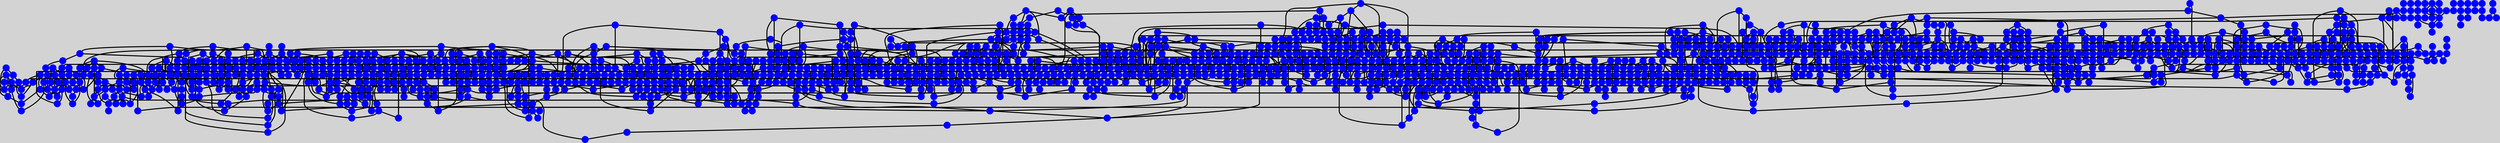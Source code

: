 strict graph namoaGraph {
	graph [pad="0.212,0.055" bgcolor=lightgray]
	node [width=30 shape=point fontsize=30 penwidth=3.0]
	240713616 [pos="-5552,-4305!" color=blue]
	244131633 [pos="-13223,6794!" color=blue]
	244131636 [pos="-13142,4594!" color=blue]
	244131860 [pos="2225,9894!" color=blue]
	272268865 [pos="13088,5894!" color=blue]
	272270926 [pos="7541,6394!" color=blue]
	276786056 [pos="13890,-3305!" color=blue]
	276786057 [pos="14394,-2805!" color=blue]
	276786060 [pos="14550,-2605!" color=blue]
	277068631 [pos="-8753,-7205!" color=blue]
	277068633 [pos="-8953,-7205!" color=blue]
	279121086 [pos="-15819,-5!" color=blue]
	279121264 [pos="-14042,-105!" color=blue]
	279121266 [pos="-13519,-505!" color=blue]
	279121323 [pos="-13390,-705!" color=blue]
	279121814 [pos="-13016,-1705!" color=blue]
	279121816 [pos="-13053,-1705!" color=blue]
	279121817 [pos="-13017,-1905!" color=blue]
	279121818 [pos="-12796,-2005!" color=blue]
	279121820 [pos="-12680,-1905!" color=blue]
	279121821 [pos="-12532,-1805!" color=blue]
	279121823 [pos="-12601,-1605!" color=blue]
	279121824 [pos="-12701,-1605!" color=blue]
	279124323 [pos="-15770,-105!" color=blue]
	279124658 [pos="-13010,-3805!" color=blue]
	279124659 [pos="-12931,-3705!" color=blue]
	279124858 [pos="-12853,-3505!" color=blue]
	279124860 [pos="-12970,-3405!" color=blue]
	279124861 [pos="-13265,-3405!" color=blue]
	279124862 [pos="-13318,-3405!" color=blue]
	279124863 [pos="-13366,-3505!" color=blue]
	279124866 [pos="-13237,-3705!" color=blue]
	279124946 [pos="-13095,-3205!" color=blue]
	279125001 [pos="-13187,-3205!" color=blue]
	279126076 [pos="-12635,4594!" color=blue]
	279126687 [pos="-3497,4694!" color=blue]
	279126688 [pos="-3248,4594!" color=blue]
	279126700 [pos="-3164,4794!" color=blue]
	279126885 [pos="-185,4394!" color=blue]
	279126886 [pos="1229,4394!" color=blue]
	279127231 [pos="-3473,6294!" color=blue]
	279233389 [pos="-10360,5194!" color=blue]
	279233400 [pos="-11169,7394!" color=blue]
	279233404 [pos="-8936,5594!" color=blue]
	279233417 [pos="-10125,9194!" color=blue]
	279233418 [pos="-7084,5994!" color=blue]
	279233428 [pos="-7275,7394!" color=blue]
	279233429 [pos="-6428,5994!" color=blue]
	279233458 [pos="-6644,7394!" color=blue]
	279621808 [pos="-10746,394!" color=blue]
	279621811 [pos="-10667,494!" color=blue]
	279621815 [pos="-10943,494!" color=blue]
	279621995 [pos="-7002,2194!" color=blue]
	279622111 [pos="-6887,2194!" color=blue]
	279622114 [pos="-6758,2394!" color=blue]
	279622115 [pos="-6868,2494!" color=blue]
	279622116 [pos="-6952,2494!" color=blue]
	279622119 [pos="-7084,2194!" color=blue]
	279622177 [pos="-7873,1094!" color=blue]
	279622416 [pos="-7018,2394!" color=blue]
	279622444 [pos="-8301,2894!" color=blue]
	279622587 [pos="-3962,2694!" color=blue]
	279622645 [pos="-3936,2594!" color=blue]
	279622647 [pos="-3714,2494!" color=blue]
	279622980 [pos="-4206,-905!" color=blue]
	279623579 [pos="-3767,3394!" color=blue]
	279624354 [pos="-12463,-1905!" color=blue]
	279624355 [pos="-12129,-2005!" color=blue]
	279624356 [pos="-8963,-2005!" color=blue]
	279624363 [pos="-4838,-1105!" color=blue]
	279625168 [pos="-5821,-1305!" color=blue]
	279625652 [pos="-9183,-7205!" color=blue]
	279625743 [pos="-3628,2694!" color=blue]
	279625744 [pos="-3703,2794!" color=blue]
	279625745 [pos="-3916,2694!" color=blue]
	280451525 [pos="2594,-7905!" color=blue]
	280461977 [pos="2297,-6105!" color=blue]
	280461980 [pos="2261,-6005!" color=blue]
	280462023 [pos="2002,-6005!" color=blue]
	280462027 [pos="2212,-6205!" color=blue]
	280462031 [pos="2298,-6405!" color=blue]
	280462368 [pos="765,-4305!" color=blue]
	280462376 [pos="933,-2105!" color=blue]
	280462470 [pos="1221,-1205!" color=blue]
	280462477 [pos="1315,2194!" color=blue]
	280462478 [pos="1332,2994!" color=blue]
	280463078 [pos="-1499,-605!" color=blue]
	280463468 [pos="-1515,-705!" color=blue]
	280463478 [pos="-1414,-505!" color=blue]
	280464098 [pos="-3235,-1205!" color=blue]
	280464810 [pos="-4302,-1205!" color=blue]
	280464982 [pos="-4161,-1105!" color=blue]
	280464991 [pos="-1468,-705!" color=blue]
	280465331 [pos="-773,894!" color=blue]
	280465338 [pos="-416,1094!" color=blue]
	280465455 [pos="-652,794!" color=blue]
	280465475 [pos="-4003,1294!" color=blue]
	280465477 [pos="-4256,1194!" color=blue]
	280465981 [pos="1854,-5705!" color=blue]
	280465982 [pos="1384,-5105!" color=blue]
	280465990 [pos="1265,694!" color=blue]
	280465992 [pos="1152,4894!" color=blue]
	280466234 [pos="5032,-3205!" color=blue]
	280466238 [pos="6160,-3605!" color=blue]
	280466239 [pos="6518,-3605!" color=blue]
	280466247 [pos="7382,-1905!" color=blue]
	280466255 [pos="10810,-1005!" color=blue]
	280466257 [pos="13933,-205!" color=blue]
	280467937 [pos="4184,2694!" color=blue]
	280467945 [pos="5053,3394!" color=blue]
	280467949 [pos="5217,4094!" color=blue]
	280467951 [pos="5271,4494!" color=blue]
	280467955 [pos="5238,5194!" color=blue]
	280467962 [pos="6624,6594!" color=blue]
	280467964 [pos="7221,6994!" color=blue]
	280468515 [pos="-660,694!" color=blue]
	280468589 [pos="-7918,94!" color=blue]
	280468717 [pos="-7815,-105!" color=blue]
	280468720 [pos="-7509,-5!" color=blue]
	280468722 [pos="-7699,194!" color=blue]
	280468728 [pos="-5332,1194!" color=blue]
	280468837 [pos="-6427,194!" color=blue]
	280468853 [pos="-7478,594!" color=blue]
	280469285 [pos="-10386,-505!" color=blue]
	280469294 [pos="-12689,-805!" color=blue]
	280469298 [pos="-12737,-305!" color=blue]
	280469302 [pos="-10710,194!" color=blue]
	280469971 [pos="-9649,-905!" color=blue]
	280470250 [pos="-5712,-305!" color=blue]
	280470471 [pos="-12502,-1605!" color=blue]
	280470566 [pos="-5127,-105!" color=blue]
	280757013 [pos="13613,594!" color=blue]
	280757211 [pos="12779,-505!" color=blue]
	280757251 [pos="9925,694!" color=blue]
	280757252 [pos="9959,494!" color=blue]
	280757253 [pos="10550,594!" color=blue]
	280757578 [pos="8648,494!" color=blue]
	280757648 [pos="8699,-1305!" color=blue]
	282093150 [pos="-5271,7894!" color=blue]
	282093330 [pos="-4523,7994!" color=blue]
	282094894 [pos="-5549,6094!" color=blue]
	282094909 [pos="-5636,6794!" color=blue]
	282096087 [pos="-13277,6094!" color=blue]
	282113732 [pos="2438,1194!" color=blue]
	282113748 [pos="2301,2994!" color=blue]
	282397053 [pos="-10088,4494!" color=blue]
	282399598 [pos="-9826,3894!" color=blue]
	282399778 [pos="-8437,4094!" color=blue]
	282399848 [pos="-7912,2794!" color=blue]
	282400174 [pos="-7804,3494!" color=blue]
	282401104 [pos="-3522,4694!" color=blue]
	282401848 [pos="-21,5094!" color=blue]
	282401926 [pos="115,5194!" color=blue]
	282402083 [pos="433,4894!" color=blue]
	282402200 [pos="4725,5194!" color=blue]
	282402201 [pos="4235,5194!" color=blue]
	282402204 [pos="2673,5194!" color=blue]
	282402205 [pos="2647,5694!" color=blue]
	282402206 [pos="627,5694!" color=blue]
	282402283 [pos="4145,5794!" color=blue]
	282402285 [pos="3403,5794!" color=blue]
	282402306 [pos="3205,6394!" color=blue]
	282402307 [pos="3057,6794!" color=blue]
	282402313 [pos="514,6394!" color=blue]
	282402726 [pos="4708,5494!" color=blue]
	282403174 [pos="4326,3394!" color=blue]
	282403276 [pos="2318,594!" color=blue]
	282403277 [pos="3614,494!" color=blue]
	282403278 [pos="4399,494!" color=blue]
	282403281 [pos="4919,494!" color=blue]
	282403282 [pos="5957,294!" color=blue]
	282403283 [pos="6478,94!" color=blue]
	282403286 [pos="7557,-5!" color=blue]
	282403292 [pos="8000,-1305!" color=blue]
	282403307 [pos="1486,-1205!" color=blue]
	282403311 [pos="2335,-1705!" color=blue]
	282403316 [pos="2714,-1005!" color=blue]
	282403497 [pos="1387,-905!" color=blue]
	282403746 [pos="1221,-905!" color=blue]
	282403759 [pos="437,794!" color=blue]
	282403788 [pos="61,1394!" color=blue]
	282403800 [pos="575,1194!" color=blue]
	282404071 [pos="6449,2494!" color=blue]
	282404074 [pos="9117,2594!" color=blue]
	282404105 [pos="5708,2494!" color=blue]
	282404107 [pos="8037,2494!" color=blue]
	282404269 [pos="9110,3194!" color=blue]
	282404290 [pos="8833,3194!" color=blue]
	282404310 [pos="13512,2694!" color=blue]
	282404614 [pos="12907,2594!" color=blue]
	282404615 [pos="12043,2294!" color=blue]
	282404617 [pos="11593,2094!" color=blue]
	282404622 [pos="11253,1394!" color=blue]
	282404623 [pos="11536,894!" color=blue]
	282404736 [pos="12422,1194!" color=blue]
	282404990 [pos="12639,3194!" color=blue]
	282405338 [pos="10424,4294!" color=blue]
	282405340 [pos="9463,4094!" color=blue]
	282405342 [pos="7525,4094!" color=blue]
	282405344 [pos="6441,4194!" color=blue]
	282405387 [pos="14445,5994!" color=blue]
	282405413 [pos="12219,5794!" color=blue]
	282405414 [pos="12083,5694!" color=blue]
	282405415 [pos="11622,5694!" color=blue]
	282405416 [pos="10395,5494!" color=blue]
	282405417 [pos="9811,5494!" color=blue]
	282405418 [pos="10083,4194!" color=blue]
	282405419 [pos="12551,4594!" color=blue]
	282405420 [pos="11957,4594!" color=blue]
	282405422 [pos="10659,4394!" color=blue]
	282405465 [pos="11278,6794!" color=blue]
	282405522 [pos="11756,6894!" color=blue]
	282405604 [pos="6161,6294!" color=blue]
	282405633 [pos="7076,5394!" color=blue]
	282405636 [pos="7623,5594!" color=blue]
	282405637 [pos="8283,5794!" color=blue]
	282405638 [pos="9184,5994!" color=blue]
	282405639 [pos="10191,6194!" color=blue]
	282405640 [pos="11429,6294!" color=blue]
	282405709 [pos="8395,5594!" color=blue]
	282405759 [pos="9304,5694!" color=blue]
	282405776 [pos="10044,6694!" color=blue]
	282405832 [pos="13235,5294!" color=blue]
	282405833 [pos="13340,4994!" color=blue]
	282405855 [pos="12395,5094!" color=blue]
	282406724 [pos="6295,6394!" color=blue]
	282406734 [pos="5880,7094!" color=blue]
	282406910 [pos="-2461,-505!" color=blue]
	282667138 [pos="-9786,3794!" color=blue]
	282668703 [pos="-3319,-8605!" color=blue]
	282668821 [pos="691,-3605!" color=blue]
	282669381 [pos="1195,-5605!" color=blue]
	282669382 [pos="671,-7005!" color=blue]
	282670759 [pos="1433,-7205!" color=blue]
	282670760 [pos="-277,-6905!" color=blue]
	282670761 [pos="-1152,-6805!" color=blue]
	282670762 [pos="-1821,-6805!" color=blue]
	282670876 [pos="-2069,-7505!" color=blue]
	282670938 [pos="285,-5405!" color=blue]
	282670989 [pos="-567,-5205!" color=blue]
	282721072 [pos="-8273,-3805!" color=blue]
	282721074 [pos="-11726,-5305!" color=blue]
	282721184 [pos="-7913,-1805!" color=blue]
	282721407 [pos="-7734,-2605!" color=blue]
	282721408 [pos="-7133,-3305!" color=blue]
	282721486 [pos="-12672,-3505!" color=blue]
	282721786 [pos="-8892,-3005!" color=blue]
	282721787 [pos="-7376,-4405!" color=blue]
	282721788 [pos="-6696,-4805!" color=blue]
	282721790 [pos="-9947,-3405!" color=blue]
	282721791 [pos="-10985,-3805!" color=blue]
	282721805 [pos="-11081,-2005!" color=blue]
	282721988 [pos="-9706,-5405!" color=blue]
	282721990 [pos="-5279,-3605!" color=blue]
	282722118 [pos="-8454,-6205!" color=blue]
	282722123 [pos="-10565,-4805!" color=blue]
	282722127 [pos="-7544,-6905!" color=blue]
	282722355 [pos="-10020,-2005!" color=blue]
	282730148 [pos="2403,-6105!" color=blue]
	282730150 [pos="3451,-5805!" color=blue]
	282730151 [pos="3657,-5605!" color=blue]
	282730153 [pos="4753,-4705!" color=blue]
	282730154 [pos="4923,-4605!" color=blue]
	282730216 [pos="8779,-4305!" color=blue]
	282730217 [pos="9138,-4405!" color=blue]
	282730223 [pos="11661,-4005!" color=blue]
	282730224 [pos="11748,-3605!" color=blue]
	282730226 [pos="11777,-2905!" color=blue]
	282730256 [pos="12423,-5805!" color=blue]
	282730575 [pos="7713,-6505!" color=blue]
	282730576 [pos="8667,-6405!" color=blue]
	282730577 [pos="9751,-6305!" color=blue]
	282730673 [pos="8446,-7405!" color=blue]
	282730817 [pos="5257,-6305!" color=blue]
	282730818 [pos="6436,-6505!" color=blue]
	282730826 [pos="12033,-6405!" color=blue]
	282731127 [pos="9904,-7105!" color=blue]
	282731301 [pos="7569,-7205!" color=blue]
	282732463 [pos="9988,-4505!" color=blue]
	282732464 [pos="10250,-5705!" color=blue]
	282733382 [pos="6644,-5905!" color=blue]
	282733387 [pos="4977,-6205!" color=blue]
	282733394 [pos="5948,-5005!" color=blue]
	282733411 [pos="11185,-905!" color=blue]
	282733493 [pos="738,-3205!" color=blue]
	282733496 [pos="1287,-3405!" color=blue]
	282733497 [pos="2543,-3805!" color=blue]
	282733498 [pos="3832,-4305!" color=blue]
	282733522 [pos="3414,-4905!" color=blue]
	282733524 [pos="4555,-3105!" color=blue]
	282733533 [pos="2447,-5805!" color=blue]
	282733538 [pos="1904,-4705!" color=blue]
	282733551 [pos="7294,-3905!" color=blue]
	282733569 [pos="2441,-1805!" color=blue]
	282733571 [pos="3434,-2505!" color=blue]
	282733574 [pos="6311,-3605!" color=blue]
	282733580 [pos="3224,-2305!" color=blue]
	282733661 [pos="9038,-3605!" color=blue]
	282733663 [pos="9184,-3205!" color=blue]
	282733677 [pos="8590,-2205!" color=blue]
	282733682 [pos="7989,-2405!" color=blue]
	282733686 [pos="8400,-3505!" color=blue]
	282733691 [pos="8864,-4105!" color=blue]
	282733849 [pos="10085,-3205!" color=blue]
	282733850 [pos="10105,-3105!" color=blue]
	282733851 [pos="10804,-2905!" color=blue]
	282733852 [pos="10733,-2305!" color=blue]
	282733865 [pos="11547,-2105!" color=blue]
	282733923 [pos="9448,-2505!" color=blue]
	282734067 [pos="6659,-1105!" color=blue]
	282734090 [pos="7062,-2805!" color=blue]
	282734114 [pos="6144,-2505!" color=blue]
	282734273 [pos="13517,-3905!" color=blue]
	282734522 [pos="14657,-2405!" color=blue]
	282734713 [pos="12395,-3205!" color=blue]
	282734913 [pos="5550,894!" color=blue]
	282734971 [pos="5100,3594!" color=blue]
	282734973 [pos="4299,3694!" color=blue]
	282735014 [pos="7543,3194!" color=blue]
	282735059 [pos="8334,3494!" color=blue]
	282735061 [pos="8181,3994!" color=blue]
	282735062 [pos="7993,3894!" color=blue]
	282735156 [pos="9707,3194!" color=blue]
	282735250 [pos="9879,2594!" color=blue]
	282735251 [pos="10003,2294!" color=blue]
	282735267 [pos="9981,1894!" color=blue]
	282735319 [pos="6762,594!" color=blue]
	282735380 [pos="6951,194!" color=blue]
	282735779 [pos="4967,4294!" color=blue]
	282735782 [pos="3286,4394!" color=blue]
	282735853 [pos="-451,2494!" color=blue]
	282829642 [pos="-14148,-2105!" color=blue]
	282829727 [pos="-13421,-3405!" color=blue]
	283044974 [pos="13317,-4605!" color=blue]
	283044988 [pos="15694,-4305!" color=blue]
	283044995 [pos="12792,-5305!" color=blue]
	283045004 [pos="16027,-5005!" color=blue]
	283045063 [pos="12361,-5905!" color=blue]
	283045074 [pos="16315,-5705!" color=blue]
	303987918 [pos="-2066,3694!" color=blue]
	303987919 [pos="-1978,3694!" color=blue]
	303987921 [pos="-2053,3794!" color=blue]
	303987970 [pos="-2225,2594!" color=blue]
	303988109 [pos="-1278,2594!" color=blue]
	303988384 [pos="-4545,5994!" color=blue]
	303988414 [pos="-4575,6094!" color=blue]
	303988540 [pos="-4656,6094!" color=blue]
	303988918 [pos="-4691,4594!" color=blue]
	303988919 [pos="-3866,4594!" color=blue]
	303999450 [pos="-1835,6494!" color=blue]
	303999488 [pos="-1946,5894!" color=blue]
	338255903 [pos="-5008,1194!" color=blue]
	338255906 [pos="-4979,1094!" color=blue]
	338255907 [pos="-5226,894!" color=blue]
	338255912 [pos="-6682,294!" color=blue]
	338255913 [pos="-7399,94!" color=blue]
	338255916 [pos="-7368,-5!" color=blue]
	338255919 [pos="-7490,494!" color=blue]
	338255922 [pos="-6653,94!" color=blue]
	338255930 [pos="-6780,594!" color=blue]
	338255933 [pos="-6830,794!" color=blue]
	338255935 [pos="-6928,794!" color=blue]
	338255943 [pos="-6689,994!" color=blue]
	338255953 [pos="-5339,1194!" color=blue]
	338255962 [pos="-5165,694!" color=blue]
	338256018 [pos="-5653,894!" color=blue]
	401551708 [pos="3285,-105!" color=blue]
	401551709 [pos="2991,-605!" color=blue]
	401551710 [pos="1805,-205!" color=blue]
	401551711 [pos="2098,294!" color=blue]
	401757192 [pos="-14290,-1805!" color=blue]
	401798539 [pos="3991,-7305!" color=blue]
	403023493 [pos="7030,-4605!" color=blue]
	403023499 [pos="6823,-5205!" color=blue]
	405972743 [pos="4396,-6105!" color=blue]
	405972745 [pos="3505,-6905!" color=blue]
	406261066 [pos="7065,-4505!" color=blue]
	407908902 [pos="2135,-6005!" color=blue]
	427991197 [pos="-1378,894!" color=blue]
	528845789 [pos="-5173,-405!" color=blue]
	528845793 [pos="-4070,94!" color=blue]
	530056815 [pos="-3704,3194!" color=blue]
	530056818 [pos="-3510,3694!" color=blue]
	530064730 [pos="-2357,5494!" color=blue]
	530064835 [pos="2346,9894!" color=blue]
	530065231 [pos="-3376,4894!" color=blue]
	559621690 [pos="-4489,-2105!" color=blue]
	559621691 [pos="-4166,-1305!" color=blue]
	559624427 [pos="-10973,-2005!" color=blue]
	560046344 [pos="-6641,2394!" color=blue]
	560046380 [pos="-3559,4294!" color=blue]
	560475995 [pos="-5487,3394!" color=blue]
	560475999 [pos="-6375,2794!" color=blue]
	560476005 [pos="-6828,1994!" color=blue]
	560476007 [pos="-3819,4494!" color=blue]
	560476011 [pos="-5285,3594!" color=blue]
	560476015 [pos="-6327,2794!" color=blue]
	560476017 [pos="-6644,2594!" color=blue]
	560476244 [pos="-8105,1994!" color=blue]
	560476247 [pos="-9001,1794!" color=blue]
	560705048 [pos="-5855,-1205!" color=blue]
	560707486 [pos="-11034,-2605!" color=blue]
	560707951 [pos="-10465,2094!" color=blue]
	560707956 [pos="-9277,2494!" color=blue]
	565762390 [pos="-14432,-705!" color=blue]
	565762391 [pos="-14195,-605!" color=blue]
	565762411 [pos="-14296,-905!" color=blue]
	565762418 [pos="-15126,-705!" color=blue]
	565762439 [pos="-13766,-1505!" color=blue]
	566723097 [pos="-3826,3194!" color=blue]
	566723103 [pos="-4010,3394!" color=blue]
	566723104 [pos="-4010,3194!" color=blue]
	566725680 [pos="-8000,1094!" color=blue]
	566726725 [pos="-9549,394!" color=blue]
	566730205 [pos="-4268,694!" color=blue]
	566730207 [pos="-4436,594!" color=blue]
	566730209 [pos="-4953,494!" color=blue]
	568259686 [pos="-13191,-1805!" color=blue]
	568259688 [pos="-13164,-1905!" color=blue]
	582443500 [pos="-5279,2094!" color=blue]
	582707037 [pos="-3889,1094!" color=blue]
	582707056 [pos="-2427,2294!" color=blue]
	582707058 [pos="-3832,2194!" color=blue]
	582707059 [pos="-3796,2394!" color=blue]
	637236615 [pos="-13783,-2805!" color=blue]
	637236629 [pos="-16064,-3305!" color=blue]
	637236659 [pos="-16015,-4205!" color=blue]
	647121355 [pos="-1326,-805!" color=blue]
	648224516 [pos="-4215,-5!" color=blue]
	648224519 [pos="-5359,-305!" color=blue]
	665231653 [pos="-3473,3894!" color=blue]
	665231662 [pos="-3411,4094!" color=blue]
	665231690 [pos="-3329,3994!" color=blue]
	671592582 [pos="-12775,-4405!" color=blue]
	671592586 [pos="-13217,-3905!" color=blue]
	690867135 [pos="-9174,694!" color=blue]
	690867161 [pos="-8992,694!" color=blue]
	729692931 [pos="-10740,94!" color=blue]
	729692935 [pos="-12742,-505!" color=blue]
	729692940 [pos="-9820,394!" color=blue]
	729692945 [pos="-9787,594!" color=blue]
	729692949 [pos="-8697,94!" color=blue]
	729692950 [pos="-8605,-5!" color=blue]
	729692974 [pos="-10782,194!" color=blue]
	729692999 [pos="-10662,94!" color=blue]
	729693041 [pos="-4882,1194!" color=blue]
	729693050 [pos="-4753,994!" color=blue]
	729693062 [pos="-4650,1194!" color=blue]
	729693070 [pos="-4737,1294!" color=blue]
	729693221 [pos="-6658,1994!" color=blue]
	729693227 [pos="-5492,2194!" color=blue]
	729693232 [pos="-4772,1694!" color=blue]
	729693235 [pos="-4734,1294!" color=blue]
	729695582 [pos="-11096,-105!" color=blue]
	729695584 [pos="-11111,-405!" color=blue]
	729695587 [pos="-11152,-405!" color=blue]
	729695593 [pos="-11289,-105!" color=blue]
	729695594 [pos="-11258,-105!" color=blue]
	729695596 [pos="-11168,-305!" color=blue]
	729695618 [pos="-12712,-1405!" color=blue]
	729697488 [pos="-12700,-3305!" color=blue]
	729697490 [pos="-12775,-2805!" color=blue]
	729697513 [pos="-12952,-2905!" color=blue]
	729697542 [pos="-11675,-1805!" color=blue]
	729697728 [pos="-11857,-2205!" color=blue]
	729697881 [pos="-12627,-2705!" color=blue]
	729697883 [pos="-12734,-2605!" color=blue]
	729697893 [pos="-11469,-805!" color=blue]
	729697902 [pos="-11293,-1405!" color=blue]
	729697909 [pos="-12301,-1705!" color=blue]
	729697910 [pos="-12125,-1705!" color=blue]
	729697916 [pos="-11097,-1805!" color=blue]
	729698001 [pos="-11203,-1305!" color=blue]
	729700311 [pos="-11989,1694!" color=blue]
	729700312 [pos="-12089,1794!" color=blue]
	729700331 [pos="-12453,994!" color=blue]
	729700332 [pos="-12309,1094!" color=blue]
	729700335 [pos="-12300,1194!" color=blue]
	729700343 [pos="-12011,1594!" color=blue]
	729700394 [pos="-9357,2494!" color=blue]
	729700418 [pos="-11883,1494!" color=blue]
	729700434 [pos="-7660,2094!" color=blue]
	729700441 [pos="-7534,1594!" color=blue]
	729700443 [pos="-7786,1494!" color=blue]
	729700450 [pos="-9249,2794!" color=blue]
	729702400 [pos="-7895,-205!" color=blue]
	729702401 [pos="-7613,-705!" color=blue]
	729702402 [pos="-9495,-1205!" color=blue]
	729702404 [pos="-5595,-705!" color=blue]
	729705095 [pos="-5944,-305!" color=blue]
	729705097 [pos="-5734,-705!" color=blue]
	729705101 [pos="-5652,-705!" color=blue]
	729705103 [pos="-5571,-605!" color=blue]
	729705105 [pos="-5431,-505!" color=blue]
	729705109 [pos="-5561,-305!" color=blue]
	729705120 [pos="-5761,-305!" color=blue]
	729705121 [pos="-5066,494!" color=blue]
	729705138 [pos="-5574,394!" color=blue]
	729705162 [pos="-11235,-1505!" color=blue]
	729709131 [pos="-14344,-3805!" color=blue]
	729709143 [pos="-14283,-3905!" color=blue]
	729709147 [pos="-14200,-4005!" color=blue]
	729709168 [pos="-13644,-5105!" color=blue]
	729709189 [pos="-13418,-5005!" color=blue]
	729709207 [pos="-14028,-3805!" color=blue]
	729709212 [pos="-14082,-3705!" color=blue]
	729709214 [pos="-13650,-3705!" color=blue]
	729709339 [pos="-15090,-4005!" color=blue]
	729709341 [pos="-14969,-4205!" color=blue]
	729709342 [pos="-14688,-3205!" color=blue]
	729709343 [pos="-14260,-3005!" color=blue]
	729709344 [pos="-14332,-2905!" color=blue]
	729709371 [pos="-13119,-605!" color=blue]
	729710553 [pos="-13846,-4705!" color=blue]
	729710554 [pos="-13617,-4605!" color=blue]
	729710567 [pos="-12975,-4405!" color=blue]
	729710569 [pos="-12887,-4405!" color=blue]
	729710576 [pos="-13338,-3905!" color=blue]
	729710580 [pos="-13333,-4205!" color=blue]
	731110514 [pos="-12214,-1005!" color=blue]
	731112991 [pos="-10102,-1005!" color=blue]
	768187772 [pos="-12178,-1005!" color=blue]
	768187848 [pos="-12523,-805!" color=blue]
	768187849 [pos="-12535,-805!" color=blue]
	768187852 [pos="-12660,-805!" color=blue]
	768191531 [pos="-8368,-1905!" color=blue]
	768191533 [pos="-8456,-1405!" color=blue]
	805376410 [pos="-2132,594!" color=blue]
	805376419 [pos="-3511,1094!" color=blue]
	805376427 [pos="-3025,894!" color=blue]
	805376429 [pos="-3516,694!" color=blue]
	805376437 [pos="-2878,1094!" color=blue]
	805376470 [pos="-2987,894!" color=blue]
	805376481 [pos="-3149,894!" color=blue]
	805376490 [pos="-3306,1094!" color=blue]
	805376498 [pos="-2626,594!" color=blue]
	805389081 [pos="-2854,594!" color=blue]
	805389086 [pos="-3331,594!" color=blue]
	805389096 [pos="-2662,394!" color=blue]
	805389103 [pos="-3163,794!" color=blue]
	805389125 [pos="-3467,394!" color=blue]
	805389138 [pos="-3481,194!" color=blue]
	805389151 [pos="-2659,94!" color=blue]
	805389164 [pos="-3022,794!" color=blue]
	805389170 [pos="-3195,194!" color=blue]
	805396848 [pos="-2191,-105!" color=blue]
	805396858 [pos="-1808,1094!" color=blue]
	805396900 [pos="-2163,194!" color=blue]
	805396908 [pos="-2610,794!" color=blue]
	805396914 [pos="-2593,1094!" color=blue]
	805396918 [pos="-2027,-5!" color=blue]
	805396953 [pos="-1682,894!" color=blue]
	861739927 [pos="-2390,3794!" color=blue]
	1404853365 [pos="-1940,-5005!" color=blue]
	1816064800 [pos="-5326,3594!" color=blue]
	1816070774 [pos="-6262,2694!" color=blue]
	1855388722 [pos="-754,994!" color=blue]
	1855388723 [pos="-6809,2494!" color=blue]
	1864263936 [pos="-2232,-5!" color=blue]
	1864264315 [pos="-2425,94!" color=blue]
	1864276235 [pos="-2621,3994!" color=blue]
	1864276756 [pos="-2359,4294!" color=blue]
	1864365813 [pos="5584,-5405!" color=blue]
	1864365816 [pos="9574,3594!" color=blue]
	1864365819 [pos="10590,3794!" color=blue]
	1864365836 [pos="10514,3994!" color=blue]
	1864365840 [pos="12083,4294!" color=blue]
	1864365843 [pos="12026,4594!" color=blue]
	1882509508 [pos="2205,-1005!" color=blue]
	1882509510 [pos="1959,-1105!" color=blue]
	1882509516 [pos="1929,-1005!" color=blue]
	1882509518 [pos="2683,-505!" color=blue]
	1882516591 [pos="3312,-5205!" color=blue]
	1882529734 [pos="6034,-3705!" color=blue]
	1882529735 [pos="6344,-3805!" color=blue]
	1882538129 [pos="7578,-4005!" color=blue]
	1882538135 [pos="7771,-3605!" color=blue]
	1882538137 [pos="6833,-3405!" color=blue]
	1882544485 [pos="9011,-4705!" color=blue]
	1882544486 [pos="9264,-6305!" color=blue]
	1882544487 [pos="9484,-4805!" color=blue]
	1882559982 [pos="10367,-6705!" color=blue]
	1883102580 [pos="-2470,-3005!" color=blue]
	1891630863 [pos="10617,-6305!" color=blue]
	1910587346 [pos="5352,4094!" color=blue]
	1930653120 [pos="-8378,-7305!" color=blue]
	1930653163 [pos="-6515,-6305!" color=blue]
	1930653177 [pos="-4003,-405!" color=blue]
	1930653180 [pos="-4113,-405!" color=blue]
	1930653190 [pos="-3780,2394!" color=blue]
	1930653213 [pos="-3930,2494!" color=blue]
	1930653225 [pos="-4039,2694!" color=blue]
	1930653233 [pos="-3550,2694!" color=blue]
	1930653240 [pos="-3146,4394!" color=blue]
	1930653243 [pos="-3308,4494!" color=blue]
	1930653248 [pos="-3504,4494!" color=blue]
	1933879855 [pos="2553,-5405!" color=blue]
	1935464850 [pos="11809,8694!" color=blue]
	1936886753 [pos="-6375,-1405!" color=blue]
	1936886755 [pos="-5833,-1305!" color=blue]
	1936886757 [pos="-5211,-1205!" color=blue]
	1936886761 [pos="-4207,-1105!" color=blue]
	1936886762 [pos="-4036,-1105!" color=blue]
	1936886767 [pos="-5942,-1105!" color=blue]
	1936886774 [pos="-1566,-805!" color=blue]
	1936886775 [pos="-1609,-705!" color=blue]
	1936886784 [pos="-1582,-605!" color=blue]
	1936886789 [pos="-1347,-405!" color=blue]
	1936886791 [pos="-1009,94!" color=blue]
	1936886797 [pos="-900,1094!" color=blue]
	1940546776 [pos="-7245,4494!" color=blue]
	1973883911 [pos="13470,1494!" color=blue]
	1984337144 [pos="13517,4794!" color=blue]
	1986984136 [pos="-2484,3794!" color=blue]
	1986984137 [pos="-2746,3994!" color=blue]
	1986984138 [pos="-2989,4294!" color=blue]
	1986984139 [pos="-3358,4294!" color=blue]
	2148250941 [pos="-16900,5694!" color=blue]
	2195057588 [pos="9506,2594!" color=blue]
	2195057590 [pos="9556,2994!" color=blue]
	2195062860 [pos="9935,3394!" color=blue]
	2195062863 [pos="9652,3394!" color=blue]
	2195062864 [pos="10160,2694!" color=blue]
	2195062865 [pos="11928,4194!" color=blue]
	2195062871 [pos="11340,3694!" color=blue]
	2292387578 [pos="11326,-7405!" color=blue]
	2292387588 [pos="12799,-1305!" color=blue]
	2292387591 [pos="12740,-1105!" color=blue]
	2292387593 [pos="13525,-1105!" color=blue]
	2292387595 [pos="12009,-1105!" color=blue]
	2292387596 [pos="10214,-1105!" color=blue]
	2292387602 [pos="14268,-1005!" color=blue]
	2292387603 [pos="13449,-1005!" color=blue]
	2292387606 [pos="12676,-1005!" color=blue]
	2292387623 [pos="11848,-705!" color=blue]
	2292387625 [pos="14068,-605!" color=blue]
	2301164614 [pos="9350,2594!" color=blue]
	2301167173 [pos="9420,2494!" color=blue]
	2301179500 [pos="9678,2594!" color=blue]
	2301179505 [pos="10335,2194!" color=blue]
	2301179506 [pos="10263,2294!" color=blue]
	2301179509 [pos="9839,2194!" color=blue]
	2301186310 [pos="11970,4094!" color=blue]
	2301186312 [pos="11258,3694!" color=blue]
	2301186313 [pos="11185,3894!" color=blue]
	2301192150 [pos="11663,3594!" color=blue]
	2301192151 [pos="11848,2994!" color=blue]
	2301192152 [pos="10169,2594!" color=blue]
	2301205642 [pos="-1487,2494!" color=blue]
	2301205643 [pos="-1753,2494!" color=blue]
	2301205644 [pos="-1739,2594!" color=blue]
	2377424415 [pos="-20130,-1705!" color=blue]
	2377424451 [pos="-17834,94!" color=blue]
	2393739853 [pos="-8721,-7205!" color=blue]
	2411414301 [pos="-10377,1894!" color=blue]
	2411414305 [pos="-10163,1594!" color=blue]
	2411415338 [pos="-9036,194!" color=blue]
	2412665179 [pos="9808,3394!" color=blue]
	2412665182 [pos="9770,3594!" color=blue]
	2413843823 [pos="-2444,1594!" color=blue]
	2413843824 [pos="-2315,1494!" color=blue]
	2413843825 [pos="-2157,1494!" color=blue]
	2518618731 [pos="-7626,-6805!" color=blue]
	2518618737 [pos="-6597,-6205!" color=blue]
	2518618739 [pos="-6497,-6105!" color=blue]
	2518618751 [pos="-5592,-4405!" color=blue]
	2518636178 [pos="-10602,-6205!" color=blue]
	2518636179 [pos="-10539,-6105!" color=blue]
	2518636181 [pos="-10489,-6105!" color=blue]
	2518636182 [pos="-10390,-6005!" color=blue]
	2518636188 [pos="-11637,-5205!" color=blue]
	2518636193 [pos="-12159,-4905!" color=blue]
	2518636194 [pos="-12758,-4805!" color=blue]
	2518636203 [pos="-12608,-4405!" color=blue]
	2518636208 [pos="-12897,-3805!" color=blue]
	2518636210 [pos="-12884,-3605!" color=blue]
	2518636211 [pos="-13303,-3705!" color=blue]
	2518636227 [pos="-12921,-2105!" color=blue]
	2518636228 [pos="-13029,-2105!" color=blue]
	2518636229 [pos="-12909,-2005!" color=blue]
	2518636230 [pos="-13013,-2005!" color=blue]
	2518636233 [pos="-12434,-1905!" color=blue]
	2518636237 [pos="-13003,-1505!" color=blue]
	2518636238 [pos="-12885,-1405!" color=blue]
	2518636247 [pos="-13601,-505!" color=blue]
	2518636248 [pos="-13629,-505!" color=blue]
	2518636250 [pos="-13318,-305!" color=blue]
	2518636252 [pos="-13390,-305!" color=blue]
	2518636259 [pos="-12953,-105!" color=blue]
	2518638275 [pos="-13503,-4005!" color=blue]
	2518667359 [pos="-13478,-705!" color=blue]
	2518667362 [pos="-13275,-605!" color=blue]
	2518667365 [pos="-13552,-405!" color=blue]
	2518667366 [pos="-13507,-405!" color=blue]
	2518667367 [pos="-13304,-405!" color=blue]
	2518667370 [pos="-13445,-405!" color=blue]
	2518697279 [pos="-11080,394!" color=blue]
	2518697305 [pos="-7139,2194!" color=blue]
	2518697333 [pos="-6754,2594!" color=blue]
	2518705038 [pos="-11828,2494!" color=blue]
	2518705039 [pos="-12112,2694!" color=blue]
	2518705041 [pos="-10486,2694!" color=blue]
	2518705042 [pos="-12000,2694!" color=blue]
	2518705045 [pos="-12474,2794!" color=blue]
	2518705046 [pos="-12336,2994!" color=blue]
	2518705047 [pos="-10845,2994!" color=blue]
	2518705051 [pos="-9919,3094!" color=blue]
	2518705052 [pos="-12440,3094!" color=blue]
	2518705055 [pos="-10451,3294!" color=blue]
	2518705058 [pos="-11700,3394!" color=blue]
	2518705059 [pos="-10985,3394!" color=blue]
	2518705061 [pos="-10262,3494!" color=blue]
	2518705067 [pos="-11399,3694!" color=blue]
	2518705068 [pos="-12305,3694!" color=blue]
	2518705069 [pos="-10619,3694!" color=blue]
	2518705073 [pos="-12067,4194!" color=blue]
	2518705078 [pos="-11280,4894!" color=blue]
	2518705090 [pos="-11640,6494!" color=blue]
	2518705097 [pos="-10996,6994!" color=blue]
	2518756019 [pos="-13013,4994!" color=blue]
	2518756022 [pos="-13157,4994!" color=blue]
	2518756024 [pos="-12409,5094!" color=blue]
	2518756034 [pos="-12092,5394!" color=blue]
	2518756044 [pos="-12217,5994!" color=blue]
	2518756052 [pos="-13040,6094!" color=blue]
	2518791359 [pos="-21086,-7205!" color=blue]
	2518791469 [pos="-18229,-3105!" color=blue]
	2523659845 [pos="-17780,94!" color=blue]
	2523659859 [pos="-18126,294!" color=blue]
	2555905757 [pos="-12970,-1505!" color=blue]
	2555905758 [pos="-12850,-1505!" color=blue]
	2587783932 [pos="-9408,3094!" color=blue]
	2592735520 [pos="-4683,4994!" color=blue]
	2592735521 [pos="-3990,4594!" color=blue]
	2592752935 [pos="-3639,4694!" color=blue]
	2592752938 [pos="-3572,4894!" color=blue]
	2592753024 [pos="-2253,6194!" color=blue]
	2592753034 [pos="-2404,6894!" color=blue]
	2592761691 [pos="-1361,7394!" color=blue]
	2648204846 [pos="-11841,-5405!" color=blue]
	2716964206 [pos="-9705,-7605!" color=blue]
	2716964208 [pos="-10605,-7805!" color=blue]
	2716964211 [pos="-11333,-6505!" color=blue]
	2734747979 [pos="-16363,-4305!" color=blue]
	2734748004 [pos="-13228,-3805!" color=blue]
	2734748046 [pos="-13847,-2705!" color=blue]
	2734777138 [pos="-12907,-4905!" color=blue]
	2734777139 [pos="-12611,-4705!" color=blue]
	2734777140 [pos="-12532,-4705!" color=blue]
	2734777142 [pos="-12697,-4405!" color=blue]
	2812227074 [pos="7880,6394!" color=blue]
	2812227076 [pos="7986,6494!" color=blue]
	2920192278 [pos="-5652,-8805!" color=blue]
	2955831913 [pos="-13232,-505!" color=blue]
	2955831915 [pos="-13170,-605!" color=blue]
	2955831917 [pos="-13283,-405!" color=blue]
	2964310724 [pos="-4116,-1205!" color=blue]
	2964310726 [pos="-3281,-1405!" color=blue]
	2964310727 [pos="-4358,-1705!" color=blue]
	2964310728 [pos="-3981,-1305!" color=blue]
	2964310729 [pos="-4159,-1805!" color=blue]
	2967296331 [pos="-9624,-6705!" color=blue]
	2967296332 [pos="-9568,-6605!" color=blue]
	2967296533 [pos="-8653,-6905!" color=blue]
	2968006084 [pos="-7907,994!" color=blue]
	2968007100 [pos="-7096,1494!" color=blue]
	3091454282 [pos="-7685,294!" color=blue]
	3091454283 [pos="-7752,294!" color=blue]
	3091465840 [pos="-13159,-605!" color=blue]
	3091465841 [pos="-13593,-505!" color=blue]
	3091465842 [pos="-15698,-105!" color=blue]
	3098823389 [pos="-10728,-6305!" color=blue]
	3098823390 [pos="-11331,-6205!" color=blue]
	3101570148 [pos="-184,7094!" color=blue]
	3101570150 [pos="-1370,6194!" color=blue]
	3101570153 [pos="-1500,6194!" color=blue]
	3101587564 [pos="-2440,5594!" color=blue]
	3101597490 [pos="-3262,4994!" color=blue]
	3101597493 [pos="-3477,4894!" color=blue]
	3101597495 [pos="-3754,5094!" color=blue]
	3101602342 [pos="-3134,4894!" color=blue]
	3101609329 [pos="-3154,4694!" color=blue]
	3101613782 [pos="-4506,5994!" color=blue]
	3101613785 [pos="-4497,5994!" color=blue]
	3101613788 [pos="-4102,6094!" color=blue]
	3101620560 [pos="-3496,4594!" color=blue]
	3101620561 [pos="-3299,4494!" color=blue]
	3101620562 [pos="-3032,4694!" color=blue]
	3101620566 [pos="-3381,4994!" color=blue]
	3101620568 [pos="-3524,4994!" color=blue]
	3101620572 [pos="-3669,4794!" color=blue]
	3101620584 [pos="-3095,4594!" color=blue]
	3101625729 [pos="-1947,4594!" color=blue]
	3101625731 [pos="-1978,4294!" color=blue]
	3101625733 [pos="-1741,4294!" color=blue]
	3101625893 [pos="-2036,3894!" color=blue]
	3101633307 [pos="-2191,3794!" color=blue]
	3101633308 [pos="-2182,3694!" color=blue]
	3101638135 [pos="-7102,2494!" color=blue]
	3101771202 [pos="-2768,3994!" color=blue]
	3101771204 [pos="-2981,3894!" color=blue]
	3101771205 [pos="-3138,3794!" color=blue]
	3101771207 [pos="-3187,4294!" color=blue]
	3101774932 [pos="-3134,4294!" color=blue]
	3101774933 [pos="-3204,3994!" color=blue]
	3101774934 [pos="-3281,3894!" color=blue]
	3101774935 [pos="-3076,3994!" color=blue]
	3101774936 [pos="-2911,4194!" color=blue]
	3101774937 [pos="-3035,4094!" color=blue]
	3101774939 [pos="-3140,4194!" color=blue]
	3101780079 [pos="-2936,4194!" color=blue]
	3101791433 [pos="-3710,3794!" color=blue]
	3101791436 [pos="-3438,3694!" color=blue]
	3101791437 [pos="-3386,3894!" color=blue]
	3101791438 [pos="-3350,4094!" color=blue]
	3101791439 [pos="-3280,4294!" color=blue]
	3101791440 [pos="-3585,4194!" color=blue]
	3101791445 [pos="-3727,3694!" color=blue]
	3101791448 [pos="-3552,3694!" color=blue]
	3101791449 [pos="-3401,4294!" color=blue]
	3101791450 [pos="-3510,4294!" color=blue]
	3101791451 [pos="-3663,3794!" color=blue]
	3101791452 [pos="-3645,3794!" color=blue]
	3101791453 [pos="-3534,3794!" color=blue]
	3101791454 [pos="-3416,4294!" color=blue]
	3101791455 [pos="-3526,4294!" color=blue]
	3105107872 [pos="-2538,3794!" color=blue]
	3105107873 [pos="-2916,3594!" color=blue]
	3105114936 [pos="-3105,4394!" color=blue]
	3105114939 [pos="-2563,3794!" color=blue]
	3105118264 [pos="-3649,3394!" color=blue]
	3105153717 [pos="-3645,4294!" color=blue]
	3105153718 [pos="-3584,4594!" color=blue]
	3105153719 [pos="-3551,4594!" color=blue]
	3105153720 [pos="-3686,4194!" color=blue]
	3105153721 [pos="-3880,2894!" color=blue]
	3105153722 [pos="-3733,2894!" color=blue]
	3105159539 [pos="-2336,2594!" color=blue]
	3105159541 [pos="-1128,2594!" color=blue]
	3105159542 [pos="-1273,2594!" color=blue]
	3105159551 [pos="-1297,3694!" color=blue]
	3105159552 [pos="-2240,2594!" color=blue]
	3105159556 [pos="-2266,2294!" color=blue]
	3105159559 [pos="-3750,2294!" color=blue]
	3105159561 [pos="-3771,2194!" color=blue]
	3105159566 [pos="-3744,2394!" color=blue]
	3105159567 [pos="-3976,2494!" color=blue]
	3105159568 [pos="-4047,2594!" color=blue]
	3105159569 [pos="-3579,2294!" color=blue]
	3105159570 [pos="-3590,2194!" color=blue]
	3105159571 [pos="-3642,2294!" color=blue]
	3105159572 [pos="-3645,2294!" color=blue]
	3105159576 [pos="-2230,2094!" color=blue]
	3105159578 [pos="-1769,2294!" color=blue]
	3105159579 [pos="-2198,2394!" color=blue]
	3105159581 [pos="-2190,2594!" color=blue]
	3105159583 [pos="-2277,1994!" color=blue]
	3105159584 [pos="-2286,1894!" color=blue]
	3105159586 [pos="-2216,2194!" color=blue]
	3105159590 [pos="-1500,2294!" color=blue]
	3105159596 [pos="-2193,1994!" color=blue]
	3105159598 [pos="-1138,2294!" color=blue]
	3105159599 [pos="-1157,1994!" color=blue]
	3105159600 [pos="-987,1894!" color=blue]
	3105159601 [pos="-1034,1594!" color=blue]
	3105159602 [pos="-292,1194!" color=blue]
	3105159604 [pos="-442,1194!" color=blue]
	3105159606 [pos="-854,1394!" color=blue]
	3105159608 [pos="-1019,1394!" color=blue]
	3105159610 [pos="-995,1094!" color=blue]
	3105159619 [pos="-409,1794!" color=blue]
	3105159621 [pos="144,1494!" color=blue]
	3105159623 [pos="-816,1494!" color=blue]
	3105159625 [pos="-967,1594!" color=blue]
	3105159628 [pos="-996,1494!" color=blue]
	3105170136 [pos="-2430,2194!" color=blue]
	3105170137 [pos="-3076,2294!" color=blue]
	3105170138 [pos="-3085,2194!" color=blue]
	3105170140 [pos="-3992,1394!" color=blue]
	3105170143 [pos="-3877,1394!" color=blue]
	3105170146 [pos="-4905,1094!" color=blue]
	3105170151 [pos="-4640,1094!" color=blue]
	3105170157 [pos="-4070,1294!" color=blue]
	3105170161 [pos="-4009,1094!" color=blue]
	3105170165 [pos="-4066,1394!" color=blue]
	3105170166 [pos="-4042,1394!" color=blue]
	3105384742 [pos="-344,894!" color=blue]
	3105384746 [pos="-467,794!" color=blue]
	3105384748 [pos="-509,694!" color=blue]
	3105384750 [pos="-917,94!" color=blue]
	3105384751 [pos="-1242,-505!" color=blue]
	3105384753 [pos="-1252,-605!" color=blue]
	3105384754 [pos="-1207,-605!" color=blue]
	3105384757 [pos="-1206,-705!" color=blue]
	3105384767 [pos="-481,-705!" color=blue]
	3105384779 [pos="-1083,894!" color=blue]
	3105384780 [pos="-1085,994!" color=blue]
	3105384786 [pos="-2672,-105!" color=blue]
	3105384790 [pos="-2654,194!" color=blue]
	3105384793 [pos="-1724,594!" color=blue]
	3105384794 [pos="-1668,794!" color=blue]
	3105384799 [pos="-2092,1094!" color=blue]
	3105384819 [pos="-2450,-405!" color=blue]
	3105384820 [pos="-2675,-305!" color=blue]
	3105384826 [pos="-2426,-105!" color=blue]
	3105400782 [pos="-1044,894!" color=blue]
	3105400785 [pos="-2641,394!" color=blue]
	3105400787 [pos="-3732,-205!" color=blue]
	3105400788 [pos="-2714,294!" color=blue]
	3105400789 [pos="-2650,294!" color=blue]
	3105400790 [pos="-2769,194!" color=blue]
	3105400791 [pos="-2772,94!" color=blue]
	3105400792 [pos="-3359,394!" color=blue]
	3105400793 [pos="-3357,394!" color=blue]
	3105400797 [pos="-3751,1094!" color=blue]
	3105400800 [pos="-3834,394!" color=blue]
	3105400802 [pos="-3086,994!" color=blue]
	3105400819 [pos="-3766,1294!" color=blue]
	3105400824 [pos="-3633,1294!" color=blue]
	3105400827 [pos="-3579,1094!" color=blue]
	3105400828 [pos="-2760,1194!" color=blue]
	3105405030 [pos="-1734,794!" color=blue]
	3105405037 [pos="-1531,794!" color=blue]
	3105405047 [pos="-2111,794!" color=blue]
	3105415218 [pos="-2409,1294!" color=blue]
	3105415220 [pos="-2250,1294!" color=blue]
	3105415224 [pos="-1914,1194!" color=blue]
	3105415225 [pos="-1220,1194!" color=blue]
	3105422629 [pos="-1192,1094!" color=blue]
	3105422631 [pos="-1292,1494!" color=blue]
	3105422635 [pos="-1416,1894!" color=blue]
	3105422636 [pos="-2234,1494!" color=blue]
	3105422641 [pos="-2393,1594!" color=blue]
	3105422648 [pos="-3721,1694!" color=blue]
	3105422649 [pos="-3278,1194!" color=blue]
	3105422650 [pos="-3272,1594!" color=blue]
	3105422667 [pos="-1408,1994!" color=blue]
	3105422671 [pos="-2297,1694!" color=blue]
	3105422673 [pos="-2293,1794!" color=blue]
	3109373347 [pos="-4151,-405!" color=blue]
	3109373356 [pos="-4872,-1105!" color=blue]
	3109373357 [pos="-4642,-1105!" color=blue]
	3109373358 [pos="-4415,-1105!" color=blue]
	3109373364 [pos="-3932,-405!" color=blue]
	3109373368 [pos="-4394,-305!" color=blue]
	3109373369 [pos="-4916,-605!" color=blue]
	3109375666 [pos="-1530,-805!" color=blue]
	3109375670 [pos="-1583,-1405!" color=blue]
	3109509837 [pos="-3124,-1405!" color=blue]
	3111114384 [pos="5340,5494!" color=blue]
	3111114385 [pos="5240,5594!" color=blue]
	3111114391 [pos="5561,5894!" color=blue]
	3111114418 [pos="4377,7394!" color=blue]
	3111114430 [pos="5114,7594!" color=blue]
	3111114434 [pos="5233,7594!" color=blue]
	3111679268 [pos="-2976,4594!" color=blue]
	3111679273 [pos="-3898,4794!" color=blue]
	3111687865 [pos="-1744,2594!" color=blue]
	3111731760 [pos="4834,2594!" color=blue]
	3111731763 [pos="4898,2594!" color=blue]
	3111731766 [pos="4742,2594!" color=blue]
	3111731769 [pos="4860,2694!" color=blue]
	3113520180 [pos="6857,-3705!" color=blue]
	3113520183 [pos="6735,-3505!" color=blue]
	3114512254 [pos="2266,4394!" color=blue]
	3114512256 [pos="2189,4194!" color=blue]
	3114512259 [pos="1905,4394!" color=blue]
	3114512267 [pos="1518,-1105!" color=blue]
	3114512272 [pos="1954,-1105!" color=blue]
	3114512274 [pos="2067,-1105!" color=blue]
	3114517453 [pos="-1056,-3305!" color=blue]
	3114517460 [pos="-1531,-3105!" color=blue]
	3114517464 [pos="-1145,-3205!" color=blue]
	3114583043 [pos="-4140,-1005!" color=blue]
	3114583046 [pos="-4666,-2105!" color=blue]
	3114583053 [pos="-4719,-2205!" color=blue]
	3114583056 [pos="-4746,-2405!" color=blue]
	3114583057 [pos="-4783,-2505!" color=blue]
	3114583058 [pos="-5506,-4305!" color=blue]
	3114583059 [pos="-4823,-2505!" color=blue]
	3114583061 [pos="-4978,-2505!" color=blue]
	3114583063 [pos="-4786,-2405!" color=blue]
	3114583064 [pos="-4747,-2505!" color=blue]
	3114583068 [pos="-5231,-3505!" color=blue]
	3114583070 [pos="-5235,-3605!" color=blue]
	3114583071 [pos="-4873,-2605!" color=blue]
	3114602130 [pos="-5934,-5205!" color=blue]
	3114602133 [pos="-5887,-5105!" color=blue]
	3114602135 [pos="-6281,-6105!" color=blue]
	3114602143 [pos="-6271,-6205!" color=blue]
	3114602146 [pos="-6229,-6305!" color=blue]
	3114602149 [pos="-5893,-5205!" color=blue]
	3114602152 [pos="-6221,-6105!" color=blue]
	3114602156 [pos="-5906,-6305!" color=blue]
	3114602157 [pos="-6143,-6305!" color=blue]
	3114610648 [pos="-8620,-7405!" color=blue]
	3114610649 [pos="-8682,-7205!" color=blue]
	3114610652 [pos="-9332,-6505!" color=blue]
	3114701903 [pos="-9313,-7105!" color=blue]
	3114701928 [pos="-11789,-5305!" color=blue]
	3114703869 [pos="-6665,-6305!" color=blue]
	3114703870 [pos="-7439,-6805!" color=blue]
	3114703871 [pos="-6365,-6205!" color=blue]
	3114703872 [pos="-7584,-6805!" color=blue]
	3114703875 [pos="-6553,-6205!" color=blue]
	3114703876 [pos="-6341,-6105!" color=blue]
	3114703877 [pos="-6046,-5305!" color=blue]
	3114703878 [pos="-6005,-5205!" color=blue]
	3114703879 [pos="-5978,-5305!" color=blue]
	3114703881 [pos="-6404,-6105!" color=blue]
	3114703884 [pos="-6190,-6205!" color=blue]
	3114703885 [pos="-6426,-6005!" color=blue]
	3114703886 [pos="-6310,-6005!" color=blue]
	3114720949 [pos="-5955,-5105!" color=blue]
	3114720950 [pos="-5618,-4305!" color=blue]
	3114720951 [pos="-5346,-3605!" color=blue]
	3114720952 [pos="-4900,-2505!" color=blue]
	3114720954 [pos="-4374,-1205!" color=blue]
	3114720956 [pos="-4860,-2405!" color=blue]
	3114720957 [pos="-4944,-2605!" color=blue]
	3114720963 [pos="-5299,-3505!" color=blue]
	3114757653 [pos="-4448,-1205!" color=blue]
	3114757654 [pos="-4417,-1305!" color=blue]
	3114757657 [pos="-4227,-1205!" color=blue]
	3114757658 [pos="-4430,-1205!" color=blue]
	3114757660 [pos="-5180,-1305!" color=blue]
	3114757664 [pos="-4324,-905!" color=blue]
	3114757671 [pos="-6329,-1305!" color=blue]
	3114757672 [pos="-5362,-805!" color=blue]
	3114757673 [pos="-5296,-805!" color=blue]
	3114757674 [pos="-4998,-1105!" color=blue]
	3114757677 [pos="-4377,-1005!" color=blue]
	3114757678 [pos="-5238,-1205!" color=blue]
	3114757685 [pos="-5551,-805!" color=blue]
	3114757686 [pos="-4903,-405!" color=blue]
	3114757687 [pos="-5475,-705!" color=blue]
	3114757689 [pos="-5015,-505!" color=blue]
	3114757690 [pos="-4826,-505!" color=blue]
	3114757691 [pos="-5400,-805!" color=blue]
	3114757693 [pos="-5484,-805!" color=blue]
	3114757697 [pos="-6008,-1105!" color=blue]
	3126217943 [pos="11494,-4305!" color=blue]
	3126217951 [pos="10023,-2305!" color=blue]
	3128331158 [pos="7895,-8305!" color=blue]
	3128331159 [pos="7472,-8105!" color=blue]
	3139045671 [pos="9196,-4205!" color=blue]
	3139100695 [pos="-3573,7994!" color=blue]
	3140674006 [pos="-13313,-505!" color=blue]
	3140674007 [pos="-13565,-505!" color=blue]
	3140674008 [pos="-13372,-505!" color=blue]
	3140674009 [pos="-13466,-505!" color=blue]
	3140674015 [pos="-12981,-305!" color=blue]
	3140674017 [pos="-12914,194!" color=blue]
	3140674018 [pos="-10723,294!" color=blue]
	3140674019 [pos="-12815,394!" color=blue]
	3140674020 [pos="-12904,394!" color=blue]
	3140674022 [pos="-12895,394!" color=blue]
	3140674025 [pos="-7971,994!" color=blue]
	3140674129 [pos="-7032,2094!" color=blue]
	3140674130 [pos="-12727,2194!" color=blue]
	3140674134 [pos="-6737,2494!" color=blue]
	3140674135 [pos="-6944,2494!" color=blue]
	3140674136 [pos="-6792,2494!" color=blue]
	3140674138 [pos="-8285,2994!" color=blue]
	3140674142 [pos="-9847,3794!" color=blue]
	3146287087 [pos="-13082,-3805!" color=blue]
	3146287088 [pos="-13413,-3605!" color=blue]
	3146287089 [pos="-13441,-3605!" color=blue]
	3146287090 [pos="-12750,-3505!" color=blue]
	3146287091 [pos="-13182,-3305!" color=blue]
	3146287092 [pos="-13087,-3305!" color=blue]
	3146287096 [pos="-14312,-1805!" color=blue]
	3146287099 [pos="-15309,-1205!" color=blue]
	3146287103 [pos="-13507,-705!" color=blue]
	3146287105 [pos="-17997,94!" color=blue]
	3146287127 [pos="-18040,794!" color=blue]
	3146344113 [pos="-11076,-2005!" color=blue]
	3146344114 [pos="-10017,-2005!" color=blue]
	3146344115 [pos="-8959,-2005!" color=blue]
	3146344118 [pos="-7891,-1805!" color=blue]
	3146344119 [pos="-6118,-1605!" color=blue]
	3146344123 [pos="-6510,-1405!" color=blue]
	3149830580 [pos="-3471,-8705!" color=blue]
	3171134938 [pos="-2555,-6705!" color=blue]
	3171134943 [pos="1996,-6105!" color=blue]
	3171134947 [pos="3126,-5905!" color=blue]
	3171134948 [pos="2327,-5905!" color=blue]
	3171134950 [pos="2814,-5905!" color=blue]
	3171134951 [pos="2475,-5805!" color=blue]
	3171134953 [pos="2160,-5705!" color=blue]
	3171134955 [pos="1759,-5705!" color=blue]
	3171134957 [pos="1830,-5605!" color=blue]
	3171134969 [pos="5176,-5205!" color=blue]
	3171134974 [pos="4442,-5005!" color=blue]
	3171134978 [pos="-1894,-5005!" color=blue]
	3171134999 [pos="83,-3405!" color=blue]
	3171135001 [pos="-538,-3305!" color=blue]
	3171135008 [pos="-1261,-2505!" color=blue]
	3172599099 [pos="7236,-4105!" color=blue]
	3172599100 [pos="6381,-4005!" color=blue]
	3173209494 [pos="4699,-9105!" color=blue]
	3414244283 [pos="-14965,5594!" color=blue]
	3414244285 [pos="-14571,5594!" color=blue]
	3414244286 [pos="-14568,5794!" color=blue]
	3414244288 [pos="-14230,5694!" color=blue]
	3414244291 [pos="-13688,5594!" color=blue]
	3414247298 [pos="-15646,5694!" color=blue]
	3414247302 [pos="-15868,4794!" color=blue]
	3414247310 [pos="-13854,4894!" color=blue]
	3414247311 [pos="-13387,4594!" color=blue]
	3414247312 [pos="-13586,4694!" color=blue]
	3414247316 [pos="-14393,4494!" color=blue]
	3414247317 [pos="-14619,4794!" color=blue]
	3414247318 [pos="-14135,4894!" color=blue]
	3414247324 [pos="-14650,5294!" color=blue]
	3414247325 [pos="-13784,5594!" color=blue]
	3414247331 [pos="-13920,4894!" color=blue]
	3414278623 [pos="-18363,2694!" color=blue]
	3414278624 [pos="-15376,3094!" color=blue]
	3414278625 [pos="-14368,3194!" color=blue]
	3414278627 [pos="-14087,1894!" color=blue]
	3414278628 [pos="-16248,1794!" color=blue]
	3414278630 [pos="-16416,2994!" color=blue]
	3414278631 [pos="-15199,1894!" color=blue]
	3414278632 [pos="-15465,3694!" color=blue]
	3414278634 [pos="-17223,3494!" color=blue]
	3414278636 [pos="-17078,2894!" color=blue]
	3414278637 [pos="-16757,1294!" color=blue]
	3414278644 [pos="-13207,894!" color=blue]
	3414278648 [pos="-12884,1794!" color=blue]
	3444548611 [pos="-1469,2294!" color=blue]
	3465407191 [pos="-3411,5094!" color=blue]
	3465407200 [pos="-3963,5594!" color=blue]
	3465407201 [pos="-3740,5594!" color=blue]
	3529262648 [pos="-14352,-1705!" color=blue]
	3529981069 [pos="-2140,94!" color=blue]
	3530015765 [pos="-2419,194!" color=blue]
	3530020765 [pos="-2667,-5!" color=blue]
	3530028158 [pos="-2428,-5!" color=blue]
	3531100765 [pos="-5839,-1305!" color=blue]
	3531100767 [pos="-5213,-905!" color=blue]
	3531100769 [pos="-5099,-905!" color=blue]
	3531104787 [pos="-11159,-1605!" color=blue]
	3531280423 [pos="-11481,-905!" color=blue]
	3575304838 [pos="-13691,-1005!" color=blue]
	3575304842 [pos="-13931,-805!" color=blue]
	3575304845 [pos="-14163,-605!" color=blue]
	3575304847 [pos="-14264,-605!" color=blue]
	3575304851 [pos="-13965,-505!" color=blue]
	3575304853 [pos="-14007,-505!" color=blue]
	3575304859 [pos="-14221,-505!" color=blue]
	3575304863 [pos="-13441,-405!" color=blue]
	3842518522 [pos="-7520,-6705!" color=blue]
	3842518523 [pos="-7400,-6805!" color=blue]
	4391619016 [pos="-7478,-6805!" color=blue]
	4414844787 [pos="-13341,-1005!" color=blue]
	4414860624 [pos="-13084,-2005!" color=blue]
	4414860625 [pos="-12850,-2105!" color=blue]
	4414860626 [pos="-12490,-2005!" color=blue]
	4414860639 [pos="-13047,-1505!" color=blue]
	4414860641 [pos="-13151,-1705!" color=blue]
	4414860657 [pos="-13119,-3305!" color=blue]
	4445379947 [pos="-10759,-405!" color=blue]
	4445379948 [pos="-10835,-505!" color=blue]
	4445394031 [pos="-12997,394!" color=blue]
	4445396492 [pos="-10831,-105!" color=blue]
	4445396497 [pos="-10743,-5!" color=blue]
	4445396498 [pos="-10552,-405!" color=blue]
	4445404612 [pos="-7963,294!" color=blue]
	4445404614 [pos="-7860,194!" color=blue]
	4445406318 [pos="-12365,1494!" color=blue]
	4445406320 [pos="-12226,1594!" color=blue]
	4445417021 [pos="-12679,-205!" color=blue]
	4445417022 [pos="-12236,-5!" color=blue]
	4445424240 [pos="-11097,-505!" color=blue]
	4445429248 [pos="-9157,2494!" color=blue]
	4445429249 [pos="-9073,2294!" color=blue]
	4445429250 [pos="-8728,2494!" color=blue]
	4445429251 [pos="-9379,2394!" color=blue]
	4445429253 [pos="-9142,2294!" color=blue]
	4445429256 [pos="-8888,2294!" color=blue]
	4445429262 [pos="-8955,2094!" color=blue]
	4445429267 [pos="-8811,2094!" color=blue]
	4445435595 [pos="-8291,2394!" color=blue]
	4445435600 [pos="-8163,2794!" color=blue]
	4445435601 [pos="-8074,2694!" color=blue]
	4445437931 [pos="-9099,1194!" color=blue]
	4445447194 [pos="-11080,-605!" color=blue]
	4445449847 [pos="-10155,1894!" color=blue]
	4445449848 [pos="-10024,1994!" color=blue]
	4445449851 [pos="-10206,1994!" color=blue]
	4445449853 [pos="-10196,2094!" color=blue]
	4445451960 [pos="-12023,-805!" color=blue]
	4445451966 [pos="-9443,394!" color=blue]
	4445453300 [pos="-12007,-805!" color=blue]
	4445481351 [pos="-8171,1394!" color=blue]
	4445481353 [pos="-7545,1594!" color=blue]
	4445481356 [pos="-7755,1994!" color=blue]
	4445481357 [pos="-8030,1994!" color=blue]
	4445484842 [pos="-10564,-1305!" color=blue]
	4445487990 [pos="-9542,1794!" color=blue]
	4445487992 [pos="-9805,1994!" color=blue]
	4445499240 [pos="-6069,-205!" color=blue]
	4445499241 [pos="-7647,-705!" color=blue]
	4445499245 [pos="-9523,-1205!" color=blue]
	4445507148 [pos="-7945,-105!" color=blue]
	4445507149 [pos="-8328,-305!" color=blue]
	4445510192 [pos="-9988,-105!" color=blue]
	4445510194 [pos="-10130,-405!" color=blue]
	4445519577 [pos="-9893,-1005!" color=blue]
	4445519579 [pos="-9843,-805!" color=blue]
	4445519581 [pos="-8433,-405!" color=blue]
	4445519582 [pos="-8464,-305!" color=blue]
	4445519583 [pos="-9925,-705!" color=blue]
	4445519584 [pos="-8551,-105!" color=blue]
	4445519585 [pos="-10021,-505!" color=blue]
	4445557449 [pos="-8171,2094!" color=blue]
	4445557450 [pos="-8609,1994!" color=blue]
	4445557451 [pos="-8642,2094!" color=blue]
	4445569834 [pos="-9042,1894!" color=blue]
	4445574579 [pos="-9024,1894!" color=blue]
	4446267149 [pos="-13325,-1705!" color=blue]
	4446267153 [pos="-13116,-2105!" color=blue]
	4446267157 [pos="-13110,-1905!" color=blue]
	4447841904 [pos="-10176,-405!" color=blue]
	4447853263 [pos="-12332,-5!" color=blue]
	4447853264 [pos="-12327,-5!" color=blue]
	4447853265 [pos="-12314,-105!" color=blue]
	4447853266 [pos="-12426,-5!" color=blue]
	4447853267 [pos="-12417,-105!" color=blue]
	4447853268 [pos="-12407,-105!" color=blue]
	4447853269 [pos="-12535,-105!" color=blue]
	4447853270 [pos="-12540,-105!" color=blue]
	4447853271 [pos="-12548,-105!" color=blue]
	4447853272 [pos="-12672,-105!" color=blue]
	4447873474 [pos="-12396,94!" color=blue]
	4447884459 [pos="-12692,394!" color=blue]
	4447884460 [pos="-12164,294!" color=blue]
	4477929766 [pos="-16501,-4205!" color=blue]
	4477929767 [pos="-13915,-2705!" color=blue]
	4477929768 [pos="-13883,-2605!" color=blue]
	4486791549 [pos="-12218,-5!" color=blue]
	4486794197 [pos="-12464,994!" color=blue]
	4486794198 [pos="-12218,994!" color=blue]
	4486794263 [pos="-12014,-305!" color=blue]
	4486794264 [pos="-11971,-405!" color=blue]
	4486794265 [pos="-12261,-305!" color=blue]
	4486794266 [pos="-12220,-405!" color=blue]
	4486794267 [pos="-12513,-405!" color=blue]
	4486794268 [pos="-12471,-505!" color=blue]
	4486794269 [pos="-11140,-1405!" color=blue]
	4486794942 [pos="-12220,894!" color=blue]
	4486806663 [pos="-8916,194!" color=blue]
	4486806665 [pos="-9138,294!" color=blue]
	4486806666 [pos="-9145,294!" color=blue]
	4486921597 [pos="-11547,-705!" color=blue]
	4486921598 [pos="-11561,-705!" color=blue]
	4486921599 [pos="-10791,-505!" color=blue]
	4486921600 [pos="-11061,-605!" color=blue]
	4486921601 [pos="-11563,-705!" color=blue]
	4486921602 [pos="-11992,-905!" color=blue]
	4486921603 [pos="-11531,-705!" color=blue]
	4486921606 [pos="-11328,-605!" color=blue]
	4486921617 [pos="-11024,-705!" color=blue]
	4486940222 [pos="-11529,-205!" color=blue]
	4486940224 [pos="-11477,-305!" color=blue]
	4486942777 [pos="-9233,294!" color=blue]
	4512958986 [pos="-12400,-5!" color=blue]
	4523369802 [pos="-3036,5194!" color=blue]
	4523369813 [pos="-4160,5594!" color=blue]
	4542722027 [pos="8377,7594!" color=blue]
	4713354100 [pos="-1280,1594!" color=blue]
	4713354101 [pos="-1024,1594!" color=blue]
	4713369251 [pos="2857,594!" color=blue]
	4713369257 [pos="3152,794!" color=blue]
	4713369271 [pos="4469,794!" color=blue]
	4713379623 [pos="1516,-1305!" color=blue]
	4713379629 [pos="1111,-1505!" color=blue]
	4715237872 [pos="-4262,5594!" color=blue]
	4715237873 [pos="-4197,5594!" color=blue]
	4715237875 [pos="-3868,5794!" color=blue]
	4720251389 [pos="-13026,-3205!" color=blue]
	4720251390 [pos="-13244,-3305!" color=blue]
	4720251392 [pos="-13381,-3305!" color=blue]
	4720251394 [pos="-13479,-3505!" color=blue]
	4720251398 [pos="-13287,-3905!" color=blue]
	4720251422 [pos="-13318,-2805!" color=blue]
	4720251423 [pos="-13664,-2905!" color=blue]
	4720251424 [pos="-13643,-2905!" color=blue]
	4720251425 [pos="-13286,-3105!" color=blue]
	4720251867 [pos="-13312,-305!" color=blue]
	4720418911 [pos="-13466,-1905!" color=blue]
	4720418913 [pos="-13876,-1905!" color=blue]
	4720418915 [pos="-13417,-2605!" color=blue]
	4720418917 [pos="-13431,-2005!" color=blue]
	4720418918 [pos="-13407,-2005!" color=blue]
	4720418919 [pos="-13547,-1805!" color=blue]
	4720418921 [pos="-13699,-1905!" color=blue]
	4720418923 [pos="-13345,-2405!" color=blue]
	4720418924 [pos="-13894,-1905!" color=blue]
	4720418925 [pos="-13916,-1905!" color=blue]
	4720418926 [pos="-13788,-2205!" color=blue]
	4720418927 [pos="-13662,-2405!" color=blue]
	4720418928 [pos="-13843,-2505!" color=blue]
	4720418929 [pos="-13972,-2205!" color=blue]
	4720418938 [pos="-14219,-1805!" color=blue]
	4720418939 [pos="-13965,-1805!" color=blue]
	4725976160 [pos="-5277,994!" color=blue]
	4725976161 [pos="-5578,994!" color=blue]
	4725976165 [pos="-5624,1094!" color=blue]
	4725976166 [pos="-5618,1194!" color=blue]
	4725976168 [pos="-6382,-1605!" color=blue]
	4725976169 [pos="-6290,-1905!" color=blue]
	4725995096 [pos="-13273,-2205!" color=blue]
	4725995097 [pos="-13156,-2205!" color=blue]
	4725995098 [pos="-13530,-2705!" color=blue]
	4725995099 [pos="-13709,-2705!" color=blue]
	4725995100 [pos="-13958,-1905!" color=blue]
	4725995104 [pos="-14091,-2005!" color=blue]
	4725995106 [pos="-13994,-1905!" color=blue]
	4725995107 [pos="-14140,-2005!" color=blue]
	4736341537 [pos="-15967,-2705!" color=blue]
	4736371987 [pos="-15986,-2605!" color=blue]
	4803612659 [pos="-3457,-2805!" color=blue]
	4803612660 [pos="-2812,-1205!" color=blue]
	4818969808 [pos="-2822,-1305!" color=blue]
	4818969815 [pos="-1517,-1105!" color=blue]
	4818969816 [pos="-2012,-1105!" color=blue]
	4818969820 [pos="-1552,-1205!" color=blue]
	4845660904 [pos="481,894!" color=blue]
	4845660908 [pos="-335,1094!" color=blue]
	4845660909 [pos="520,994!" color=blue]
	4845660912 [pos="-107,1294!" color=blue]
	4862294255 [pos="-11049,-1605!" color=blue]
	4896566125 [pos="-5578,-4205!" color=blue]
	4896566126 [pos="-5513,-4205!" color=blue]
	4896566127 [pos="-5375,-3705!" color=blue]
	4896566128 [pos="-5308,-3705!" color=blue]
	4917125695 [pos="-3109,-4705!" color=blue]
	4917125698 [pos="-2761,-4105!" color=blue]
	4917125699 [pos="-2742,-3905!" color=blue]
	4917125701 [pos="-3655,-4605!" color=blue]
	4917125704 [pos="-2563,-3405!" color=blue]
	4917125705 [pos="-2468,-3405!" color=blue]
	4917125706 [pos="-2661,-3405!" color=blue]
	4917125707 [pos="-4176,-4505!" color=blue]
	4917125708 [pos="-3846,-3705!" color=blue]
	4917125709 [pos="-4353,-3605!" color=blue]
	4917125710 [pos="-4695,-4405!" color=blue]
	4917125711 [pos="-3917,-3705!" color=blue]
	4917125712 [pos="-3716,-3205!" color=blue]
	4917125713 [pos="-3614,-3205!" color=blue]
	4917125714 [pos="-3812,-3205!" color=blue]
	4917125716 [pos="-2486,-4105!" color=blue]
	4917125717 [pos="-2594,-4405!" color=blue]
	4917125720 [pos="-3603,-4505!" color=blue]
	4917127222 [pos="-3342,-4505!" color=blue]
	4917127223 [pos="-3095,-3905!" color=blue]
	4917127224 [pos="-3176,-3605!" color=blue]
	4917127225 [pos="-3236,-3805!" color=blue]
	4917127226 [pos="-2314,-3705!" color=blue]
	4917127227 [pos="-2642,-3605!" color=blue]
	4917127229 [pos="-3805,-3405!" color=blue]
	4917127231 [pos="-3699,-3405!" color=blue]
	4917127232 [pos="-3803,-3705!" color=blue]
	4917127233 [pos="-3624,-3805!" color=blue]
	4917127234 [pos="-3331,-3805!" color=blue]
	4917127235 [pos="-3233,-3505!" color=blue]
	4917127236 [pos="-3494,-3505!" color=blue]
	4917127238 [pos="-4126,-4405!" color=blue]
	4917127239 [pos="-3870,-4405!" color=blue]
	4917127240 [pos="-3610,-4505!" color=blue]
	4917127241 [pos="-4123,-3705!" color=blue]
	4917127242 [pos="-4380,-4305!" color=blue]
	4917127243 [pos="-4646,-4305!" color=blue]
	4917127244 [pos="-4144,-4505!" color=blue]
	4917127246 [pos="-3066,-3105!" color=blue]
	4917127247 [pos="-3223,-3505!" color=blue]
	4917127250 [pos="-4655,-4305!" color=blue]
	4917127251 [pos="-4817,-4305!" color=blue]
	4917127256 [pos="-4420,-3305!" color=blue]
	4917127257 [pos="-4387,-3205!" color=blue]
	4917187855 [pos="-5658,-4405!" color=blue]
	4918481110 [pos="-4283,-905!" color=blue]
	4918481111 [pos="-4282,-1105!" color=blue]
	4918481112 [pos="-4252,-1105!" color=blue]
	4918481113 [pos="-4178,-1105!" color=blue]
	4918481116 [pos="-4728,-1105!" color=blue]
	4918481118 [pos="-4392,-1105!" color=blue]
	4918481119 [pos="-4358,-1105!" color=blue]
	4918481120 [pos="-4331,-1105!" color=blue]
	4918569702 [pos="424,7094!" color=blue]
	4957094167 [pos="-2152,-2205!" color=blue]
	4957094168 [pos="-3133,-2005!" color=blue]
	5043102568 [pos="10301,-1105!" color=blue]
	5043102570 [pos="10205,-705!" color=blue]
	5043102578 [pos="10081,-305!" color=blue]
	5043102580 [pos="10125,-505!" color=blue]
	5043102581 [pos="9560,-505!" color=blue]
	5043102585 [pos="9365,-205!" color=blue]
	5043102587 [pos="9568,-205!" color=blue]
	5043102589 [pos="9404,294!" color=blue]
	5043102590 [pos="9240,194!" color=blue]
	5043102593 [pos="9268,394!" color=blue]
	5043102595 [pos="11389,-505!" color=blue]
	5043102596 [pos="11485,-805!" color=blue]
	5043102597 [pos="11801,794!" color=blue]
	5043102599 [pos="12348,994!" color=blue]
	5043102601 [pos="12431,894!" color=blue]
	5043102603 [pos="11182,594!" color=blue]
	5043102604 [pos="11918,694!" color=blue]
	5043102605 [pos="10587,494!" color=blue]
	5043102607 [pos="11104,794!" color=blue]
	5043102608 [pos="11138,694!" color=blue]
	5043102615 [pos="12589,594!" color=blue]
	5043102620 [pos="12491,294!" color=blue]
	5043104522 [pos="12647,394!" color=blue]
	5043104524 [pos="12395,594!" color=blue]
	5071479287 [pos="-5429,3194!" color=blue]
	5071479289 [pos="-5459,3294!" color=blue]
	5071497978 [pos="6648,4794!" color=blue]
	5071497979 [pos="5664,4594!" color=blue]
	5071497980 [pos="6067,4594!" color=blue]
	5071497981 [pos="6128,4394!" color=blue]
	5071497982 [pos="6162,4394!" color=blue]
	5071497983 [pos="5800,4294!" color=blue]
	5071497984 [pos="5894,4394!" color=blue]
	5071497985 [pos="5793,4494!" color=blue]
	5071497986 [pos="8052,5294!" color=blue]
	5071497987 [pos="7498,5094!" color=blue]
	5071497988 [pos="8069,5194!" color=blue]
	5071497989 [pos="8080,5094!" color=blue]
	5071497990 [pos="6494,4994!" color=blue]
	5071497991 [pos="6394,4894!" color=blue]
	5071497992 [pos="7134,4994!" color=blue]
	5071497993 [pos="6974,5094!" color=blue]
	5071497994 [pos="6770,5194!" color=blue]
	5071497995 [pos="6567,4994!" color=blue]
	5071497996 [pos="7109,5094!" color=blue]
	5071497997 [pos="5938,4894!" color=blue]
	5071497999 [pos="5837,4794!" color=blue]
	5071498000 [pos="5810,5294!" color=blue]
	5071498001 [pos="5888,5294!" color=blue]
	5071498002 [pos="5574,4794!" color=blue]
	5071498003 [pos="5541,5394!" color=blue]
	5071498004 [pos="5555,5094!" color=blue]
	5071498005 [pos="5372,5094!" color=blue]
	5071498006 [pos="6127,5694!" color=blue]
	5071498007 [pos="5897,5494!" color=blue]
	5071498008 [pos="5615,5494!" color=blue]
	5071498009 [pos="5658,5494!" color=blue]
	5071498010 [pos="5765,5594!" color=blue]
	5071498011 [pos="5748,5594!" color=blue]
	5071498012 [pos="5868,5594!" color=blue]
	5071498015 [pos="6357,5294!" color=blue]
	5071498016 [pos="6403,5294!" color=blue]
	5071498017 [pos="6248,5294!" color=blue]
	5071498018 [pos="6302,5394!" color=blue]
	5071498019 [pos="6456,5194!" color=blue]
	5071498020 [pos="6141,5394!" color=blue]
	5071499421 [pos="6503,5294!" color=blue]
	5071499422 [pos="6202,5394!" color=blue]
	5071499423 [pos="6305,5494!" color=blue]
	5071499424 [pos="6054,5294!" color=blue]
	5071499425 [pos="6282,5494!" color=blue]
	5071499426 [pos="6579,5294!" color=blue]
	5071499427 [pos="6372,5094!" color=blue]
	5071499428 [pos="6202,4994!" color=blue]
	5071499429 [pos="6121,5294!" color=blue]
	5071499430 [pos="5955,5394!" color=blue]
	5071499431 [pos="6481,5094!" color=blue]
	5071499433 [pos="7163,4894!" color=blue]
	5071499434 [pos="5674,5394!" color=blue]
	5071499435 [pos="5706,4694!" color=blue]
	5071499436 [pos="5979,4794!" color=blue]
	5071499437 [pos="6227,4894!" color=blue]
	5071499438 [pos="6758,5294!" color=blue]
	5071499439 [pos="5944,5394!" color=blue]
	5071499440 [pos="6278,5594!" color=blue]
	5071499441 [pos="6101,4894!" color=blue]
	5071499442 [pos="5949,5294!" color=blue]
	5071499444 [pos="5657,5694!" color=blue]
	5071499446 [pos="5473,5494!" color=blue]
	5071499448 [pos="5456,4694!" color=blue]
	5071499450 [pos="6164,4694!" color=blue]
	5071499451 [pos="6102,5794!" color=blue]
	5071499452 [pos="7030,5094!" color=blue]
	5071499453 [pos="8040,5394!" color=blue]
	5071499454 [pos="8092,4994!" color=blue]
	5071499455 [pos="6282,4794!" color=blue]
	5071499456 [pos="6734,4294!" color=blue]
	5071499457 [pos="6777,4294!" color=blue]
	5071499458 [pos="6272,4294!" color=blue]
	5071499460 [pos="5469,4194!" color=blue]
	5071499461 [pos="6036,4694!" color=blue]
	5071515085 [pos="4985,6094!" color=blue]
	5071515086 [pos="4815,6094!" color=blue]
	5071515087 [pos="5372,5994!" color=blue]
	5071515088 [pos="5231,5894!" color=blue]
	5071515089 [pos="5200,5994!" color=blue]
	5071515090 [pos="5401,5894!" color=blue]
	5071515091 [pos="5350,5994!" color=blue]
	5071515092 [pos="5424,5794!" color=blue]
	5071515093 [pos="5396,5794!" color=blue]
	5071515094 [pos="5338,5694!" color=blue]
	5071515095 [pos="5288,5794!" color=blue]
	5071515114 [pos="5214,6594!" color=blue]
	5071515116 [pos="5793,6094!" color=blue]
	5071515117 [pos="5444,6094!" color=blue]
	5071515118 [pos="5233,6494!" color=blue]
	5071515119 [pos="5520,5894!" color=blue]
	5071515120 [pos="4760,5594!" color=blue]
	5071515421 [pos="5046,5694!" color=blue]
	5071515422 [pos="4906,5594!" color=blue]
	5071515423 [pos="5268,5594!" color=blue]
	5071515425 [pos="5035,5494!" color=blue]
	5071515426 [pos="5229,5594!" color=blue]
	5071515427 [pos="5093,5594!" color=blue]
	5071515428 [pos="4995,5794!" color=blue]
	5071515429 [pos="5043,5994!" color=blue]
	5071515430 [pos="4566,5894!" color=blue]
	5071515431 [pos="5133,5794!" color=blue]
	5071515432 [pos="4653,5694!" color=blue]
	5071515433 [pos="4472,6094!" color=blue]
	5071515434 [pos="4928,6194!" color=blue]
	5071515435 [pos="4767,6194!" color=blue]
	5071515436 [pos="4295,6194!" color=blue]
	5071515437 [pos="4081,6894!" color=blue]
	5071515438 [pos="4433,6294!" color=blue]
	5071515440 [pos="4046,7394!" color=blue]
	5071515441 [pos="4142,6194!" color=blue]
	5071515443 [pos="3761,7394!" color=blue]
	5071515444 [pos="3986,6194!" color=blue]
	5071515446 [pos="3607,7394!" color=blue]
	5071515447 [pos="3466,7294!" color=blue]
	5071515448 [pos="4182,7494!" color=blue]
	5071515450 [pos="4724,6294!" color=blue]
	5071515451 [pos="3844,6194!" color=blue]
	5081528281 [pos="-5552,1694!" color=blue]
	5081528286 [pos="-5415,1694!" color=blue]
	5081528287 [pos="-5390,1694!" color=blue]
	5081528295 [pos="-5691,1594!" color=blue]
	5081528297 [pos="-5577,1694!" color=blue]
	5081528298 [pos="-5817,1594!" color=blue]
	5081528299 [pos="-5837,1594!" color=blue]
	5081528301 [pos="-5904,1494!" color=blue]
	5081528302 [pos="-6165,1194!" color=blue]
	5081528305 [pos="-6604,1094!" color=blue]
	5081528306 [pos="-6505,1394!" color=blue]
	5081528307 [pos="-6419,1294!" color=blue]
	5086631580 [pos="-15010,-1705!" color=blue]
	5086631593 [pos="-8628,-5!" color=blue]
	5086631595 [pos="-10347,-405!" color=blue]
	5086631596 [pos="-10447,-505!" color=blue]
	5086631597 [pos="-12163,-905!" color=blue]
	5086631599 [pos="-9572,-205!" color=blue]
	5086631600 [pos="-9476,-105!" color=blue]
	5086631601 [pos="-9230,-105!" color=blue]
	5086631602 [pos="-9059,-105!" color=blue]
	5087417998 [pos="-14380,-3705!" color=blue]
	5087418005 [pos="-13841,-2905!" color=blue]
	5087418007 [pos="-13745,-2905!" color=blue]
	5087418009 [pos="-14645,-1905!" color=blue]
	5087418235 [pos="-12597,1294!" color=blue]
	5087418236 [pos="-12794,1294!" color=blue]
	5087418237 [pos="-12598,1294!" color=blue]
	5087418241 [pos="-12124,894!" color=blue]
	5087418244 [pos="-12272,394!" color=blue]
	5087418246 [pos="-6931,-1405!" color=blue]
	5087418247 [pos="-7359,-605!" color=blue]
	5087418251 [pos="-6244,-405!" color=blue]
	5087418252 [pos="-7939,494!" color=blue]
	5087418258 [pos="-10117,494!" color=blue]
	5087418259 [pos="-10021,294!" color=blue]
	5087418260 [pos="-10430,394!" color=blue]
	5087418262 [pos="-10288,194!" color=blue]
	5087418282 [pos="-9926,294!" color=blue]
	5087418283 [pos="-9852,194!" color=blue]
	5087418284 [pos="-10130,294!" color=blue]
	5087418285 [pos="-10058,194!" color=blue]
	5087418286 [pos="-10336,194!" color=blue]
	5087418287 [pos="-10264,94!" color=blue]
	5087418288 [pos="-10534,194!" color=blue]
	5087418289 [pos="-10464,-5!" color=blue]
	5087418306 [pos="-6144,1294!" color=blue]
	5087418307 [pos="-5150,1994!" color=blue]
	5087418308 [pos="-5481,1894!" color=blue]
	5087418309 [pos="-5430,1794!" color=blue]
	5087418310 [pos="-5019,1894!" color=blue]
	5087418311 [pos="-5354,1494!" color=blue]
	5087418312 [pos="-4812,1494!" color=blue]
	5087418313 [pos="-5361,1494!" color=blue]
	5087418314 [pos="-4876,1694!" color=blue]
	5087418315 [pos="-4974,1794!" color=blue]
	5087418316 [pos="-5335,1294!" color=blue]
	5087418349 [pos="-9035,-1605!" color=blue]
	5087418350 [pos="-8902,-1205!" color=blue]
	5087418352 [pos="-8802,-1505!" color=blue]
	5087418354 [pos="-8445,-1505!" color=blue]
	5087418355 [pos="-8101,-1505!" color=blue]
	5087418360 [pos="-8214,-1105!" color=blue]
	5087418361 [pos="-8484,-1205!" color=blue]
	5087418362 [pos="-8487,-1205!" color=blue]
	5087418363 [pos="-9445,-1205!" color=blue]
	5087418370 [pos="-8070,-905!" color=blue]
	5087418375 [pos="-7990,-1505!" color=blue]
	5087418377 [pos="-7732,-1605!" color=blue]
	5087418378 [pos="-8119,-905!" color=blue]
	5087418379 [pos="-6373,-405!" color=blue]
	5087418380 [pos="-6404,-305!" color=blue]
	5087418382 [pos="-7656,294!" color=blue]
	5087418383 [pos="-7452,294!" color=blue]
	5087418384 [pos="-6913,194!" color=blue]
	5087418391 [pos="-7533,494!" color=blue]
	5087418401 [pos="-2684,-205!" color=blue]
	5087418402 [pos="-1486,-205!" color=blue]
	5087418404 [pos="-2204,-305!" color=blue]
	5117844597 [pos="-3032,-1205!" color=blue]
	5120802530 [pos="-11252,1194!" color=blue]
	5120802531 [pos="-11571,1194!" color=blue]
	5120802536 [pos="-11786,1594!" color=blue]
	5130695542 [pos="3852,2594!" color=blue]
	5130695544 [pos="3856,2694!" color=blue]
	5130695546 [pos="3694,2694!" color=blue]
	5130695547 [pos="3707,2794!" color=blue]
	5130695562 [pos="2976,2294!" color=blue]
	5130695575 [pos="3985,2094!" color=blue]
	5130695579 [pos="3936,2394!" color=blue]
	5130695583 [pos="3981,2594!" color=blue]
	5161807105 [pos="-4071,-105!" color=blue]
	5161807106 [pos="-4231,-205!" color=blue]
	5161807107 [pos="-4080,-205!" color=blue]
	5161807108 [pos="-4476,-505!" color=blue]
	5161807110 [pos="-4713,-805!" color=blue]
	5161807111 [pos="-4795,-705!" color=blue]
	5161807113 [pos="-4764,-905!" color=blue]
	5161807116 [pos="-4920,-5!" color=blue]
	5161807117 [pos="-5112,394!" color=blue]
	5161807118 [pos="-5293,194!" color=blue]
	5161807119 [pos="-7268,-205!" color=blue]
	5161807621 [pos="-9957,-405!" color=blue]
	5161807622 [pos="-9911,-505!" color=blue]
	5161807623 [pos="-9812,-705!" color=blue]
	5161807624 [pos="-9731,-805!" color=blue]
	5161807625 [pos="-9674,-905!" color=blue]
	5161807633 [pos="-10835,594!" color=blue]
	5161807647 [pos="-13826,-1505!" color=blue]
	5316989312 [pos="-9270,894!" color=blue]
	5316989922 [pos="-7273,694!" color=blue]
	5316989925 [pos="-7443,894!" color=blue]
	5316989928 [pos="-6692,1094!" color=blue]
	5339251681 [pos="-11487,-805!" color=blue]
	5339251682 [pos="-11731,-1305!" color=blue]
	5339251683 [pos="-11679,-1505!" color=blue]
	5352310054 [pos="-9976,-405!" color=blue]
	5352310055 [pos="-6415,-105!" color=blue]
	5352310056 [pos="-7205,-305!" color=blue]
	5352310068 [pos="-12368,-4405!" color=blue]
	5352310071 [pos="-11343,-5105!" color=blue]
	5352310073 [pos="-10809,-5505!" color=blue]
	5352310086 [pos="-10583,-5805!" color=blue]
	5352310087 [pos="-10676,-5805!" color=blue]
	5352310088 [pos="-10399,-6005!" color=blue]
	5352310089 [pos="-10341,-6005!" color=blue]
	5352310090 [pos="-10006,-6305!" color=blue]
	5352310091 [pos="-9947,-6205!" color=blue]
	5352310092 [pos="-9886,-6405!" color=blue]
	5352310093 [pos="-9825,-6305!" color=blue]
	5373404236 [pos="4496,-4205!" color=blue]
	5373404238 [pos="5072,-4405!" color=blue]
	5429349838 [pos="-18139,594!" color=blue]
	5438282467 [pos="8757,-5905!" color=blue]
	5438282469 [pos="8606,-5905!" color=blue]
	5438282471 [pos="8704,-5505!" color=blue]
	5438282472 [pos="8855,-5505!" color=blue]
	5438282485 [pos="8994,-4805!" color=blue]
	5443498031 [pos="-1478,-3005!" color=blue]
	5443498033 [pos="-265,-2705!" color=blue]
	5443498034 [pos="107,-2805!" color=blue]
	5443498035 [pos="-1315,-2605!" color=blue]
	5443498036 [pos="-960,-2705!" color=blue]
	5443498037 [pos="-909,-2605!" color=blue]
	5443498039 [pos="470,-2005!" color=blue]
	5443498045 [pos="-1873,-1505!" color=blue]
	5443498046 [pos="-1532,-1605!" color=blue]
	5443498047 [pos="-1450,-1405!" color=blue]
	5443498048 [pos="-2128,-3005!" color=blue]
	5443498049 [pos="-2069,-2905!" color=blue]
	5443498050 [pos="-1815,-2305!" color=blue]
	5443498052 [pos="-1561,-1605!" color=blue]
	5443498053 [pos="-271,-1905!" color=blue]
	5480561796 [pos="-6480,-1505!" color=blue]
	5480561816 [pos="-13812,-2905!" color=blue]
	5480561817 [pos="-13845,-2905!" color=blue]
	5480561818 [pos="-13959,-2705!" color=blue]
	5638172785 [pos="-3259,-2105!" color=blue]
	5638274108 [pos="-12083,394!" color=blue]
	5638274109 [pos="-12128,494!" color=blue]
	5638274116 [pos="-10637,994!" color=blue]
	5638274119 [pos="-10585,1794!" color=blue]
	5664154780 [pos="-10971,-2005!" color=blue]
	5666481450 [pos="-11189,-1305!" color=blue]
	5666481452 [pos="-10109,-1305!" color=blue]
	5666481453 [pos="-10624,-1205!" color=blue]
	5666481460 [pos="-11612,-1605!" color=blue]
	5666481461 [pos="-10507,-1105!" color=blue]
	5666481462 [pos="-10659,-605!" color=blue]
	5666481463 [pos="-10670,-505!" color=blue]
	5666481465 [pos="-9937,-1305!" color=blue]
	5666481466 [pos="-9967,-1305!" color=blue]
	5666481467 [pos="-11016,-1605!" color=blue]
	5666481468 [pos="-9778,294!" color=blue]
	5702251059 [pos="-13617,-505!" color=blue]
	5769997948 [pos="-6719,-6405!" color=blue]
	5769997949 [pos="-6742,-6405!" color=blue]
	5769997950 [pos="-6786,-6405!" color=blue]
	5769997951 [pos="-6833,-6305!" color=blue]
	5773856125 [pos="2364,-5905!" color=blue]
	5773856126 [pos="2411,-6105!" color=blue]
	5773856127 [pos="2391,-6105!" color=blue]
	5773856130 [pos="2894,-6005!" color=blue]
	5773856133 [pos="2585,-6005!" color=blue]
	5773856146 [pos="3051,-5905!" color=blue]
	5817986187 [pos="-11046,-605!" color=blue]
	5817986417 [pos="-13630,-1405!" color=blue]
	5817988919 [pos="-13134,-2105!" color=blue]
	5817990537 [pos="-16111,-3305!" color=blue]
	5817990538 [pos="-16407,-3405!" color=blue]
	5865168733 [pos="-9780,1994!" color=blue]
	5865168734 [pos="-9997,1894!" color=blue]
	5865168735 [pos="-10131,1894!" color=blue]
	5865168737 [pos="-10352,1794!" color=blue]
	5866508265 [pos="-758,-1405!" color=blue]
	5869428878 [pos="6913,1194!" color=blue]
	5869428881 [pos="7383,2194!" color=blue]
	5869428883 [pos="8032,2294!" color=blue]
	5869429686 [pos="9102,2194!" color=blue]
	5869429688 [pos="9348,2494!" color=blue]
	5869429690 [pos="9924,1894!" color=blue]
	5869429692 [pos="9813,1894!" color=blue]
	5869429693 [pos="9299,2094!" color=blue]
	5869429704 [pos="6683,794!" color=blue]
	5869429705 [pos="6652,994!" color=blue]
	5870976576 [pos="4932,-5405!" color=blue]
	5876190410 [pos="6643,2494!" color=blue]
	5876190411 [pos="6448,494!" color=blue]
	5878258066 [pos="1094,-1505!" color=blue]
	5878258068 [pos="496,-1305!" color=blue]
	5878258069 [pos="703,-1005!" color=blue]
	5878264183 [pos="75,-1405!" color=blue]
	5904260064 [pos="4397,-5805!" color=blue]
	5904262395 [pos="5423,-5605!" color=blue]
	5904262396 [pos="4720,-6105!" color=blue]
	5904262397 [pos="4756,-6105!" color=blue]
	5904262398 [pos="5143,-5905!" color=blue]
	5904262404 [pos="4297,-5905!" color=blue]
	5904262405 [pos="4086,-5405!" color=blue]
	5904262409 [pos="3893,-5805!" color=blue]
	5904262410 [pos="3637,-5705!" color=blue]
	5904262411 [pos="4237,-6005!" color=blue]
	5904262417 [pos="3612,-5805!" color=blue]
	5904262422 [pos="4493,-5105!" color=blue]
	5904262424 [pos="4780,-4805!" color=blue]
	5904262427 [pos="4960,-4605!" color=blue]
	5904262429 [pos="5543,-4805!" color=blue]
	5904262430 [pos="5653,-4905!" color=blue]
	5904262436 [pos="5811,-5105!" color=blue]
	5904262438 [pos="5308,-5705!" color=blue]
	5904262439 [pos="5215,-5805!" color=blue]
	5904262445 [pos="4197,-6005!" color=blue]
	5904262446 [pos="4589,-5905!" color=blue]
	5904262447 [pos="4642,-5805!" color=blue]
	5904262448 [pos="4668,-5705!" color=blue]
	5904262451 [pos="4828,-5905!" color=blue]
	5904262452 [pos="4441,-5705!" color=blue]
	5904262453 [pos="4162,-6105!" color=blue]
	5904262458 [pos="5255,-5905!" color=blue]
	5904262459 [pos="4956,-5705!" color=blue]
	5904262461 [pos="5001,-5605!" color=blue]
	5904262462 [pos="5350,-5705!" color=blue]
	5904262463 [pos="4639,-5605!" color=blue]
	5904262464 [pos="4484,-5605!" color=blue]
	5904262473 [pos="4248,-5705!" color=blue]
	5904262476 [pos="4784,-5205!" color=blue]
	5904262596 [pos="4842,-5205!" color=blue]
	5904262597 [pos="4735,-4805!" color=blue]
	5904262600 [pos="4963,-5105!" color=blue]
	5904262602 [pos="5598,-4805!" color=blue]
	5904262603 [pos="5206,-5505!" color=blue]
	5904262604 [pos="5675,-4905!" color=blue]
	5906248366 [pos="-12344,-805!" color=blue]
	5906248367 [pos="-12509,-905!" color=blue]
	5906844910 [pos="-6427,2894!" color=blue]
	5906844914 [pos="-6739,2894!" color=blue]
	5906844919 [pos="-7128,3094!" color=blue]
	5906844920 [pos="-7074,2594!" color=blue]
	5906844921 [pos="-6937,3094!" color=blue]
	5906844922 [pos="-6891,2694!" color=blue]
	5906844923 [pos="-7136,2594!" color=blue]
	5906844925 [pos="-7266,2594!" color=blue]
	5906844926 [pos="-7320,2994!" color=blue]
	5906844927 [pos="-6760,3094!" color=blue]
	5906844932 [pos="-7204,2494!" color=blue]
	5906844972 [pos="-7294,3194!" color=blue]
	5911236548 [pos="2795,1194!" color=blue]
	5911236551 [pos="3723,894!" color=blue]
	5911236553 [pos="4024,994!" color=blue]
	5911236554 [pos="3751,1094!" color=blue]
	5911236558 [pos="2726,1894!" color=blue]
	5911236560 [pos="3595,1794!" color=blue]
	5911236561 [pos="3560,1194!" color=blue]
	5911236562 [pos="2349,1694!" color=blue]
	5911236564 [pos="2511,1694!" color=blue]
	5911236568 [pos="2598,2394!" color=blue]
	5911236569 [pos="2791,2294!" color=blue]
	5911236570 [pos="2879,2494!" color=blue]
	5911236571 [pos="3546,1594!" color=blue]
	5911236572 [pos="3339,1594!" color=blue]
	5911237388 [pos="8763,794!" color=blue]
	5911237391 [pos="9041,494!" color=blue]
	5911237392 [pos="6095,-3305!" color=blue]
	5911237393 [pos="6193,-3105!" color=blue]
	5911237394 [pos="6889,-3305!" color=blue]
	5936356417 [pos="-14419,-3105!" color=blue]
	5936356418 [pos="-14436,-3105!" color=blue]
	5939768370 [pos="-2328,2094!" color=blue]
	5939768371 [pos="-2200,2294!" color=blue]
	5939768374 [pos="-2235,1994!" color=blue]
	5939768376 [pos="-2384,2194!" color=blue]
	5939768379 [pos="-2285,2194!" color=blue]
	5939768590 [pos="-3082,2194!" color=blue]
	5939768591 [pos="-3079,2294!" color=blue]
	5939768596 [pos="-3515,2394!" color=blue]
	5939768597 [pos="-3514,2394!" color=blue]
	5939768598 [pos="-3070,2394!" color=blue]
	5939768600 [pos="-3745,2394!" color=blue]
	5939768601 [pos="-3089,2094!" color=blue]
	5939768605 [pos="-2602,2194!" color=blue]
	5939768606 [pos="-2574,2194!" color=blue]
	5939768607 [pos="-2680,2194!" color=blue]
	5939768608 [pos="-2695,2194!" color=blue]
	5939768609 [pos="-2842,2194!" color=blue]
	5939768610 [pos="-2912,2294!" color=blue]
	5939768611 [pos="-3258,2194!" color=blue]
	5939768612 [pos="-3255,2294!" color=blue]
	5939768613 [pos="-3486,2294!" color=blue]
	5939768614 [pos="-3528,2294!" color=blue]
	5939768615 [pos="-2431,2194!" color=blue]
	5939768616 [pos="-3764,2294!" color=blue]
	5939768617 [pos="-2429,2194!" color=blue]
	5939768618 [pos="-3757,2294!" color=blue]
	5940811071 [pos="-12838,894!" color=blue]
	5951692128 [pos="-4634,4094!" color=blue]
	5954164937 [pos="-8198,2994!" color=blue]
	5954164941 [pos="-4682,4094!" color=blue]
	5954164942 [pos="-4313,4594!" color=blue]
	5954164952 [pos="-4584,3994!" color=blue]
	5954164953 [pos="-4668,4094!" color=blue]
	5954164954 [pos="-3591,4494!" color=blue]
	5954164956 [pos="-3678,4594!" color=blue]
	5954164959 [pos="-3961,4394!" color=blue]
	5954164966 [pos="-5259,3494!" color=blue]
	5954164968 [pos="-4837,4594!" color=blue]
	5954164974 [pos="-4064,4594!" color=blue]
	5954164982 [pos="-5013,3894!" color=blue]
	5954165586 [pos="-5356,3594!" color=blue]
	5954165605 [pos="-4108,94!" color=blue]
	5954165608 [pos="-4113,-105!" color=blue]
	5954165612 [pos="-4044,1194!" color=blue]
	5954165616 [pos="-4332,2594!" color=blue]
	5954165617 [pos="-4344,2694!" color=blue]
	5954165618 [pos="-4283,2494!" color=blue]
	5954165643 [pos="-8474,2994!" color=blue]
	5954165657 [pos="-6873,2094!" color=blue]
	5954165663 [pos="-6648,2294!" color=blue]
	5954165666 [pos="-6830,2594!" color=blue]
	5954165668 [pos="-6978,2494!" color=blue]
	5954165670 [pos="-7137,2394!" color=blue]
	5954165671 [pos="-6979,2094!" color=blue]
	5954165672 [pos="-7086,2094!" color=blue]
	5954165894 [pos="-9157,694!" color=blue]
	5954165902 [pos="-7841,1094!" color=blue]
	5954165903 [pos="-7915,1194!" color=blue]
	5954165918 [pos="-11077,394!" color=blue]
	5954165919 [pos="-13016,294!" color=blue]
	5954165922 [pos="-12817,294!" color=blue]
	5954165924 [pos="-12992,194!" color=blue]
	5954165927 [pos="-12840,394!" color=blue]
	5954165928 [pos="-12754,1294!" color=blue]
	5954165929 [pos="-12750,1294!" color=blue]
	5954165933 [pos="-12670,2194!" color=blue]
	5954165944 [pos="-13001,4494!" color=blue]
	5954173357 [pos="-12749,4594!" color=blue]
	5954173371 [pos="-10103,4394!" color=blue]
	5954173380 [pos="-9260,3094!" color=blue]
	5954173381 [pos="-8488,2894!" color=blue]
	5954173383 [pos="-8041,2794!" color=blue]
	5954174104 [pos="-9186,794!" color=blue]
	5954174118 [pos="-11096,494!" color=blue]
	5954174125 [pos="-8016,2794!" color=blue]
	5954174128 [pos="-12196,394!" color=blue]
	5954174132 [pos="-12655,394!" color=blue]
	5954174133 [pos="-12808,394!" color=blue]
	5964084185 [pos="-1756,-3405!" color=blue]
	5964084186 [pos="-2931,-3205!" color=blue]
	5964084187 [pos="-2916,-3105!" color=blue]
	5964084189 [pos="-3199,-3105!" color=blue]
	5964084190 [pos="-4256,-2905!" color=blue]
	5964084192 [pos="-4153,-2605!" color=blue]
	5964084195 [pos="-4938,-3105!" color=blue]
	5964084197 [pos="-5061,-3405!" color=blue]
	5964084198 [pos="-4855,-2905!" color=blue]
	5964084199 [pos="-4961,-3205!" color=blue]
	5964084200 [pos="-4770,-2505!" color=blue]
	5964084202 [pos="-4807,-2705!" color=blue]
	5964084205 [pos="-4755,-2705!" color=blue]
	5964084206 [pos="-4818,-2705!" color=blue]
	5964084209 [pos="-4857,-2705!" color=blue]
	5964084212 [pos="-4861,-2905!" color=blue]
	5964084216 [pos="-4961,-2905!" color=blue]
	5964084219 [pos="-4965,-3205!" color=blue]
	5964084223 [pos="-5063,-3205!" color=blue]
	5964084226 [pos="-5067,-3505!" color=blue]
	5964084230 [pos="-5164,-3405!" color=blue]
	5964084231 [pos="-5165,-3705!" color=blue]
	5964084234 [pos="-5171,-3705!" color=blue]
	5964084238 [pos="-5269,-3705!" color=blue]
	5964084240 [pos="-5275,-4005!" color=blue]
	5964084244 [pos="-5372,-3905!" color=blue]
	5964084246 [pos="-5268,-4005!" color=blue]
	5964084248 [pos="-5113,-4005!" color=blue]
	5964084249 [pos="-5367,-3905!" color=blue]
	5964084250 [pos="-5011,-3705!" color=blue]
	5964084251 [pos="-5264,-3705!" color=blue]
	5964084252 [pos="-4907,-3505!" color=blue]
	5964084253 [pos="-5161,-3405!" color=blue]
	5964084254 [pos="-4803,-3205!" color=blue]
	5964084255 [pos="-5060,-3205!" color=blue]
	5964084256 [pos="-4698,-3005!" color=blue]
	5964084257 [pos="-4956,-2905!" color=blue]
	5964084258 [pos="-4592,-2705!" color=blue]
	5964084259 [pos="-4853,-2605!" color=blue]
	5964084260 [pos="-4748,-2705!" color=blue]
	5964084283 [pos="-5276,-4305!" color=blue]
	5964084284 [pos="-4246,-3305!" color=blue]
	5981977803 [pos="-4834,-2605!" color=blue]
	5981977804 [pos="-4802,-2505!" color=blue]
	6005724893 [pos="-8478,1994!" color=blue]
	6123614641 [pos="-4609,4094!" color=blue]
	6189800806 [pos="-7044,-305!" color=blue]
	6189800809 [pos="-6910,-505!" color=blue]
	6189800817 [pos="-10333,2494!" color=blue]
	6342086492 [pos="-391,3094!" color=blue]
	6342086493 [pos="-27,3094!" color=blue]
	6342086505 [pos="-1131,2494!" color=blue]
	6342086507 [pos="-1441,2594!" color=blue]
	240713616 -- 3114720950[penwidth=300];
	240713616 -- 3114583058[penwidth=300];
	240713616 -- 2518618751[penwidth=300];
	240713616 -- 4896566126[penwidth=300];
	244131633 -- 282096087[penwidth=300];
	244131636 -- 279126076[penwidth=300];
	244131636 -- 2518756022[penwidth=300];
	244131636 -- 3414247311[penwidth=300];
	244131636 -- 3140674130[penwidth=300];
	244131860 -- 3101570148[penwidth=300];
	272268865 -- 282405832[penwidth=300];
	272268865 -- 282405387[penwidth=300];
	272268865 -- 282405413[penwidth=300];
	272268865 -- 1935464850[penwidth=300];
	272270926 -- 2812227074[penwidth=300];
	272270926 -- 280467964[penwidth=300];
	276786056 -- 282734273[penwidth=300];
	276786056 -- 276786057[penwidth=300];
	276786056 -- 282730224[penwidth=300];
	276786057 -- 276786056[penwidth=300];
	276786057 -- 276786060[penwidth=300];
	276786057 -- 282734713[penwidth=300];
	276786060 -- 276786057[penwidth=300];
	277068631 -- 2393739853[penwidth=300];
	277068633 -- 2967296331[penwidth=300];
	279121086 -- 3091465842[penwidth=300];
	279121086 -- 2377424415[penwidth=300];
	279121086 -- 279121264[penwidth=300];
	279121264 -- 279121086[penwidth=300];
	279121264 -- 2518667365[penwidth=300];
	279121264 -- 2518667366[penwidth=300];
	279121266 -- 2518667365[penwidth=300];
	279121266 -- 3140674007[penwidth=300];
	279121266 -- 3140674009[penwidth=300];
	279121266 -- 279121323[penwidth=300];
	279121323 -- 2518667359[penwidth=300];
	279121323 -- 2518667362[penwidth=300];
	279121323 -- 3140674007[penwidth=300];
	279121323 -- 279121266[penwidth=300];
	279121323 -- 2518636237[penwidth=300];
	279121323 -- 3140674006[penwidth=300];
	279121814 -- 279121816[penwidth=300];
	279121814 -- 2555905757[penwidth=300];
	279121814 -- 279121824[penwidth=300];
	279121816 -- 279121814[penwidth=300];
	279121816 -- 568259686[penwidth=300];
	279121816 -- 279121817[penwidth=300];
	279121817 -- 568259688[penwidth=300];
	279121817 -- 2518636230[penwidth=300];
	279121817 -- 279121816[penwidth=300];
	279121817 -- 279121818[penwidth=300];
	279121818 -- 2518636229[penwidth=300];
	279121818 -- 279121817[penwidth=300];
	279121818 -- 279121820[penwidth=300];
	279121820 -- 279121818[penwidth=300];
	279121820 -- 279121821[penwidth=300];
	279121820 -- 279624354[penwidth=300];
	279121821 -- 279121820[penwidth=300];
	279121821 -- 279121823[penwidth=300];
	279121821 -- 2518636233[penwidth=300];
	279121823 -- 280470471[penwidth=300];
	279121823 -- 279121821[penwidth=300];
	279121823 -- 279121824[penwidth=300];
	279121824 -- 2555905758[penwidth=300];
	279121824 -- 279121823[penwidth=300];
	279121824 -- 279121814[penwidth=300];
	279124323 -- 5702251059[penwidth=300];
	279124658 -- 2734777142[penwidth=300];
	279124658 -- 3146287087[penwidth=300];
	279124658 -- 2518636208[penwidth=300];
	279124658 -- 279124659[penwidth=300];
	279124659 -- 2518636210[penwidth=300];
	279124659 -- 279124658[penwidth=300];
	279124659 -- 279124866[penwidth=300];
	279124858 -- 3146287090[penwidth=300];
	279124858 -- 2518636210[penwidth=300];
	279124858 -- 279124860[penwidth=300];
	279124860 -- 4414860657[penwidth=300];
	279124860 -- 3146287092[penwidth=300];
	279124860 -- 279124858[penwidth=300];
	279124861 -- 279124862[penwidth=300];
	279124861 -- 3146287091[penwidth=300];
	279124861 -- 4414860657[penwidth=300];
	279124862 -- 279124861[penwidth=300];
	279124862 -- 282829727[penwidth=300];
	279124862 -- 279124863[penwidth=300];
	279124863 -- 3146287089[penwidth=300];
	279124863 -- 279124862[penwidth=300];
	279124863 -- 2518636211[penwidth=300];
	279124866 -- 2518636211[penwidth=300];
	279124866 -- 2734748004[penwidth=300];
	279124866 -- 3146287087[penwidth=300];
	279124866 -- 279124659[penwidth=300];
	279124946 -- 3146287092[penwidth=300];
	279124946 -- 2518636227[penwidth=300];
	279124946 -- 2518636227[penwidth=300];
	279125001 -- 2518636228[penwidth=300];
	279125001 -- 4446267153[penwidth=300];
	279125001 -- 3146287091[penwidth=300];
	279126076 -- 2518705073[penwidth=300];
	279126076 -- 244131636[penwidth=300];
	279126076 -- 2518705078[penwidth=300];
	279126687 -- 282401104[penwidth=300];
	279126687 -- 3101620560[penwidth=300];
	279126687 -- 279126688[penwidth=300];
	279126688 -- 3101609329[penwidth=300];
	279126688 -- 279126687[penwidth=300];
	279126688 -- 3101620561[penwidth=300];
	279126700 -- 530065231[penwidth=300];
	279126700 -- 3101609329[penwidth=300];
	279126700 -- 3101602342[penwidth=300];
	279126885 -- 3101625729[penwidth=300];
	279126885 -- 279126886[penwidth=300];
	279126885 -- 282401848[penwidth=300];
	279126885 -- 6342086492[penwidth=300];
	279126886 -- 3114512259[penwidth=300];
	279126886 -- 279126885[penwidth=300];
	279126886 -- 280465992[penwidth=300];
	279126886 -- 280462478[penwidth=300];
	279127231 -- 3101613788[penwidth=300];
	279127231 -- 3101587564[penwidth=300];
	279127231 -- 3139100695[penwidth=300];
	279127231 -- 2592753034[penwidth=300];
	279233389 -- 2518705097[penwidth=300];
	279233389 -- 279233404[penwidth=300];
	279233389 -- 2518705078[penwidth=300];
	279233389 -- 282397053[penwidth=300];
	279233400 -- 2518705097[penwidth=300];
	279233404 -- 279233389[penwidth=300];
	279233404 -- 279233418[penwidth=300];
	279233404 -- 279233417[penwidth=300];
	279233417 -- 279233404[penwidth=300];
	279233418 -- 279233428[penwidth=300];
	279233418 -- 279233404[penwidth=300];
	279233418 -- 279233429[penwidth=300];
	279233428 -- 279233418[penwidth=300];
	279233429 -- 279233418[penwidth=300];
	279233429 -- 282094894[penwidth=300];
	279233429 -- 279233458[penwidth=300];
	279233458 -- 279233429[penwidth=300];
	279621808 -- 3140674018[penwidth=300];
	279621808 -- 279621815[penwidth=300];
	279621808 -- 279621811[penwidth=300];
	279621811 -- 5161807633[penwidth=300];
	279621811 -- 279621808[penwidth=300];
	279621811 -- 690867135[penwidth=300];
	279621815 -- 2518697279[penwidth=300];
	279621815 -- 279621808[penwidth=300];
	279621815 -- 5161807633[penwidth=300];
	279621995 -- 3140674129[penwidth=300];
	279621995 -- 279622111[penwidth=300];
	279621995 -- 279622119[penwidth=300];
	279622111 -- 5954165657[penwidth=300];
	279622111 -- 279622114[penwidth=300];
	279622111 -- 279621995[penwidth=300];
	279622114 -- 560046344[penwidth=300];
	279622114 -- 279622111[penwidth=300];
	279622114 -- 1855388723[penwidth=300];
	279622115 -- 1855388723[penwidth=300];
	279622115 -- 279622116[penwidth=300];
	279622115 -- 3140674136[penwidth=300];
	279622116 -- 279622115[penwidth=300];
	279622116 -- 279622416[penwidth=300];
	279622116 -- 3140674135[penwidth=300];
	279622119 -- 2518697305[penwidth=300];
	279622119 -- 279622416[penwidth=300];
	279622119 -- 279621995[penwidth=300];
	279622177 -- 5954165903[penwidth=300];
	279622177 -- 5954165902[penwidth=300];
	279622177 -- 566725680[penwidth=300];
	279622177 -- 3140674129[penwidth=300];
	279622416 -- 279622116[penwidth=300];
	279622416 -- 3101638135[penwidth=300];
	279622416 -- 279622119[penwidth=300];
	279622444 -- 3140674138[penwidth=300];
	279622444 -- 5954165643[penwidth=300];
	279622444 -- 5954174125[penwidth=300];
	279622587 -- 1930653225[penwidth=300];
	279622587 -- 279625745[penwidth=300];
	279622587 -- 279622645[penwidth=300];
	279622645 -- 1930653213[penwidth=300];
	279622645 -- 279622647[penwidth=300];
	279622645 -- 279622587[penwidth=300];
	279622647 -- 1930653190[penwidth=300];
	279622647 -- 279622645[penwidth=300];
	279622647 -- 279625743[penwidth=300];
	279622980 -- 4918481112[penwidth=300];
	279622980 -- 4918481110[penwidth=300];
	279622980 -- 3114583043[penwidth=300];
	279622980 -- 1930653177[penwidth=300];
	279623579 -- 566723097[penwidth=300];
	279623579 -- 566723103[penwidth=300];
	279623579 -- 3105118264[penwidth=300];
	279623579 -- 3101791445[penwidth=300];
	279624354 -- 4414860626[penwidth=300];
	279624354 -- 2518636233[penwidth=300];
	279624354 -- 279624355[penwidth=300];
	279624354 -- 279121820[penwidth=300];
	279624355 -- 282721805[penwidth=300];
	279624355 -- 279624354[penwidth=300];
	279624355 -- 2518636233[penwidth=300];
	279624356 -- 768191531[penwidth=300];
	279624356 -- 282722355[penwidth=300];
	279624356 -- 3146344115[penwidth=300];
	279624363 -- 3109373356[penwidth=300];
	279624363 -- 1936886757[penwidth=300];
	279624363 -- 4918481116[penwidth=300];
	279625168 -- 1936886755[penwidth=300];
	279625168 -- 1936886757[penwidth=300];
	279625168 -- 1936886753[penwidth=300];
	279625652 -- 2518636179[penwidth=300];
	279625743 -- 1930653233[penwidth=300];
	279625743 -- 279622647[penwidth=300];
	279625743 -- 279625744[penwidth=300];
	279625744 -- 3105153722[penwidth=300];
	279625744 -- 279625743[penwidth=300];
	279625744 -- 279625745[penwidth=300];
	279625745 -- 279622587[penwidth=300];
	279625745 -- 3105153721[penwidth=300];
	279625745 -- 279625744[penwidth=300];
	280451525 -- 280462031[penwidth=300];
	280461977 -- 282730148[penwidth=300];
	280461977 -- 280462027[penwidth=300];
	280461977 -- 280461980[penwidth=300];
	280461980 -- 3171134948[penwidth=300];
	280461980 -- 407908902[penwidth=300];
	280461980 -- 280461977[penwidth=300];
	280462023 -- 407908902[penwidth=300];
	280462023 -- 3171134943[penwidth=300];
	280462023 -- 280465981[penwidth=300];
	280462027 -- 280461977[penwidth=300];
	280462027 -- 3171134943[penwidth=300];
	280462027 -- 280462031[penwidth=300];
	280462031 -- 280451525[penwidth=300];
	280462031 -- 282670759[penwidth=300];
	280462031 -- 280462027[penwidth=300];
	280462368 -- 280465982[penwidth=300];
	280462368 -- 282733538[penwidth=300];
	280462368 -- 282670938[penwidth=300];
	280462368 -- 282668821[penwidth=300];
	280462376 -- 5878258066[penwidth=300];
	280462376 -- 5443498039[penwidth=300];
	280462376 -- 282733493[penwidth=300];
	280462470 -- 282403307[penwidth=300];
	280462470 -- 282403746[penwidth=300];
	280462470 -- 4713379623[penwidth=300];
	280462470 -- 4713379629[penwidth=300];
	280462470 -- 5878258069[penwidth=300];
	280462470 -- 3114512267[penwidth=300];
	280462477 -- 280462478[penwidth=300];
	280462477 -- 3105159621[penwidth=300];
	280462477 -- 280465990[penwidth=300];
	280462478 -- 282113748[penwidth=300];
	280462478 -- 280462477[penwidth=300];
	280462478 -- 279126886[penwidth=300];
	280462478 -- 282735853[penwidth=300];
	280463078 -- 280463468[penwidth=300];
	280463078 -- 280463478[penwidth=300];
	280463078 -- 1936886784[penwidth=300];
	280463468 -- 1936886775[penwidth=300];
	280463468 -- 280463078[penwidth=300];
	280463468 -- 280464991[penwidth=300];
	280463478 -- 1936886789[penwidth=300];
	280463478 -- 3105384753[penwidth=300];
	280463478 -- 280463078[penwidth=300];
	280464098 -- 2964310726[penwidth=300];
	280464098 -- 5117844597[penwidth=300];
	280464098 -- 1936886762[penwidth=300];
	280464098 -- 1936886775[penwidth=300];
	280464810 -- 3114720954[penwidth=300];
	280464810 -- 3114757657[penwidth=300];
	280464810 -- 4918481111[penwidth=300];
	280464810 -- 3114583046[penwidth=300];
	280464982 -- 2964310724[penwidth=300];
	280464982 -- 1936886761[penwidth=300];
	280464982 -- 1936886762[penwidth=300];
	280464991 -- 1936886774[penwidth=300];
	280464991 -- 647121355[penwidth=300];
	280464991 -- 280463468[penwidth=300];
	280465331 -- 3105384779[penwidth=300];
	280465331 -- 1855388722[penwidth=300];
	280465331 -- 280465455[penwidth=300];
	280465338 -- 3105384742[penwidth=300];
	280465338 -- 1855388722[penwidth=300];
	280465338 -- 4845660908[penwidth=300];
	280465455 -- 280468515[penwidth=300];
	280465455 -- 3105384746[penwidth=300];
	280465455 -- 280465331[penwidth=300];
	280465475 -- 3105170140[penwidth=300];
	280465475 -- 3105170161[penwidth=300];
	280465475 -- 3105170157[penwidth=300];
	280465477 -- 3105170157[penwidth=300];
	280465477 -- 729693062[penwidth=300];
	280465477 -- 3105170151[penwidth=300];
	280465981 -- 3171134957[penwidth=300];
	280465981 -- 3171134955[penwidth=300];
	280465981 -- 407908902[penwidth=300];
	280465981 -- 280462023[penwidth=300];
	280465982 -- 3171134957[penwidth=300];
	280465982 -- 280462368[penwidth=300];
	280465982 -- 282669381[penwidth=300];
	280465990 -- 282403746[penwidth=300];
	280465990 -- 282403276[penwidth=300];
	280465990 -- 282403759[penwidth=300];
	280465990 -- 280462477[penwidth=300];
	280465992 -- 282402083[penwidth=300];
	280465992 -- 279126886[penwidth=300];
	280465992 -- 282402206[penwidth=300];
	280466234 -- 5373404236[penwidth=300];
	280466234 -- 280466238[penwidth=300];
	280466234 -- 282733524[penwidth=300];
	280466238 -- 282733574[penwidth=300];
	280466238 -- 1882529734[penwidth=300];
	280466238 -- 280466234[penwidth=300];
	280466239 -- 3113520183[penwidth=300];
	280466239 -- 3113520180[penwidth=300];
	280466239 -- 282733574[penwidth=300];
	280466247 -- 282403292[penwidth=300];
	280466247 -- 282734067[penwidth=300];
	280466247 -- 282734090[penwidth=300];
	280466255 -- 5043102568[penwidth=300];
	280466255 -- 282733411[penwidth=300];
	280466255 -- 2292387596[penwidth=300];
	280466257 -- 280757211[penwidth=300];
	280467937 -- 5130695547[penwidth=300];
	280467937 -- 282403174[penwidth=300];
	280467937 -- 3111731766[penwidth=300];
	280467945 -- 3111731769[penwidth=300];
	280467945 -- 282403174[penwidth=300];
	280467945 -- 282734971[penwidth=300];
	280467949 -- 1910587346[penwidth=300];
	280467949 -- 280467951[penwidth=300];
	280467949 -- 282735779[penwidth=300];
	280467949 -- 282734971[penwidth=300];
	280467951 -- 280467949[penwidth=300];
	280467951 -- 280467955[penwidth=300];
	280467951 -- 282735779[penwidth=300];
	280467955 -- 280467951[penwidth=300];
	280467955 -- 3111114384[penwidth=300];
	280467955 -- 282402200[penwidth=300];
	280467962 -- 282406724[penwidth=300];
	280467962 -- 282405636[penwidth=300];
	280467962 -- 280467964[penwidth=300];
	280467964 -- 272270926[penwidth=300];
	280467964 -- 4542722027[penwidth=300];
	280467964 -- 280467962[penwidth=300];
	280468515 -- 280465455[penwidth=300];
	280468515 -- 3105384748[penwidth=300];
	280468515 -- 1936886791[penwidth=300];
	280468515 -- 3105400782[penwidth=300];
	280468589 -- 280468717[penwidth=300];
	280468589 -- 280468722[penwidth=300];
	280468589 -- 729692950[penwidth=300];
	280468717 -- 729702400[penwidth=300];
	280468717 -- 280468589[penwidth=300];
	280468717 -- 280468720[penwidth=300];
	280468720 -- 338255916[penwidth=300];
	280468720 -- 280468717[penwidth=300];
	280468720 -- 280468722[penwidth=300];
	280468722 -- 3091454282[penwidth=300];
	280468722 -- 280468720[penwidth=300];
	280468722 -- 280468589[penwidth=300];
	280468728 -- 338255953[penwidth=300];
	280468728 -- 5087418316[penwidth=300];
	280468728 -- 338255903[penwidth=300];
	280468728 -- 5087418306[penwidth=300];
	280468837 -- 338255922[penwidth=300];
	280468837 -- 5352310055[penwidth=300];
	280468837 -- 729705138[penwidth=300];
	280468853 -- 5087418391[penwidth=300];
	280468853 -- 5316989922[penwidth=300];
	280468853 -- 2968006084[penwidth=300];
	280469285 -- 4447841904[penwidth=300];
	280469285 -- 5086631596[penwidth=300];
	280469285 -- 5086631595[penwidth=300];
	280469285 -- 731112991[penwidth=300];
	280469285 -- 5666481462[penwidth=300];
	280469294 -- 768187852[penwidth=300];
	280469294 -- 729709371[penwidth=300];
	280469294 -- 729692935[penwidth=300];
	280469294 -- 729695618[penwidth=300];
	280469298 -- 729692935[penwidth=300];
	280469298 -- 729692974[penwidth=300];
	280469298 -- 729692974[penwidth=300];
	280469302 -- 729692974[penwidth=300];
	280469302 -- 729692931[penwidth=300];
	280469302 -- 729692999[penwidth=300];
	280469302 -- 3140674018[penwidth=300];
	280469971 -- 4445499245[penwidth=300];
	280469971 -- 5161807625[penwidth=300];
	280469971 -- 729702400[penwidth=300];
	280470250 -- 280470566[penwidth=300];
	280470250 -- 729705109[penwidth=300];
	280470250 -- 729705120[penwidth=300];
	280470471 -- 279121823[penwidth=300];
	280470471 -- 2518636233[penwidth=300];
	280470471 -- 2555905758[penwidth=300];
	280470471 -- 5339251682[penwidth=300];
	280470566 -- 280470250[penwidth=300];
	280470566 -- 5161807118[penwidth=300];
	280470566 -- 5161807116[penwidth=300];
	280757013 -- 5043102615[penwidth=300];
	280757211 -- 2292387623[penwidth=300];
	280757211 -- 280466257[penwidth=300];
	280757211 -- 5043102620[penwidth=300];
	280757251 -- 5911237391[penwidth=300];
	280757251 -- 280757252[penwidth=300];
	280757251 -- 5043102607[penwidth=300];
	280757252 -- 280757253[penwidth=300];
	280757252 -- 5043102593[penwidth=300];
	280757252 -- 280757251[penwidth=300];
	280757253 -- 280757252[penwidth=300];
	280757253 -- 5043102605[penwidth=300];
	280757253 -- 5043102608[penwidth=300];
	280757578 -- 5911237391[penwidth=300];
	280757578 -- 282403286[penwidth=300];
	280757578 -- 280757648[penwidth=300];
	280757648 -- 2292387596[penwidth=300];
	280757648 -- 282733677[penwidth=300];
	280757648 -- 282403292[penwidth=300];
	280757648 -- 280757578[penwidth=300];
	282093150 -- 303988414[penwidth=300];
	282093330 -- 3101613788[penwidth=300];
	282094894 -- 303988540[penwidth=300];
	282094894 -- 282094909[penwidth=300];
	282094894 -- 279233429[penwidth=300];
	282094909 -- 282094894[penwidth=300];
	282096087 -- 244131633[penwidth=300];
	282096087 -- 2518756022[penwidth=300];
	282096087 -- 2148250941[penwidth=300];
	282113732 -- 5911236562[penwidth=300];
	282113732 -- 282403276[penwidth=300];
	282113732 -- 5911236548[penwidth=300];
	282113748 -- 280462478[penwidth=300];
	282113748 -- 5911236562[penwidth=300];
	282113748 -- 5130695547[penwidth=300];
	282397053 -- 2518705073[penwidth=300];
	282397053 -- 282399598[penwidth=300];
	282397053 -- 279233389[penwidth=300];
	282399598 -- 282399778[penwidth=300];
	282399598 -- 282667138[penwidth=300];
	282399598 -- 282397053[penwidth=300];
	282399778 -- 3140674138[penwidth=300];
	282399778 -- 1940546776[penwidth=300];
	282399778 -- 282399598[penwidth=300];
	282399848 -- 5954174125[penwidth=300];
	282399848 -- 5906844932[penwidth=300];
	282399848 -- 282400174[penwidth=300];
	282400174 -- 282399848[penwidth=300];
	282401104 -- 279126687[penwidth=300];
	282401104 -- 3101597493[penwidth=300];
	282401104 -- 2592752935[penwidth=300];
	282401848 -- 282401926[penwidth=300];
	282401848 -- 530064730[penwidth=300];
	282401848 -- 279126885[penwidth=300];
	282401926 -- 282401848[penwidth=300];
	282401926 -- 282402083[penwidth=300];
	282401926 -- 3101570150[penwidth=300];
	282402083 -- 282401926[penwidth=300];
	282402083 -- 280465992[penwidth=300];
	282402200 -- 282402201[penwidth=300];
	282402200 -- 282402726[penwidth=300];
	282402200 -- 280467955[penwidth=300];
	282402201 -- 282402200[penwidth=300];
	282402201 -- 282402204[penwidth=300];
	282402201 -- 282402283[penwidth=300];
	282402204 -- 282402201[penwidth=300];
	282402204 -- 282402205[penwidth=300];
	282402205 -- 282402206[penwidth=300];
	282402205 -- 282402204[penwidth=300];
	282402205 -- 282402285[penwidth=300];
	282402206 -- 280465992[penwidth=300];
	282402206 -- 282402205[penwidth=300];
	282402206 -- 282402313[penwidth=300];
	282402283 -- 282402201[penwidth=300];
	282402283 -- 282402285[penwidth=300];
	282402285 -- 282402306[penwidth=300];
	282402285 -- 282402205[penwidth=300];
	282402285 -- 282402283[penwidth=300];
	282402306 -- 282402285[penwidth=300];
	282402306 -- 282402307[penwidth=300];
	282402306 -- 282402313[penwidth=300];
	282402307 -- 282402306[penwidth=300];
	282402313 -- 4918569702[penwidth=300];
	282402313 -- 282402306[penwidth=300];
	282402313 -- 282402206[penwidth=300];
	282402726 -- 282402200[penwidth=300];
	282403174 -- 280467937[penwidth=300];
	282403174 -- 282734973[penwidth=300];
	282403174 -- 280467945[penwidth=300];
	282403276 -- 401551711[penwidth=300];
	282403276 -- 4713369251[penwidth=300];
	282403276 -- 282113732[penwidth=300];
	282403276 -- 280465990[penwidth=300];
	282403277 -- 4713369251[penwidth=300];
	282403277 -- 401551708[penwidth=300];
	282403277 -- 282403278[penwidth=300];
	282403278 -- 282403281[penwidth=300];
	282403278 -- 282403277[penwidth=300];
	282403278 -- 4713369271[penwidth=300];
	282403281 -- 282403278[penwidth=300];
	282403281 -- 282403282[penwidth=300];
	282403281 -- 282733580[penwidth=300];
	282403282 -- 282403283[penwidth=300];
	282403282 -- 5876190411[penwidth=300];
	282403282 -- 282403281[penwidth=300];
	282403283 -- 282403282[penwidth=300];
	282403283 -- 282733524[penwidth=300];
	282403283 -- 282403286[penwidth=300];
	282403286 -- 280757578[penwidth=300];
	282403286 -- 282403292[penwidth=300];
	282403286 -- 282403283[penwidth=300];
	282403292 -- 280466247[penwidth=300];
	282403292 -- 280757648[penwidth=300];
	282403292 -- 282403286[penwidth=300];
	282403307 -- 1882509510[penwidth=300];
	282403307 -- 3114512267[penwidth=300];
	282403307 -- 280462470[penwidth=300];
	282403311 -- 282733569[penwidth=300];
	282403311 -- 4713379623[penwidth=300];
	282403311 -- 282403316[penwidth=300];
	282403316 -- 401551709[penwidth=300];
	282403316 -- 282403311[penwidth=300];
	282403316 -- 3114512274[penwidth=300];
	282403497 -- 401551710[penwidth=300];
	282403497 -- 282403746[penwidth=300];
	282403497 -- 3114512267[penwidth=300];
	282403746 -- 280462470[penwidth=300];
	282403746 -- 280465990[penwidth=300];
	282403746 -- 282403497[penwidth=300];
	282403759 -- 4845660904[penwidth=300];
	282403759 -- 280465990[penwidth=300];
	282403759 -- 3105384767[penwidth=300];
	282403759 -- 3105384742[penwidth=300];
	282403788 -- 4845660912[penwidth=300];
	282403788 -- 282403800[penwidth=300];
	282403788 -- 3105159621[penwidth=300];
	282403800 -- 4845660909[penwidth=300];
	282403800 -- 282403788[penwidth=300];
	282404071 -- 5876190410[penwidth=300];
	282404071 -- 282404105[penwidth=300];
	282404071 -- 282405344[penwidth=300];
	282404074 -- 282404107[penwidth=300];
	282404074 -- 2301164614[penwidth=300];
	282404074 -- 282404290[penwidth=300];
	282404105 -- 282734913[penwidth=300];
	282404105 -- 282404071[penwidth=300];
	282404105 -- 3111731763[penwidth=300];
	282404107 -- 282404074[penwidth=300];
	282404107 -- 5876190410[penwidth=300];
	282404107 -- 282735014[penwidth=300];
	282404107 -- 5869428883[penwidth=300];
	282404269 -- 282404290[penwidth=300];
	282404290 -- 282404269[penwidth=300];
	282404290 -- 282404074[penwidth=300];
	282404310 -- 282404614[penwidth=300];
	282404614 -- 282404615[penwidth=300];
	282404614 -- 282404990[penwidth=300];
	282404614 -- 282404310[penwidth=300];
	282404615 -- 282404614[penwidth=300];
	282404615 -- 282404617[penwidth=300];
	282404615 -- 282404736[penwidth=300];
	282404617 -- 282404615[penwidth=300];
	282404617 -- 282735267[penwidth=300];
	282404617 -- 282404622[penwidth=300];
	282404622 -- 282404623[penwidth=300];
	282404622 -- 282404617[penwidth=300];
	282404623 -- 282404736[penwidth=300];
	282404623 -- 5043102607[penwidth=300];
	282404623 -- 282404622[penwidth=300];
	282404736 -- 282404623[penwidth=300];
	282404736 -- 1973883911[penwidth=300];
	282404736 -- 282404615[penwidth=300];
	282404990 -- 282404614[penwidth=300];
	282405338 -- 282405422[penwidth=300];
	282405338 -- 282405418[penwidth=300];
	282405338 -- 1864365836[penwidth=300];
	282405340 -- 282405418[penwidth=300];
	282405340 -- 1864365816[penwidth=300];
	282405340 -- 282405342[penwidth=300];
	282405342 -- 282735014[penwidth=300];
	282405342 -- 282405344[penwidth=300];
	282405342 -- 282405340[penwidth=300];
	282405344 -- 1910587346[penwidth=300];
	282405344 -- 282405342[penwidth=300];
	282405344 -- 282404071[penwidth=300];
	282405387 -- 272268865[penwidth=300];
	282405413 -- 282405855[penwidth=300];
	282405413 -- 282405414[penwidth=300];
	282405413 -- 272268865[penwidth=300];
	282405414 -- 282405522[penwidth=300];
	282405414 -- 282405413[penwidth=300];
	282405414 -- 282405415[penwidth=300];
	282405415 -- 282405416[penwidth=300];
	282405415 -- 282405414[penwidth=300];
	282405415 -- 282405420[penwidth=300];
	282405415 -- 282405640[penwidth=300];
	282405416 -- 282405417[penwidth=300];
	282405416 -- 282405415[penwidth=300];
	282405416 -- 282405639[penwidth=300];
	282405416 -- 282405422[penwidth=300];
	282405417 -- 282405416[penwidth=300];
	282405417 -- 282405418[penwidth=300];
	282405418 -- 282405340[penwidth=300];
	282405418 -- 282405338[penwidth=300];
	282405418 -- 282405417[penwidth=300];
	282405419 -- 1864365843[penwidth=300];
	282405419 -- 282405855[penwidth=300];
	282405419 -- 1984337144[penwidth=300];
	282405420 -- 1864365843[penwidth=300];
	282405420 -- 282405415[penwidth=300];
	282405420 -- 282405422[penwidth=300];
	282405422 -- 282405338[penwidth=300];
	282405422 -- 282405416[penwidth=300];
	282405422 -- 282405420[penwidth=300];
	282405465 -- 282405640[penwidth=300];
	282405522 -- 282405414[penwidth=300];
	282405604 -- 282406724[penwidth=300];
	282405604 -- 3111114384[penwidth=300];
	282405604 -- 282405633[penwidth=300];
	282405633 -- 282405636[penwidth=300];
	282405633 -- 282405604[penwidth=300];
	282405636 -- 282405633[penwidth=300];
	282405636 -- 282405637[penwidth=300];
	282405636 -- 280467962[penwidth=300];
	282405637 -- 282405709[penwidth=300];
	282405637 -- 282405636[penwidth=300];
	282405637 -- 282405638[penwidth=300];
	282405637 -- 2812227076[penwidth=300];
	282405638 -- 282405759[penwidth=300];
	282405638 -- 282405637[penwidth=300];
	282405638 -- 282405639[penwidth=300];
	282405638 -- 4542722027[penwidth=300];
	282405639 -- 282405776[penwidth=300];
	282405639 -- 282405638[penwidth=300];
	282405639 -- 282405640[penwidth=300];
	282405639 -- 282405416[penwidth=300];
	282405640 -- 282405465[penwidth=300];
	282405640 -- 282405639[penwidth=300];
	282405640 -- 282405415[penwidth=300];
	282405709 -- 282405637[penwidth=300];
	282405759 -- 282405638[penwidth=300];
	282405776 -- 282405639[penwidth=300];
	282405832 -- 282405855[penwidth=300];
	282405832 -- 282405833[penwidth=300];
	282405832 -- 272268865[penwidth=300];
	282405833 -- 282405832[penwidth=300];
	282405855 -- 282405413[penwidth=300];
	282405855 -- 282405832[penwidth=300];
	282405855 -- 282405419[penwidth=300];
	282406724 -- 282405604[penwidth=300];
	282406724 -- 280467962[penwidth=300];
	282406724 -- 282406734[penwidth=300];
	282406734 -- 282406724[penwidth=300];
	282406910 -- 1936886784[penwidth=300];
	282406910 -- 3105384819[penwidth=300];
	282406910 -- 3109373364[penwidth=300];
	282667138 -- 3140674142[penwidth=300];
	282667138 -- 2587783932[penwidth=300];
	282667138 -- 282399598[penwidth=300];
	282668703 -- 3171134938[penwidth=300];
	282668703 -- 1404853365[penwidth=300];
	282668703 -- 3149830580[penwidth=300];
	282668821 -- 280462368[penwidth=300];
	282668821 -- 3171134999[penwidth=300];
	282668821 -- 282733493[penwidth=300];
	282669381 -- 3171134955[penwidth=300];
	282669381 -- 282669382[penwidth=300];
	282669381 -- 282670938[penwidth=300];
	282669381 -- 280465982[penwidth=300];
	282669382 -- 282670759[penwidth=300];
	282669382 -- 282670760[penwidth=300];
	282669382 -- 282669381[penwidth=300];
	282670759 -- 282669382[penwidth=300];
	282670759 -- 280462031[penwidth=300];
	282670760 -- 282669382[penwidth=300];
	282670760 -- 282670938[penwidth=300];
	282670760 -- 282670761[penwidth=300];
	282670761 -- 282670762[penwidth=300];
	282670761 -- 282670760[penwidth=300];
	282670761 -- 282670989[penwidth=300];
	282670762 -- 282670761[penwidth=300];
	282670762 -- 282670876[penwidth=300];
	282670762 -- 3171134938[penwidth=300];
	282670876 -- 282670762[penwidth=300];
	282670938 -- 282670760[penwidth=300];
	282670938 -- 282669381[penwidth=300];
	282670938 -- 282670989[penwidth=300];
	282670938 -- 280462368[penwidth=300];
	282670989 -- 282670761[penwidth=300];
	282670989 -- 282670938[penwidth=300];
	282670989 -- 3171134978[penwidth=300];
	282670989 -- 3171134999[penwidth=300];
	282721072 -- 282721787[penwidth=300];
	282721072 -- 282721408[penwidth=300];
	282721072 -- 282721786[penwidth=300];
	282721072 -- 282722123[penwidth=300];
	282721074 -- 2518636181[penwidth=300];
	282721074 -- 3114701928[penwidth=300];
	282721074 -- 2734777140[penwidth=300];
	282721074 -- 2518636188[penwidth=300];
	282721184 -- 768191531[penwidth=300];
	282721184 -- 3146344123[penwidth=300];
	282721184 -- 3146344118[penwidth=300];
	282721407 -- 3146344118[penwidth=300];
	282721407 -- 282721408[penwidth=300];
	282721407 -- 282721786[penwidth=300];
	282721408 -- 3114583061[penwidth=300];
	282721408 -- 282721072[penwidth=300];
	282721408 -- 282721407[penwidth=300];
	282721486 -- 3146287090[penwidth=300];
	282721486 -- 729697488[penwidth=300];
	282721486 -- 5352310068[penwidth=300];
	282721786 -- 3146344115[penwidth=300];
	282721786 -- 282721072[penwidth=300];
	282721786 -- 282721790[penwidth=300];
	282721786 -- 282721407[penwidth=300];
	282721787 -- 3114720951[penwidth=300];
	282721787 -- 282721788[penwidth=300];
	282721787 -- 282721072[penwidth=300];
	282721787 -- 282721988[penwidth=300];
	282721788 -- 3114703878[penwidth=300];
	282721788 -- 282722118[penwidth=300];
	282721788 -- 282721787[penwidth=300];
	282721790 -- 282721791[penwidth=300];
	282721790 -- 3146344114[penwidth=300];
	282721790 -- 282721786[penwidth=300];
	282721791 -- 5352310068[penwidth=300];
	282721791 -- 282721790[penwidth=300];
	282721791 -- 560707486[penwidth=300];
	282721791 -- 282722123[penwidth=300];
	282721805 -- 279624355[penwidth=300];
	282721805 -- 559624427[penwidth=300];
	282721805 -- 3146344113[penwidth=300];
	282721988 -- 282722118[penwidth=300];
	282721988 -- 282722123[penwidth=300];
	282721988 -- 282721787[penwidth=300];
	282721990 -- 3114720951[penwidth=300];
	282721990 -- 3114583070[penwidth=300];
	282721990 -- 4896566128[penwidth=300];
	282721990 -- 3114583068[penwidth=300];
	282722118 -- 282721988[penwidth=300];
	282722118 -- 2518618731[penwidth=300];
	282722118 -- 282721788[penwidth=300];
	282722123 -- 5352310071[penwidth=300];
	282722123 -- 282721072[penwidth=300];
	282722123 -- 282721988[penwidth=300];
	282722123 -- 282721791[penwidth=300];
	282722127 -- 3114703872[penwidth=300];
	282722127 -- 3114703870[penwidth=300];
	282722127 -- 1930653120[penwidth=300];
	282722355 -- 559624427[penwidth=300];
	282722355 -- 279624356[penwidth=300];
	282722355 -- 3146344114[penwidth=300];
	282730148 -- 280461977[penwidth=300];
	282730148 -- 5773856126[penwidth=300];
	282730148 -- 3171134947[penwidth=300];
	282730150 -- 282730151[penwidth=300];
	282730150 -- 5904262453[penwidth=300];
	282730150 -- 3171134947[penwidth=300];
	282730151 -- 282730150[penwidth=300];
	282730151 -- 3171134974[penwidth=300];
	282730151 -- 1882516591[penwidth=300];
	282730153 -- 5904262597[penwidth=300];
	282730153 -- 282733498[penwidth=300];
	282730153 -- 282730154[penwidth=300];
	282730154 -- 5373404238[penwidth=300];
	282730154 -- 282730153[penwidth=300];
	282730154 -- 5904262602[penwidth=300];
	282730216 -- 1882538129[penwidth=300];
	282730216 -- 282730217[penwidth=300];
	282730216 -- 282733691[penwidth=300];
	282730217 -- 3139045671[penwidth=300];
	282730217 -- 282732463[penwidth=300];
	282730217 -- 1882544485[penwidth=300];
	282730217 -- 282730216[penwidth=300];
	282730223 -- 282730224[penwidth=300];
	282730223 -- 3126217943[penwidth=300];
	282730223 -- 282734273[penwidth=300];
	282730224 -- 282730223[penwidth=300];
	282730224 -- 282730226[penwidth=300];
	282730224 -- 276786056[penwidth=300];
	282730226 -- 282733865[penwidth=300];
	282730226 -- 282730224[penwidth=300];
	282730226 -- 282734522[penwidth=300];
	282730256 -- 283045063[penwidth=300];
	282730256 -- 282732464[penwidth=300];
	282730256 -- 283044995[penwidth=300];
	282730575 -- 282731301[penwidth=300];
	282730575 -- 282730818[penwidth=300];
	282730575 -- 282730576[penwidth=300];
	282730576 -- 282730673[penwidth=300];
	282730576 -- 282730575[penwidth=300];
	282730576 -- 1882544486[penwidth=300];
	282730576 -- 5438282467[penwidth=300];
	282730577 -- 1882544486[penwidth=300];
	282730577 -- 1891630863[penwidth=300];
	282730577 -- 282731127[penwidth=300];
	282730673 -- 282731127[penwidth=300];
	282730673 -- 3128331158[penwidth=300];
	282730673 -- 282730576[penwidth=300];
	282730817 -- 282733387[penwidth=300];
	282730817 -- 282730818[penwidth=300];
	282730817 -- 401798539[penwidth=300];
	282730818 -- 282730575[penwidth=300];
	282730818 -- 282730817[penwidth=300];
	282730818 -- 282733382[penwidth=300];
	282730818 -- 3173209494[penwidth=300];
	282730826 -- 1891630863[penwidth=300];
	282730826 -- 2292387578[penwidth=300];
	282730826 -- 283045063[penwidth=300];
	282731127 -- 282730673[penwidth=300];
	282731127 -- 282730577[penwidth=300];
	282731301 -- 282730575[penwidth=300];
	282732463 -- 3126217943[penwidth=300];
	282732463 -- 282730217[penwidth=300];
	282732463 -- 282732464[penwidth=300];
	282732464 -- 282732463[penwidth=300];
	282732464 -- 282730256[penwidth=300];
	282733382 -- 1864365813[penwidth=300];
	282733382 -- 282730818[penwidth=300];
	282733382 -- 403023499[penwidth=300];
	282733387 -- 405972743[penwidth=300];
	282733387 -- 282730817[penwidth=300];
	282733387 -- 5904262458[penwidth=300];
	282733394 -- 5904262604[penwidth=300];
	282733394 -- 1864365813[penwidth=300];
	282733394 -- 403023499[penwidth=300];
	282733411 -- 280466255[penwidth=300];
	282733411 -- 5043102596[penwidth=300];
	282733411 -- 282733865[penwidth=300];
	282733493 -- 282733496[penwidth=300];
	282733493 -- 280462376[penwidth=300];
	282733493 -- 282668821[penwidth=300];
	282733496 -- 282733497[penwidth=300];
	282733496 -- 282733493[penwidth=300];
	282733496 -- 282733569[penwidth=300];
	282733497 -- 282733496[penwidth=300];
	282733497 -- 282733571[penwidth=300];
	282733497 -- 282733498[penwidth=300];
	282733498 -- 282730153[penwidth=300];
	282733498 -- 282733522[penwidth=300];
	282733498 -- 282733497[penwidth=300];
	282733498 -- 282733524[penwidth=300];
	282733522 -- 1882516591[penwidth=300];
	282733522 -- 282733538[penwidth=300];
	282733522 -- 282733498[penwidth=300];
	282733524 -- 280466234[penwidth=300];
	282733524 -- 282733571[penwidth=300];
	282733524 -- 282403283[penwidth=300];
	282733524 -- 282733498[penwidth=300];
	282733533 -- 3171134948[penwidth=300];
	282733533 -- 3171134951[penwidth=300];
	282733533 -- 3171134953[penwidth=300];
	282733533 -- 3171134950[penwidth=300];
	282733538 -- 1933879855[penwidth=300];
	282733538 -- 282733522[penwidth=300];
	282733538 -- 280462368[penwidth=300];
	282733551 -- 3113520180[penwidth=300];
	282733551 -- 1882538129[penwidth=300];
	282733551 -- 3172599099[penwidth=300];
	282733569 -- 282403311[penwidth=300];
	282733569 -- 282733580[penwidth=300];
	282733569 -- 282733496[penwidth=300];
	282733571 -- 282733580[penwidth=300];
	282733571 -- 282733524[penwidth=300];
	282733571 -- 282733497[penwidth=300];
	282733574 -- 280466238[penwidth=300];
	282733574 -- 1882529735[penwidth=300];
	282733574 -- 280466239[penwidth=300];
	282733580 -- 282733569[penwidth=300];
	282733580 -- 282733571[penwidth=300];
	282733580 -- 282403281[penwidth=300];
	282733661 -- 282733663[penwidth=300];
	282733661 -- 282733686[penwidth=300];
	282733661 -- 282733691[penwidth=300];
	282733663 -- 282733661[penwidth=300];
	282733663 -- 282733849[penwidth=300];
	282733663 -- 282733677[penwidth=300];
	282733677 -- 282733682[penwidth=300];
	282733677 -- 282733663[penwidth=300];
	282733677 -- 280757648[penwidth=300];
	282733682 -- 282733677[penwidth=300];
	282733682 -- 282733686[penwidth=300];
	282733686 -- 282733682[penwidth=300];
	282733686 -- 282733661[penwidth=300];
	282733691 -- 3139045671[penwidth=300];
	282733691 -- 282730216[penwidth=300];
	282733691 -- 282733661[penwidth=300];
	282733849 -- 282733850[penwidth=300];
	282733849 -- 282733663[penwidth=300];
	282733850 -- 282733849[penwidth=300];
	282733850 -- 282733851[penwidth=300];
	282733850 -- 282733923[penwidth=300];
	282733851 -- 282733852[penwidth=300];
	282733851 -- 282733850[penwidth=300];
	282733852 -- 282733851[penwidth=300];
	282733865 -- 282730226[penwidth=300];
	282733865 -- 3126217951[penwidth=300];
	282733865 -- 282733411[penwidth=300];
	282733923 -- 282733850[penwidth=300];
	282734067 -- 280466247[penwidth=300];
	282734090 -- 282734114[penwidth=300];
	282734090 -- 5911237394[penwidth=300];
	282734090 -- 280466247[penwidth=300];
	282734114 -- 282734090[penwidth=300];
	282734273 -- 276786056[penwidth=300];
	282734273 -- 283044974[penwidth=300];
	282734273 -- 282730223[penwidth=300];
	282734522 -- 282730226[penwidth=300];
	282734713 -- 276786057[penwidth=300];
	282734913 -- 282404105[penwidth=300];
	282734971 -- 282734973[penwidth=300];
	282734971 -- 280467949[penwidth=300];
	282734971 -- 280467945[penwidth=300];
	282734973 -- 282403174[penwidth=300];
	282734973 -- 282734971[penwidth=300];
	282735014 -- 282735059[penwidth=300];
	282735014 -- 282405342[penwidth=300];
	282735014 -- 282404107[penwidth=300];
	282735059 -- 282735061[penwidth=300];
	282735059 -- 282735062[penwidth=300];
	282735059 -- 282735014[penwidth=300];
	282735061 -- 282735062[penwidth=300];
	282735061 -- 282735059[penwidth=300];
	282735062 -- 282735061[penwidth=300];
	282735062 -- 282735059[penwidth=300];
	282735156 -- 2195062863[penwidth=300];
	282735156 -- 282735250[penwidth=300];
	282735156 -- 2195057590[penwidth=300];
	282735250 -- 282735156[penwidth=300];
	282735250 -- 282735251[penwidth=300];
	282735250 -- 2301179500[penwidth=300];
	282735251 -- 282735250[penwidth=300];
	282735251 -- 2301179506[penwidth=300];
	282735267 -- 5869429690[penwidth=300];
	282735267 -- 282735319[penwidth=300];
	282735267 -- 282404617[penwidth=300];
	282735319 -- 282735267[penwidth=300];
	282735319 -- 282735380[penwidth=300];
	282735319 -- 5876190411[penwidth=300];
	282735380 -- 282735319[penwidth=300];
	282735779 -- 280467951[penwidth=300];
	282735779 -- 280467949[penwidth=300];
	282735779 -- 282735782[penwidth=300];
	282735782 -- 282735779[penwidth=300];
	282735853 -- 6342086492[penwidth=300];
	282735853 -- 3105159541[penwidth=300];
	282735853 -- 280462478[penwidth=300];
	282829642 -- 4477929768[penwidth=300];
	282829642 -- 401757192[penwidth=300];
	282829642 -- 5087418009[penwidth=300];
	282829642 -- 4736371987[penwidth=300];
	282829727 -- 279124862[penwidth=300];
	282829727 -- 4720251392[penwidth=300];
	282829727 -- 5087418007[penwidth=300];
	282829727 -- 4720251394[penwidth=300];
	283044974 -- 283044995[penwidth=300];
	283044974 -- 283044988[penwidth=300];
	283044974 -- 282734273[penwidth=300];
	283044988 -- 283044974[penwidth=300];
	283044995 -- 283044974[penwidth=300];
	283044995 -- 282730256[penwidth=300];
	283044995 -- 283045004[penwidth=300];
	283045004 -- 283044995[penwidth=300];
	283045063 -- 282730256[penwidth=300];
	283045063 -- 282730826[penwidth=300];
	283045063 -- 283045074[penwidth=300];
	283045074 -- 283045063[penwidth=300];
	303987918 -- 303987919[penwidth=300];
	303987918 -- 3101633308[penwidth=300];
	303987918 -- 303987970[penwidth=300];
	303987919 -- 3105159551[penwidth=300];
	303987919 -- 303987918[penwidth=300];
	303987919 -- 303987921[penwidth=300];
	303987921 -- 3101625893[penwidth=300];
	303987921 -- 303987919[penwidth=300];
	303987921 -- 3101633307[penwidth=300];
	303987970 -- 3105159552[penwidth=300];
	303987970 -- 303987918[penwidth=300];
	303987970 -- 3105159539[penwidth=300];
	303987970 -- 2301205644[penwidth=300];
	303988109 -- 3105159542[penwidth=300];
	303988109 -- 3105159541[penwidth=300];
	303988109 -- 2301205644[penwidth=300];
	303988384 -- 4715237872[penwidth=300];
	303988384 -- 303988540[penwidth=300];
	303988384 -- 3101613782[penwidth=300];
	303988414 -- 303988540[penwidth=300];
	303988414 -- 3101613785[penwidth=300];
	303988414 -- 282093150[penwidth=300];
	303988540 -- 282094894[penwidth=300];
	303988540 -- 303988414[penwidth=300];
	303988540 -- 303988384[penwidth=300];
	303988918 -- 2592735520[penwidth=300];
	303988918 -- 2592735521[penwidth=300];
	303988919 -- 2592752935[penwidth=300];
	303988919 -- 560476007[penwidth=300];
	303988919 -- 5951692128[penwidth=300];
	303988919 -- 2592735521[penwidth=300];
	303999450 -- 2592753024[penwidth=300];
	303999450 -- 2592753034[penwidth=300];
	303999450 -- 3101570153[penwidth=300];
	303999488 -- 2592753024[penwidth=300];
	303999488 -- 3101570153[penwidth=300];
	303999488 -- 3101587564[penwidth=300];
	338255903 -- 338255906[penwidth=300];
	338255903 -- 729693041[penwidth=300];
	338255903 -- 280468728[penwidth=300];
	338255906 -- 338255903[penwidth=300];
	338255906 -- 338255907[penwidth=300];
	338255906 -- 3105170146[penwidth=300];
	338255906 -- 338255953[penwidth=300];
	338255907 -- 338255906[penwidth=300];
	338255907 -- 4725976160[penwidth=300];
	338255907 -- 338255962[penwidth=300];
	338255907 -- 338256018[penwidth=300];
	338255907 -- 338255912[penwidth=300];
	338255912 -- 5087418384[penwidth=300];
	338255912 -- 338255922[penwidth=300];
	338255912 -- 338255930[penwidth=300];
	338255912 -- 338255907[penwidth=300];
	338255913 -- 5087418384[penwidth=300];
	338255913 -- 338255916[penwidth=300];
	338255913 -- 5087418383[penwidth=300];
	338255913 -- 5087418382[penwidth=300];
	338255916 -- 280468720[penwidth=300];
	338255916 -- 338255913[penwidth=300];
	338255916 -- 5161807119[penwidth=300];
	338255916 -- 338255922[penwidth=300];
	338255919 -- 5087418383[penwidth=300];
	338255919 -- 3091454282[penwidth=300];
	338255919 -- 338255935[penwidth=300];
	338255919 -- 5087418391[penwidth=300];
	338255922 -- 280468837[penwidth=300];
	338255922 -- 338255912[penwidth=300];
	338255922 -- 338255916[penwidth=300];
	338255930 -- 338255933[penwidth=300];
	338255930 -- 338256018[penwidth=300];
	338255930 -- 338255912[penwidth=300];
	338255933 -- 338255935[penwidth=300];
	338255933 -- 338255930[penwidth=300];
	338255933 -- 4725976165[penwidth=300];
	338255935 -- 338255933[penwidth=300];
	338255935 -- 338255943[penwidth=300];
	338255935 -- 338255919[penwidth=300];
	338255943 -- 338255935[penwidth=300];
	338255943 -- 4725976166[penwidth=300];
	338255943 -- 5316989928[penwidth=300];
	338255953 -- 280468728[penwidth=300];
	338255953 -- 4725976160[penwidth=300];
	338255953 -- 4725976166[penwidth=300];
	338255953 -- 338255906[penwidth=300];
	338255962 -- 729705121[penwidth=300];
	338255962 -- 729705138[penwidth=300];
	338255962 -- 338255907[penwidth=300];
	338255962 -- 729693050[penwidth=300];
	338256018 -- 338255930[penwidth=300];
	338256018 -- 338255907[penwidth=300];
	338256018 -- 4725976161[penwidth=300];
	401551708 -- 401551709[penwidth=300];
	401551708 -- 282403277[penwidth=300];
	401551708 -- 401551711[penwidth=300];
	401551709 -- 282403316[penwidth=300];
	401551709 -- 401551708[penwidth=300];
	401551709 -- 1882509518[penwidth=300];
	401551710 -- 401551711[penwidth=300];
	401551710 -- 282403497[penwidth=300];
	401551710 -- 1882509518[penwidth=300];
	401551711 -- 401551710[penwidth=300];
	401551711 -- 282403276[penwidth=300];
	401551711 -- 401551708[penwidth=300];
	401757192 -- 282829642[penwidth=300];
	401757192 -- 3146287096[penwidth=300];
	401757192 -- 5087418009[penwidth=300];
	401798539 -- 405972745[penwidth=300];
	401798539 -- 282730817[penwidth=300];
	403023493 -- 406261066[penwidth=300];
	403023493 -- 403023499[penwidth=300];
	403023493 -- 3172599100[penwidth=300];
	403023499 -- 403023493[penwidth=300];
	403023499 -- 282733382[penwidth=300];
	403023499 -- 282733394[penwidth=300];
	405972743 -- 5904262453[penwidth=300];
	405972743 -- 282733387[penwidth=300];
	405972743 -- 405972745[penwidth=300];
	405972745 -- 401798539[penwidth=300];
	405972745 -- 405972743[penwidth=300];
	406261066 -- 403023493[penwidth=300];
	406261066 -- 3172599099[penwidth=300];
	406261066 -- 5438282485[penwidth=300];
	407908902 -- 280461980[penwidth=300];
	407908902 -- 280462023[penwidth=300];
	407908902 -- 280465981[penwidth=300];
	427991197 -- 3105384779[penwidth=300];
	528845789 -- 648224519[penwidth=300];
	528845789 -- 729702404[penwidth=300];
	528845789 -- 5954165605[penwidth=300];
	528845793 -- 3105170161[penwidth=300];
	528845793 -- 5161807105[penwidth=300];
	528845793 -- 5954165605[penwidth=300];
	530056815 -- 3105153722[penwidth=300];
	530056815 -- 3105118264[penwidth=300];
	530056815 -- 566723097[penwidth=300];
	530056818 -- 665231653[penwidth=300];
	530056818 -- 3101791448[penwidth=300];
	530056818 -- 3101791436[penwidth=300];
	530056818 -- 3105118264[penwidth=300];
	530064730 -- 3101570150[penwidth=300];
	530064730 -- 3101602342[penwidth=300];
	530064730 -- 282401848[penwidth=300];
	530064835 -- 3101570150[penwidth=300];
	530065231 -- 3101597493[penwidth=300];
	530065231 -- 279126700[penwidth=300];
	530065231 -- 3101597490[penwidth=300];
	559621690 -- 2964310727[penwidth=300];
	559621690 -- 3114583046[penwidth=300];
	559621690 -- 3109509837[penwidth=300];
	559621691 -- 2964310727[penwidth=300];
	559621691 -- 2964310728[penwidth=300];
	559624427 -- 5664154780[penwidth=300];
	559624427 -- 282721805[penwidth=300];
	559624427 -- 5666481467[penwidth=300];
	559624427 -- 282722355[penwidth=300];
	560046344 -- 279622114[penwidth=300];
	560046344 -- 5954165663[penwidth=300];
	560046344 -- 5954165617[penwidth=300];
	560046344 -- 3140674134[penwidth=300];
	560046380 -- 1930653248[penwidth=300];
	560046380 -- 3101791440[penwidth=300];
	560046380 -- 3105153717[penwidth=300];
	560046380 -- 3101791450[penwidth=300];
	560475995 -- 5071479289[penwidth=300];
	560475995 -- 560475999[penwidth=300];
	560475995 -- 1816064800[penwidth=300];
	560475999 -- 560476015[penwidth=300];
	560475999 -- 2518697333[penwidth=300];
	560475999 -- 560475995[penwidth=300];
	560476005 -- 5954165657[penwidth=300];
	560476005 -- 729693221[penwidth=300];
	560476005 -- 2968007100[penwidth=300];
	560476007 -- 303988919[penwidth=300];
	560476007 -- 6123614641[penwidth=300];
	560476007 -- 3105153718[penwidth=300];
	560476011 -- 1816064800[penwidth=300];
	560476011 -- 5954164966[penwidth=300];
	560476011 -- 5071479289[penwidth=300];
	560476011 -- 6123614641[penwidth=300];
	560476015 -- 560475999[penwidth=300];
	560476015 -- 560476017[penwidth=300];
	560476015 -- 1816070774[penwidth=300];
	560476015 -- 5071479289[penwidth=300];
	560476017 -- 3140674134[penwidth=300];
	560476017 -- 2518697333[penwidth=300];
	560476017 -- 560476015[penwidth=300];
	560476244 -- 6005724893[penwidth=300];
	560476244 -- 729700434[penwidth=300];
	560476244 -- 4445435595[penwidth=300];
	560476247 -- 6005724893[penwidth=300];
	560476247 -- 2411414305[penwidth=300];
	560476247 -- 4445437931[penwidth=300];
	560705048 -- 3531100765[penwidth=300];
	560705048 -- 1936886767[penwidth=300];
	560705048 -- 3114757673[penwidth=300];
	560707486 -- 3146344113[penwidth=300];
	560707486 -- 729697728[penwidth=300];
	560707486 -- 282721791[penwidth=300];
	560707951 -- 2411414301[penwidth=300];
	560707951 -- 729700311[penwidth=300];
	560707951 -- 4445429251[penwidth=300];
	560707951 -- 6189800817[penwidth=300];
	560707956 -- 729700394[penwidth=300];
	560707956 -- 4445429248[penwidth=300];
	560707956 -- 729700450[penwidth=300];
	565762390 -- 3575304847[penwidth=300];
	565762390 -- 565762411[penwidth=300];
	565762390 -- 565762418[penwidth=300];
	565762391 -- 3575304847[penwidth=300];
	565762391 -- 3575304859[penwidth=300];
	565762391 -- 3575304853[penwidth=300];
	565762411 -- 3575304842[penwidth=300];
	565762411 -- 3146287099[penwidth=300];
	565762411 -- 565762390[penwidth=300];
	565762418 -- 565762390[penwidth=300];
	565762439 -- 5161807647[penwidth=300];
	565762439 -- 5817986417[penwidth=300];
	565762439 -- 768187772[penwidth=300];
	566723097 -- 279623579[penwidth=300];
	566723097 -- 3105153721[penwidth=300];
	566723097 -- 566723104[penwidth=300];
	566723097 -- 530056815[penwidth=300];
	566723103 -- 279623579[penwidth=300];
	566723103 -- 566723104[penwidth=300];
	566723104 -- 566723103[penwidth=300];
	566723104 -- 566723097[penwidth=300];
	566725680 -- 3140674025[penwidth=300];
	566725680 -- 690867135[penwidth=300];
	566725680 -- 279622177[penwidth=300];
	566726725 -- 2411415338[penwidth=300];
	566726725 -- 5352310054[penwidth=300];
	566726725 -- 4445451966[penwidth=300];
	566726725 -- 2411415338[penwidth=300];
	566726725 -- 5666481468[penwidth=300];
	566730205 -- 566730207[penwidth=300];
	566730207 -- 566730205[penwidth=300];
	566730207 -- 566730209[penwidth=300];
	566730207 -- 648224516[penwidth=300];
	566730209 -- 566730207[penwidth=300];
	566730209 -- 729705121[penwidth=300];
	566730209 -- 5161807117[penwidth=300];
	568259686 -- 568259688[penwidth=300];
	568259686 -- 279121816[penwidth=300];
	568259686 -- 4414860641[penwidth=300];
	568259686 -- 4446267149[penwidth=300];
	568259686 -- 4720418911[penwidth=300];
	568259688 -- 568259686[penwidth=300];
	568259688 -- 4720418917[penwidth=300];
	568259688 -- 279121817[penwidth=300];
	568259688 -- 4414860624[penwidth=300];
	582443500 -- 5087418307[penwidth=300];
	582443500 -- 729693227[penwidth=300];
	582443500 -- 5087418308[penwidth=300];
	582707037 -- 3105400797[penwidth=300];
	582707037 -- 1930653177[penwidth=300];
	582707037 -- 3105170143[penwidth=300];
	582707037 -- 3105170161[penwidth=300];
	582707056 -- 5939768617[penwidth=300];
	582707056 -- 3105170137[penwidth=300];
	582707056 -- 3105159556[penwidth=300];
	582707058 -- 3105170143[penwidth=300];
	582707058 -- 582707059[penwidth=300];
	582707058 -- 3105159561[penwidth=300];
	582707059 -- 582707058[penwidth=300];
	582707059 -- 1930653190[penwidth=300];
	582707059 -- 3105159559[penwidth=300];
	637236615 -- 5087418007[penwidth=300];
	637236615 -- 2734748046[penwidth=300];
	637236615 -- 5480561817[penwidth=300];
	637236629 -- 637236659[penwidth=300];
	637236629 -- 729709344[penwidth=300];
	637236659 -- 637236629[penwidth=300];
	637236659 -- 729709339[penwidth=300];
	647121355 -- 280464991[penwidth=300];
	647121355 -- 3105384757[penwidth=300];
	648224516 -- 648224519[penwidth=300];
	648224516 -- 566730207[penwidth=300];
	648224519 -- 729705109[penwidth=300];
	648224519 -- 528845789[penwidth=300];
	648224519 -- 648224516[penwidth=300];
	665231653 -- 530056818[penwidth=300];
	665231653 -- 665231662[penwidth=300];
	665231653 -- 3101791437[penwidth=300];
	665231662 -- 665231653[penwidth=300];
	665231662 -- 1986984139[penwidth=300];
	665231662 -- 3101791438[penwidth=300];
	665231690 -- 3101774934[penwidth=300];
	665231690 -- 3101791438[penwidth=300];
	665231690 -- 3101791437[penwidth=300];
	671592582 -- 2734777142[penwidth=300];
	671592582 -- 3146287087[penwidth=300];
	671592582 -- 729710569[penwidth=300];
	671592582 -- 2734777139[penwidth=300];
	671592586 -- 2734748004[penwidth=300];
	671592586 -- 4720251398[penwidth=300];
	671592586 -- 3146287087[penwidth=300];
	671592586 -- 729710569[penwidth=300];
	690867135 -- 5954174104[penwidth=300];
	690867135 -- 5954165894[penwidth=300];
	690867135 -- 279621811[penwidth=300];
	690867135 -- 566725680[penwidth=300];
	690867161 -- 729692949[penwidth=300];
	690867161 -- 2968006084[penwidth=300];
	690867161 -- 729692945[penwidth=300];
	690867161 -- 5954165894[penwidth=300];
	729692931 -- 280469302[penwidth=300];
	729692931 -- 5086631596[penwidth=300];
	729692931 -- 729695593[penwidth=300];
	729692935 -- 280469298[penwidth=300];
	729692935 -- 4486794267[penwidth=300];
	729692935 -- 280469294[penwidth=300];
	729692935 -- 729709371[penwidth=300];
	729692940 -- 5087418282[penwidth=300];
	729692940 -- 5666481468[penwidth=300];
	729692940 -- 729692945[penwidth=300];
	729692945 -- 690867161[penwidth=300];
	729692945 -- 729692940[penwidth=300];
	729692949 -- 690867161[penwidth=300];
	729692949 -- 5086631593[penwidth=300];
	729692949 -- 4486806663[penwidth=300];
	729692950 -- 5161807621[penwidth=300];
	729692950 -- 5086631593[penwidth=300];
	729692950 -- 280468589[penwidth=300];
	729692974 -- 280469302[penwidth=300];
	729692974 -- 280469298[penwidth=300];
	729692974 -- 280469298[penwidth=300];
	729692999 -- 280469302[penwidth=300];
	729692999 -- 5086631595[penwidth=300];
	729692999 -- 5087418288[penwidth=300];
	729693041 -- 338255903[penwidth=300];
	729693041 -- 3105170146[penwidth=300];
	729693041 -- 729693070[penwidth=300];
	729693050 -- 338255962[penwidth=300];
	729693050 -- 3105170146[penwidth=300];
	729693050 -- 3105170151[penwidth=300];
	729693062 -- 280465477[penwidth=300];
	729693062 -- 729693070[penwidth=300];
	729693062 -- 3105170151[penwidth=300];
	729693070 -- 729693235[penwidth=300];
	729693070 -- 729693062[penwidth=300];
	729693070 -- 729693041[penwidth=300];
	729693221 -- 560476005[penwidth=300];
	729693221 -- 729693227[penwidth=300];
	729693221 -- 2968007100[penwidth=300];
	729693227 -- 729693221[penwidth=300];
	729693227 -- 582443500[penwidth=300];
	729693227 -- 729693232[penwidth=300];
	729693232 -- 5087418310[penwidth=300];
	729693232 -- 729693235[penwidth=300];
	729693232 -- 729693227[penwidth=300];
	729693235 -- 729693232[penwidth=300];
	729693235 -- 729693070[penwidth=300];
	729693235 -- 5087418316[penwidth=300];
	729693235 -- 3105170165[penwidth=300];
	729695582 -- 729695594[penwidth=300];
	729695584 -- 729695596[penwidth=300];
	729695587 -- 729695596[penwidth=300];
	729695593 -- 4486940222[penwidth=300];
	729695593 -- 729695594[penwidth=300];
	729695593 -- 729692931[penwidth=300];
	729695594 -- 729695593[penwidth=300];
	729695594 -- 729695596[penwidth=300];
	729695594 -- 729695582[penwidth=300];
	729695596 -- 729695594[penwidth=300];
	729695596 -- 729695584[penwidth=300];
	729695596 -- 729695587[penwidth=300];
	729695618 -- 280469294[penwidth=300];
	729695618 -- 5339251682[penwidth=300];
	729697488 -- 282721486[penwidth=300];
	729697488 -- 729697490[penwidth=300];
	729697488 -- 729697513[penwidth=300];
	729697490 -- 729697488[penwidth=300];
	729697490 -- 729697513[penwidth=300];
	729697490 -- 729697883[penwidth=300];
	729697513 -- 729697490[penwidth=300];
	729697513 -- 729697488[penwidth=300];
	729697542 -- 729697910[penwidth=300];
	729697542 -- 729697916[penwidth=300];
	729697542 -- 3531104787[penwidth=300];
	729697728 -- 560707486[penwidth=300];
	729697728 -- 729697881[penwidth=300];
	729697881 -- 729697728[penwidth=300];
	729697881 -- 729697883[penwidth=300];
	729697883 -- 729697881[penwidth=300];
	729697883 -- 729697490[penwidth=300];
	729697893 -- 4486921617[penwidth=300];
	729697893 -- 5339251681[penwidth=300];
	729697893 -- 731110514[penwidth=300];
	729697893 -- 729698001[penwidth=300];
	729697902 -- 5339251683[penwidth=300];
	729697909 -- 729697910[penwidth=300];
	729697909 -- 5339251683[penwidth=300];
	729697910 -- 729697909[penwidth=300];
	729697910 -- 5666481460[penwidth=300];
	729697910 -- 729697542[penwidth=300];
	729697916 -- 729697542[penwidth=300];
	729698001 -- 5666481450[penwidth=300];
	729698001 -- 729697893[penwidth=300];
	729698001 -- 5339251682[penwidth=300];
	729700311 -- 729700312[penwidth=300];
	729700311 -- 729700343[penwidth=300];
	729700311 -- 560707951[penwidth=300];
	729700312 -- 729700311[penwidth=300];
	729700312 -- 5087418235[penwidth=300];
	729700331 -- 729700332[penwidth=300];
	729700331 -- 5087418237[penwidth=300];
	729700332 -- 729700331[penwidth=300];
	729700332 -- 729700335[penwidth=300];
	729700332 -- 5087418241[penwidth=300];
	729700335 -- 5120802531[penwidth=300];
	729700335 -- 729700332[penwidth=300];
	729700335 -- 729700343[penwidth=300];
	729700343 -- 729700335[penwidth=300];
	729700343 -- 729700311[penwidth=300];
	729700343 -- 729700418[penwidth=300];
	729700394 -- 560707956[penwidth=300];
	729700394 -- 4445429251[penwidth=300];
	729700394 -- 6189800817[penwidth=300];
	729700418 -- 5120802536[penwidth=300];
	729700418 -- 729700343[penwidth=300];
	729700434 -- 560476244[penwidth=300];
	729700434 -- 2518697305[penwidth=300];
	729700434 -- 729700441[penwidth=300];
	729700441 -- 729700443[penwidth=300];
	729700441 -- 729700434[penwidth=300];
	729700443 -- 729700441[penwidth=300];
	729700450 -- 560707956[penwidth=300];
	729702400 -- 4445499241[penwidth=300];
	729702400 -- 4445507148[penwidth=300];
	729702400 -- 280468717[penwidth=300];
	729702400 -- 280469971[penwidth=300];
	729702401 -- 5087418247[penwidth=300];
	729702401 -- 5087418378[penwidth=300];
	729702401 -- 4445499241[penwidth=300];
	729702402 -- 5087418363[penwidth=300];
	729702402 -- 5666481465[penwidth=300];
	729702402 -- 4445499245[penwidth=300];
	729702404 -- 729705101[penwidth=300];
	729702404 -- 3114757685[penwidth=300];
	729702404 -- 528845789[penwidth=300];
	729702404 -- 3114757697[penwidth=300];
	729705095 -- 729705120[penwidth=300];
	729705095 -- 5087418251[penwidth=300];
	729705095 -- 729705097[penwidth=300];
	729705097 -- 729705095[penwidth=300];
	729705097 -- 729705101[penwidth=300];
	729705097 -- 5087418251[penwidth=300];
	729705101 -- 729705103[penwidth=300];
	729705101 -- 729702404[penwidth=300];
	729705101 -- 729705097[penwidth=300];
	729705103 -- 729705101[penwidth=300];
	729705103 -- 729705105[penwidth=300];
	729705103 -- 729705120[penwidth=300];
	729705105 -- 729705103[penwidth=300];
	729705105 -- 729705109[penwidth=300];
	729705109 -- 280470250[penwidth=300];
	729705109 -- 648224519[penwidth=300];
	729705109 -- 729705105[penwidth=300];
	729705120 -- 280470250[penwidth=300];
	729705120 -- 729705095[penwidth=300];
	729705120 -- 729705103[penwidth=300];
	729705121 -- 566730209[penwidth=300];
	729705121 -- 338255962[penwidth=300];
	729705121 -- 5161807117[penwidth=300];
	729705138 -- 338255962[penwidth=300];
	729705138 -- 5161807118[penwidth=300];
	729705138 -- 280468837[penwidth=300];
	729705162 -- 5666481460[penwidth=300];
	729709131 -- 729709143[penwidth=300];
	729709131 -- 729709212[penwidth=300];
	729709131 -- 5087417998[penwidth=300];
	729709131 -- 729709339[penwidth=300];
	729709143 -- 729709131[penwidth=300];
	729709143 -- 729709207[penwidth=300];
	729709143 -- 729709147[penwidth=300];
	729709147 -- 729710553[penwidth=300];
	729709147 -- 729709341[penwidth=300];
	729709147 -- 729709143[penwidth=300];
	729709168 -- 729710553[penwidth=300];
	729709168 -- 729709189[penwidth=300];
	729709189 -- 729709168[penwidth=300];
	729709189 -- 729710554[penwidth=300];
	729709207 -- 729710554[penwidth=300];
	729709207 -- 729709212[penwidth=300];
	729709207 -- 729709143[penwidth=300];
	729709207 -- 729709214[penwidth=300];
	729709212 -- 729709207[penwidth=300];
	729709212 -- 729709131[penwidth=300];
	729709212 -- 3146287089[penwidth=300];
	729709214 -- 2518638275[penwidth=300];
	729709214 -- 3146287088[penwidth=300];
	729709214 -- 729709207[penwidth=300];
	729709339 -- 729709131[penwidth=300];
	729709339 -- 637236659[penwidth=300];
	729709339 -- 729709341[penwidth=300];
	729709341 -- 729709147[penwidth=300];
	729709341 -- 729709339[penwidth=300];
	729709342 -- 5936356418[penwidth=300];
	729709342 -- 5087417998[penwidth=300];
	729709343 -- 5087418005[penwidth=300];
	729709343 -- 729709344[penwidth=300];
	729709343 -- 5936356417[penwidth=300];
	729709344 -- 729709343[penwidth=300];
	729709344 -- 637236629[penwidth=300];
	729709344 -- 5480561817[penwidth=300];
	729709371 -- 280469294[penwidth=300];
	729709371 -- 3091465840[penwidth=300];
	729709371 -- 729692935[penwidth=300];
	729710553 -- 729709147[penwidth=300];
	729710553 -- 729709168[penwidth=300];
	729710553 -- 729710554[penwidth=300];
	729710554 -- 729709189[penwidth=300];
	729710554 -- 729709207[penwidth=300];
	729710554 -- 729710553[penwidth=300];
	729710554 -- 729710567[penwidth=300];
	729710567 -- 729710569[penwidth=300];
	729710567 -- 729710554[penwidth=300];
	729710567 -- 2518636194[penwidth=300];
	729710567 -- 4720251398[penwidth=300];
	729710569 -- 729710567[penwidth=300];
	729710569 -- 671592586[penwidth=300];
	729710569 -- 671592582[penwidth=300];
	729710576 -- 2518638275[penwidth=300];
	729710576 -- 729710580[penwidth=300];
	729710580 -- 729710576[penwidth=300];
	731110514 -- 5086631597[penwidth=300];
	731110514 -- 768187772[penwidth=300];
	731110514 -- 729697893[penwidth=300];
	731110514 -- 5906248366[penwidth=300];
	731110514 -- 5817986417[penwidth=300];
	731110514 -- 768187852[penwidth=300];
	731112991 -- 5666481461[penwidth=300];
	731112991 -- 280469285[penwidth=300];
	731112991 -- 5666481466[penwidth=300];
	731112991 -- 4445519577[penwidth=300];
	768187772 -- 731110514[penwidth=300];
	768187772 -- 565762439[penwidth=300];
	768187772 -- 3531280423[penwidth=300];
	768187848 -- 768187849[penwidth=300];
	768187849 -- 768187852[penwidth=300];
	768187849 -- 768187848[penwidth=300];
	768187849 -- 5906248367[penwidth=300];
	768187852 -- 280469294[penwidth=300];
	768187852 -- 768187849[penwidth=300];
	768187852 -- 731110514[penwidth=300];
	768191531 -- 282721184[penwidth=300];
	768191531 -- 5087418354[penwidth=300];
	768191531 -- 279624356[penwidth=300];
	768191533 -- 5087418354[penwidth=300];
	805376410 -- 3105405047[penwidth=300];
	805376410 -- 805396900[penwidth=300];
	805376410 -- 805376498[penwidth=300];
	805376410 -- 3105384793[penwidth=300];
	805376419 -- 3105400827[penwidth=300];
	805376419 -- 805376490[penwidth=300];
	805376419 -- 805376429[penwidth=300];
	805376427 -- 805376437[penwidth=300];
	805376427 -- 3105400802[penwidth=300];
	805376427 -- 805376470[penwidth=300];
	805376429 -- 805389086[penwidth=300];
	805376429 -- 805376419[penwidth=300];
	805376429 -- 805389125[penwidth=300];
	805376437 -- 805376427[penwidth=300];
	805376437 -- 805376490[penwidth=300];
	805376437 -- 805396914[penwidth=300];
	805376437 -- 3105400828[penwidth=300];
	805376470 -- 805396908[penwidth=300];
	805376470 -- 805376427[penwidth=300];
	805376470 -- 805389164[penwidth=300];
	805376481 -- 805376490[penwidth=300];
	805376481 -- 3105400802[penwidth=300];
	805376481 -- 805389103[penwidth=300];
	805376490 -- 805376481[penwidth=300];
	805376490 -- 805376419[penwidth=300];
	805376490 -- 805376437[penwidth=300];
	805376498 -- 3105400785[penwidth=300];
	805376498 -- 805396908[penwidth=300];
	805376498 -- 805389081[penwidth=300];
	805376498 -- 805376410[penwidth=300];
	805389081 -- 805389164[penwidth=300];
	805389081 -- 805389096[penwidth=300];
	805389081 -- 805389086[penwidth=300];
	805389081 -- 805376498[penwidth=300];
	805389086 -- 805376429[penwidth=300];
	805389086 -- 805389081[penwidth=300];
	805389086 -- 805389103[penwidth=300];
	805389086 -- 805389125[penwidth=300];
	805389096 -- 805389081[penwidth=300];
	805389096 -- 3105400785[penwidth=300];
	805389096 -- 3105400793[penwidth=300];
	805389103 -- 805389086[penwidth=300];
	805389103 -- 805389164[penwidth=300];
	805389103 -- 805376481[penwidth=300];
	805389125 -- 805389170[penwidth=300];
	805389125 -- 3105400793[penwidth=300];
	805389125 -- 3105400800[penwidth=300];
	805389125 -- 805389138[penwidth=300];
	805389125 -- 805376429[penwidth=300];
	805389125 -- 805389086[penwidth=300];
	805389138 -- 805389170[penwidth=300];
	805389138 -- 805389125[penwidth=300];
	805389138 -- 3105400787[penwidth=300];
	805389151 -- 3530020765[penwidth=300];
	805389151 -- 3105384790[penwidth=300];
	805389151 -- 3105400791[penwidth=300];
	805389164 -- 805389081[penwidth=300];
	805389164 -- 805376470[penwidth=300];
	805389164 -- 805389103[penwidth=300];
	805389170 -- 805389125[penwidth=300];
	805389170 -- 805389138[penwidth=300];
	805389170 -- 3105400791[penwidth=300];
	805396848 -- 3105384826[penwidth=300];
	805396848 -- 5087418404[penwidth=300];
	805396848 -- 805396918[penwidth=300];
	805396858 -- 805396953[penwidth=300];
	805396858 -- 3105384799[penwidth=300];
	805396858 -- 3105422629[penwidth=300];
	805396858 -- 3105415224[penwidth=300];
	805396900 -- 805376410[penwidth=300];
	805396900 -- 3529981069[penwidth=300];
	805396900 -- 3530015765[penwidth=300];
	805396908 -- 805376470[penwidth=300];
	805396908 -- 805376498[penwidth=300];
	805396908 -- 805396914[penwidth=300];
	805396914 -- 805396908[penwidth=300];
	805396914 -- 805376437[penwidth=300];
	805396914 -- 3105384799[penwidth=300];
	805396918 -- 3105384793[penwidth=300];
	805396918 -- 3529981069[penwidth=300];
	805396918 -- 805396848[penwidth=300];
	805396953 -- 805396858[penwidth=300];
	805396953 -- 3105405030[penwidth=300];
	805396953 -- 3105405037[penwidth=300];
	861739927 -- 1864276235[penwidth=300];
	861739927 -- 1986984136[penwidth=300];
	1404853365 -- 3171134978[penwidth=300];
	1404853365 -- 282668703[penwidth=300];
	1404853365 -- 3114517464[penwidth=300];
	1404853365 -- 4917125695[penwidth=300];
	1816064800 -- 5954165586[penwidth=300];
	1816064800 -- 560476011[penwidth=300];
	1816064800 -- 5951692128[penwidth=300];
	1816064800 -- 560475995[penwidth=300];
	1816070774 -- 560476015[penwidth=300];
	1855388722 -- 280465331[penwidth=300];
	1855388722 -- 1936886797[penwidth=300];
	1855388722 -- 280465338[penwidth=300];
	1855388723 -- 279622115[penwidth=300];
	1855388723 -- 279622114[penwidth=300];
	1855388723 -- 3140674134[penwidth=300];
	1864263936 -- 3529981069[penwidth=300];
	1864264315 -- 3530015765[penwidth=300];
	1864276235 -- 861739927[penwidth=300];
	1864276235 -- 1864276756[penwidth=300];
	1864276756 -- 1864276235[penwidth=300];
	1864276756 -- 3111679268[penwidth=300];
	1864365813 -- 282733394[penwidth=300];
	1864365813 -- 5904262462[penwidth=300];
	1864365813 -- 282733382[penwidth=300];
	1864365816 -- 2195062863[penwidth=300];
	1864365816 -- 2412665182[penwidth=300];
	1864365816 -- 282405340[penwidth=300];
	1864365819 -- 2412665182[penwidth=300];
	1864365819 -- 1864365836[penwidth=300];
	1864365836 -- 2195062865[penwidth=300];
	1864365836 -- 1864365819[penwidth=300];
	1864365836 -- 282405338[penwidth=300];
	1864365840 -- 2195062865[penwidth=300];
	1864365840 -- 1864365843[penwidth=300];
	1864365843 -- 282405420[penwidth=300];
	1864365843 -- 1864365840[penwidth=300];
	1864365843 -- 282405419[penwidth=300];
	1882509508 -- 1882509516[penwidth=300];
	1882509508 -- 1882509518[penwidth=300];
	1882509510 -- 3114512272[penwidth=300];
	1882509510 -- 282403307[penwidth=300];
	1882509510 -- 3114512274[penwidth=300];
	1882509516 -- 3114512272[penwidth=300];
	1882509516 -- 1882509508[penwidth=300];
	1882509518 -- 1882509508[penwidth=300];
	1882509518 -- 401551709[penwidth=300];
	1882509518 -- 401551710[penwidth=300];
	1882516591 -- 282733522[penwidth=300];
	1882516591 -- 1933879855[penwidth=300];
	1882516591 -- 282730151[penwidth=300];
	1882529734 -- 280466238[penwidth=300];
	1882529734 -- 1882529735[penwidth=300];
	1882529734 -- 5373404238[penwidth=300];
	1882529735 -- 282733574[penwidth=300];
	1882529735 -- 3172599100[penwidth=300];
	1882529735 -- 1882529734[penwidth=300];
	1882538129 -- 1882538135[penwidth=300];
	1882538129 -- 282730216[penwidth=300];
	1882538129 -- 282733551[penwidth=300];
	1882538135 -- 1882538137[penwidth=300];
	1882538135 -- 1882538129[penwidth=300];
	1882538137 -- 1882538135[penwidth=300];
	1882538137 -- 3113520183[penwidth=300];
	1882538137 -- 5911237394[penwidth=300];
	1882544485 -- 1882544487[penwidth=300];
	1882544485 -- 5438282485[penwidth=300];
	1882544485 -- 282730217[penwidth=300];
	1882544486 -- 282730577[penwidth=300];
	1882544486 -- 1882544487[penwidth=300];
	1882544486 -- 282730576[penwidth=300];
	1882544487 -- 1882544485[penwidth=300];
	1882544487 -- 1882544486[penwidth=300];
	1882559982 -- 1891630863[penwidth=300];
	1883102580 -- 4957094167[penwidth=300];
	1883102580 -- 5443498048[penwidth=300];
	1883102580 -- 4803612659[penwidth=300];
	1891630863 -- 282730577[penwidth=300];
	1891630863 -- 282730826[penwidth=300];
	1891630863 -- 1882559982[penwidth=300];
	1910587346 -- 280467949[penwidth=300];
	1910587346 -- 282405344[penwidth=300];
	1910587346 -- 5071499460[penwidth=300];
	1930653120 -- 282722127[penwidth=300];
	1930653120 -- 3114610648[penwidth=300];
	1930653120 -- 3842518523[penwidth=300];
	1930653163 -- 3114703875[penwidth=300];
	1930653163 -- 3114703871[penwidth=300];
	1930653163 -- 3114703869[penwidth=300];
	1930653163 -- 3114602143[penwidth=300];
	1930653177 -- 1930653180[penwidth=300];
	1930653177 -- 3109373364[penwidth=300];
	1930653177 -- 582707037[penwidth=300];
	1930653177 -- 279622980[penwidth=300];
	1930653180 -- 3109373347[penwidth=300];
	1930653180 -- 1930653177[penwidth=300];
	1930653180 -- 5161807107[penwidth=300];
	1930653180 -- 4918481110[penwidth=300];
	1930653190 -- 3105159566[penwidth=300];
	1930653190 -- 582707059[penwidth=300];
	1930653190 -- 279622647[penwidth=300];
	1930653190 -- 1930653213[penwidth=300];
	1930653213 -- 3105159567[penwidth=300];
	1930653213 -- 279622645[penwidth=300];
	1930653213 -- 3105170140[penwidth=300];
	1930653213 -- 1930653190[penwidth=300];
	1930653225 -- 3105159568[penwidth=300];
	1930653225 -- 279622587[penwidth=300];
	1930653225 -- 5954165617[penwidth=300];
	1930653225 -- 3105153721[penwidth=300];
	1930653233 -- 279625743[penwidth=300];
	1930653233 -- 3105159539[penwidth=300];
	1930653233 -- 3105153722[penwidth=300];
	1930653233 -- 3105159566[penwidth=300];
	1930653240 -- 3105114936[penwidth=300];
	1930653240 -- 3101771207[penwidth=300];
	1930653240 -- 1930653243[penwidth=300];
	1930653240 -- 3101620584[penwidth=300];
	1930653243 -- 1986984139[penwidth=300];
	1930653243 -- 3101620561[penwidth=300];
	1930653243 -- 1930653240[penwidth=300];
	1930653243 -- 1930653248[penwidth=300];
	1930653248 -- 3101620560[penwidth=300];
	1930653248 -- 560046380[penwidth=300];
	1930653248 -- 3105153718[penwidth=300];
	1930653248 -- 1930653243[penwidth=300];
	1933879855 -- 1882516591[penwidth=300];
	1933879855 -- 3171134951[penwidth=300];
	1933879855 -- 282733538[penwidth=300];
	1935464850 -- 272268865[penwidth=300];
	1936886753 -- 3146344123[penwidth=300];
	1936886753 -- 3114757671[penwidth=300];
	1936886753 -- 279625168[penwidth=300];
	1936886755 -- 3531100765[penwidth=300];
	1936886755 -- 279625168[penwidth=300];
	1936886755 -- 3114757671[penwidth=300];
	1936886755 -- 3114757678[penwidth=300];
	1936886757 -- 3114757678[penwidth=300];
	1936886757 -- 3114757660[penwidth=300];
	1936886757 -- 279624363[penwidth=300];
	1936886757 -- 279625168[penwidth=300];
	1936886761 -- 3114757657[penwidth=300];
	1936886761 -- 4918481113[penwidth=300];
	1936886761 -- 4918481111[penwidth=300];
	1936886761 -- 280464982[penwidth=300];
	1936886762 -- 280464098[penwidth=300];
	1936886762 -- 4918481113[penwidth=300];
	1936886762 -- 280464982[penwidth=300];
	1936886767 -- 560705048[penwidth=300];
	1936886767 -- 3114757671[penwidth=300];
	1936886767 -- 3114757697[penwidth=300];
	1936886767 -- 3114757693[penwidth=300];
	1936886774 -- 3109375666[penwidth=300];
	1936886774 -- 1936886775[penwidth=300];
	1936886774 -- 280464991[penwidth=300];
	1936886774 -- 4803612660[penwidth=300];
	1936886775 -- 280463468[penwidth=300];
	1936886775 -- 1936886774[penwidth=300];
	1936886775 -- 1936886784[penwidth=300];
	1936886775 -- 280464098[penwidth=300];
	1936886784 -- 1936886789[penwidth=300];
	1936886784 -- 282406910[penwidth=300];
	1936886784 -- 280463078[penwidth=300];
	1936886784 -- 1936886775[penwidth=300];
	1936886789 -- 1936886791[penwidth=300];
	1936886789 -- 280463478[penwidth=300];
	1936886789 -- 3105384751[penwidth=300];
	1936886789 -- 1936886784[penwidth=300];
	1936886791 -- 1936886789[penwidth=300];
	1936886791 -- 3105384750[penwidth=300];
	1936886791 -- 280468515[penwidth=300];
	1936886797 -- 3105159610[penwidth=300];
	1936886797 -- 3105384780[penwidth=300];
	1936886797 -- 3105159604[penwidth=300];
	1936886797 -- 1855388722[penwidth=300];
	1940546776 -- 282399778[penwidth=300];
	1973883911 -- 282404736[penwidth=300];
	1984337144 -- 282405419[penwidth=300];
	1986984136 -- 3105107872[penwidth=300];
	1986984136 -- 861739927[penwidth=300];
	1986984136 -- 3101625893[penwidth=300];
	1986984136 -- 3101633308[penwidth=300];
	1986984136 -- 3105114939[penwidth=300];
	1986984137 -- 3105107872[penwidth=300];
	1986984137 -- 3101774936[penwidth=300];
	1986984137 -- 3101771202[penwidth=300];
	1986984138 -- 3101774936[penwidth=300];
	1986984138 -- 3105114936[penwidth=300];
	1986984138 -- 3101774932[penwidth=300];
	1986984139 -- 665231662[penwidth=300];
	1986984139 -- 1930653243[penwidth=300];
	1986984139 -- 3101791449[penwidth=300];
	1986984139 -- 3101791439[penwidth=300];
	2148250941 -- 282096087[penwidth=300];
	2195057588 -- 2301167173[penwidth=300];
	2195057588 -- 2301179500[penwidth=300];
	2195057588 -- 2195057590[penwidth=300];
	2195057590 -- 282735156[penwidth=300];
	2195057590 -- 2301179500[penwidth=300];
	2195057590 -- 2195057588[penwidth=300];
	2195062860 -- 2195062864[penwidth=300];
	2195062860 -- 2412665179[penwidth=300];
	2195062860 -- 2301186312[penwidth=300];
	2195062863 -- 1864365816[penwidth=300];
	2195062863 -- 282735156[penwidth=300];
	2195062863 -- 2412665179[penwidth=300];
	2195062864 -- 2301192152[penwidth=300];
	2195062864 -- 2195062860[penwidth=300];
	2195062864 -- 2195062871[penwidth=300];
	2195062865 -- 1864365836[penwidth=300];
	2195062865 -- 1864365840[penwidth=300];
	2195062865 -- 2301186310[penwidth=300];
	2195062871 -- 2301186310[penwidth=300];
	2195062871 -- 2195062864[penwidth=300];
	2195062871 -- 2301192150[penwidth=300];
	2195062871 -- 2301186312[penwidth=300];
	2292387578 -- 282730826[penwidth=300];
	2292387588 -- 2292387591[penwidth=300];
	2292387588 -- 2292387593[penwidth=300];
	2292387591 -- 2292387603[penwidth=300];
	2292387591 -- 2292387606[penwidth=300];
	2292387591 -- 2292387588[penwidth=300];
	2292387593 -- 2292387588[penwidth=300];
	2292387593 -- 2292387602[penwidth=300];
	2292387595 -- 2292387623[penwidth=300];
	2292387595 -- 2292387606[penwidth=300];
	2292387596 -- 5043102568[penwidth=300];
	2292387596 -- 280757648[penwidth=300];
	2292387596 -- 280466255[penwidth=300];
	2292387602 -- 2292387593[penwidth=300];
	2292387603 -- 2292387591[penwidth=300];
	2292387606 -- 2292387591[penwidth=300];
	2292387606 -- 2292387595[penwidth=300];
	2292387606 -- 2292387625[penwidth=300];
	2292387623 -- 5043102596[penwidth=300];
	2292387623 -- 280757211[penwidth=300];
	2292387623 -- 2292387595[penwidth=300];
	2292387625 -- 2292387606[penwidth=300];
	2301164614 -- 282404074[penwidth=300];
	2301164614 -- 2301167173[penwidth=300];
	2301164614 -- 5869429688[penwidth=300];
	2301167173 -- 2195057588[penwidth=300];
	2301167173 -- 2301164614[penwidth=300];
	2301167173 -- 5869429690[penwidth=300];
	2301179500 -- 2195057588[penwidth=300];
	2301179500 -- 282735250[penwidth=300];
	2301179500 -- 2195057590[penwidth=300];
	2301179500 -- 2301179509[penwidth=300];
	2301179505 -- 2301179506[penwidth=300];
	2301179505 -- 2301179509[penwidth=300];
	2301179506 -- 282735251[penwidth=300];
	2301179506 -- 2301192152[penwidth=300];
	2301179506 -- 2301179505[penwidth=300];
	2301179509 -- 2301179505[penwidth=300];
	2301179509 -- 2301179500[penwidth=300];
	2301186310 -- 2195062865[penwidth=300];
	2301186310 -- 2301186313[penwidth=300];
	2301186310 -- 2195062871[penwidth=300];
	2301186312 -- 2301186313[penwidth=300];
	2301186312 -- 2195062860[penwidth=300];
	2301186312 -- 2195062871[penwidth=300];
	2301186313 -- 2301186310[penwidth=300];
	2301186313 -- 2301186312[penwidth=300];
	2301192150 -- 2301192151[penwidth=300];
	2301192150 -- 2195062871[penwidth=300];
	2301192151 -- 2301192150[penwidth=300];
	2301192151 -- 2301192152[penwidth=300];
	2301192152 -- 2301179506[penwidth=300];
	2301192152 -- 2195062864[penwidth=300];
	2301192152 -- 2301192151[penwidth=300];
	2301205642 -- 3105159590[penwidth=300];
	2301205642 -- 2301205643[penwidth=300];
	2301205643 -- 2301205642[penwidth=300];
	2301205643 -- 3111687865[penwidth=300];
	2301205643 -- 3105159578[penwidth=300];
	2301205644 -- 3111687865[penwidth=300];
	2301205644 -- 303988109[penwidth=300];
	2301205644 -- 303987970[penwidth=300];
	2377424415 -- 279121086[penwidth=300];
	2377424451 -- 2518636252[penwidth=300];
	2393739853 -- 277068631[penwidth=300];
	2393739853 -- 2967296533[penwidth=300];
	2393739853 -- 2518618731[penwidth=300];
	2393739853 -- 2967296332[penwidth=300];
	2411414301 -- 5865168737[penwidth=300];
	2411414301 -- 560707951[penwidth=300];
	2411414301 -- 5638274119[penwidth=300];
	2411414305 -- 560476247[penwidth=300];
	2411414305 -- 5316989312[penwidth=300];
	2411414305 -- 5865168737[penwidth=300];
	2411415338 -- 4486806663[penwidth=300];
	2411415338 -- 566726725[penwidth=300];
	2411415338 -- 566726725[penwidth=300];
	2412665179 -- 2195062860[penwidth=300];
	2412665179 -- 2195062863[penwidth=300];
	2412665179 -- 2412665182[penwidth=300];
	2412665182 -- 1864365816[penwidth=300];
	2412665182 -- 1864365819[penwidth=300];
	2412665182 -- 2412665179[penwidth=300];
	2413843823 -- 3105400828[penwidth=300];
	2413843823 -- 3105422641[penwidth=300];
	2413843823 -- 3105422650[penwidth=300];
	2413843824 -- 3105422641[penwidth=300];
	2413843824 -- 3105422636[penwidth=300];
	2413843824 -- 3105422671[penwidth=300];
	2413843825 -- 3105422636[penwidth=300];
	2413843825 -- 3105415224[penwidth=300];
	2413843825 -- 3105422631[penwidth=300];
	2518618731 -- 3114703872[penwidth=300];
	2518618731 -- 3842518522[penwidth=300];
	2518618731 -- 282722118[penwidth=300];
	2518618731 -- 2393739853[penwidth=300];
	2518618737 -- 2518618739[penwidth=300];
	2518618737 -- 5769997951[penwidth=300];
	2518618737 -- 3114703875[penwidth=300];
	2518618739 -- 2518618737[penwidth=300];
	2518618739 -- 3114703881[penwidth=300];
	2518618739 -- 3114703885[penwidth=300];
	2518618751 -- 4917187855[penwidth=300];
	2518618751 -- 240713616[penwidth=300];
	2518618751 -- 3114602133[penwidth=300];
	2518636178 -- 2518636179[penwidth=300];
	2518636178 -- 3098823389[penwidth=300];
	2518636178 -- 2648204846[penwidth=300];
	2518636178 -- 3114701903[penwidth=300];
	2518636179 -- 3114701928[penwidth=300];
	2518636179 -- 2518636178[penwidth=300];
	2518636179 -- 2518636181[penwidth=300];
	2518636179 -- 279625652[penwidth=300];
	2518636181 -- 282721074[penwidth=300];
	2518636181 -- 2518636182[penwidth=300];
	2518636181 -- 2518636179[penwidth=300];
	2518636181 -- 2967296331[penwidth=300];
	2518636182 -- 2518636181[penwidth=300];
	2518636182 -- 5352310088[penwidth=300];
	2518636182 -- 5352310090[penwidth=300];
	2518636188 -- 5352310071[penwidth=300];
	2518636188 -- 5352310087[penwidth=300];
	2518636188 -- 2518636193[penwidth=300];
	2518636188 -- 282721074[penwidth=300];
	2518636193 -- 2518636188[penwidth=300];
	2518636193 -- 2518636203[penwidth=300];
	2518636194 -- 2734777139[penwidth=300];
	2518636194 -- 2734777138[penwidth=300];
	2518636194 -- 2648204846[penwidth=300];
	2518636194 -- 729710567[penwidth=300];
	2518636203 -- 2734777142[penwidth=300];
	2518636203 -- 2518636193[penwidth=300];
	2518636203 -- 2518636208[penwidth=300];
	2518636208 -- 279124658[penwidth=300];
	2518636208 -- 2518636203[penwidth=300];
	2518636208 -- 2518636210[penwidth=300];
	2518636208 -- 3146287090[penwidth=300];
	2518636210 -- 279124659[penwidth=300];
	2518636210 -- 2518636208[penwidth=300];
	2518636210 -- 279124858[penwidth=300];
	2518636211 -- 279124866[penwidth=300];
	2518636211 -- 3146287088[penwidth=300];
	2518636211 -- 279124863[penwidth=300];
	2518636227 -- 2518636229[penwidth=300];
	2518636227 -- 279124946[penwidth=300];
	2518636227 -- 279124946[penwidth=300];
	2518636228 -- 2518636230[penwidth=300];
	2518636228 -- 279125001[penwidth=300];
	2518636228 -- 4446267153[penwidth=300];
	2518636229 -- 2518636227[penwidth=300];
	2518636229 -- 2518636230[penwidth=300];
	2518636229 -- 4414860625[penwidth=300];
	2518636229 -- 279121818[penwidth=300];
	2518636230 -- 2518636228[penwidth=300];
	2518636230 -- 4414860624[penwidth=300];
	2518636230 -- 2518636229[penwidth=300];
	2518636230 -- 279121817[penwidth=300];
	2518636233 -- 279624354[penwidth=300];
	2518636233 -- 279624355[penwidth=300];
	2518636233 -- 279121821[penwidth=300];
	2518636233 -- 280470471[penwidth=300];
	2518636237 -- 2555905757[penwidth=300];
	2518636237 -- 279121323[penwidth=300];
	2518636237 -- 2518667359[penwidth=300];
	2518636238 -- 2555905758[penwidth=300];
	2518636238 -- 2955831915[penwidth=300];
	2518636238 -- 2518667362[penwidth=300];
	2518636247 -- 2518636248[penwidth=300];
	2518636247 -- 2518667359[penwidth=300];
	2518636247 -- 3140674007[penwidth=300];
	2518636247 -- 5702251059[penwidth=300];
	2518636248 -- 3091465841[penwidth=300];
	2518636248 -- 2518636247[penwidth=300];
	2518636248 -- 3091465842[penwidth=300];
	2518636250 -- 4720251867[penwidth=300];
	2518636250 -- 2518636252[penwidth=300];
	2518636250 -- 2518667367[penwidth=300];
	2518636250 -- 2518636259[penwidth=300];
	2518636252 -- 2518636250[penwidth=300];
	2518636252 -- 2377424451[penwidth=300];
	2518636252 -- 2518667370[penwidth=300];
	2518636259 -- 3140674015[penwidth=300];
	2518636259 -- 3140674017[penwidth=300];
	2518636259 -- 3091465840[penwidth=300];
	2518636259 -- 2518636250[penwidth=300];
	2518638275 -- 729709214[penwidth=300];
	2518638275 -- 729710576[penwidth=300];
	2518667359 -- 279121323[penwidth=300];
	2518667359 -- 3146287103[penwidth=300];
	2518667359 -- 2518636247[penwidth=300];
	2518667359 -- 2518636237[penwidth=300];
	2518667362 -- 3140674006[penwidth=300];
	2518667362 -- 279121323[penwidth=300];
	2518667362 -- 2955831915[penwidth=300];
	2518667362 -- 2518636238[penwidth=300];
	2518667365 -- 2518667366[penwidth=300];
	2518667365 -- 3091465841[penwidth=300];
	2518667365 -- 279121266[penwidth=300];
	2518667365 -- 279121264[penwidth=300];
	2518667366 -- 2518667370[penwidth=300];
	2518667366 -- 2518667365[penwidth=300];
	2518667366 -- 3140674009[penwidth=300];
	2518667366 -- 279121264[penwidth=300];
	2518667367 -- 2955831917[penwidth=300];
	2518667367 -- 2518667370[penwidth=300];
	2518667367 -- 3140674015[penwidth=300];
	2518667367 -- 2518636250[penwidth=300];
	2518667370 -- 2518667366[penwidth=300];
	2518667370 -- 2518667367[penwidth=300];
	2518667370 -- 3140674008[penwidth=300];
	2518667370 -- 3146287105[penwidth=300];
	2518667370 -- 2518636252[penwidth=300];
	2518697279 -- 279621815[penwidth=300];
	2518697279 -- 5954165918[penwidth=300];
	2518697279 -- 5954174118[penwidth=300];
	2518697279 -- 4447884460[penwidth=300];
	2518697305 -- 279622119[penwidth=300];
	2518697305 -- 729700434[penwidth=300];
	2518697305 -- 5954165670[penwidth=300];
	2518697305 -- 5954165672[penwidth=300];
	2518697333 -- 3140674136[penwidth=300];
	2518697333 -- 3140674135[penwidth=300];
	2518697333 -- 560476017[penwidth=300];
	2518697333 -- 560475999[penwidth=300];
	2518705038 -- 2518705039[penwidth=300];
	2518705039 -- 2518705042[penwidth=300];
	2518705039 -- 5954165933[penwidth=300];
	2518705039 -- 2518705038[penwidth=300];
	2518705041 -- 2518705047[penwidth=300];
	2518705042 -- 2518705039[penwidth=300];
	2518705042 -- 2518705046[penwidth=300];
	2518705042 -- 2518705059[penwidth=300];
	2518705045 -- 2518705046[penwidth=300];
	2518705046 -- 2518705045[penwidth=300];
	2518705046 -- 2518705042[penwidth=300];
	2518705046 -- 2518705052[penwidth=300];
	2518705047 -- 2518705055[penwidth=300];
	2518705047 -- 2518705041[penwidth=300];
	2518705051 -- 2518705055[penwidth=300];
	2518705052 -- 2518705046[penwidth=300];
	2518705055 -- 2518705047[penwidth=300];
	2518705055 -- 2518705061[penwidth=300];
	2518705055 -- 2518705051[penwidth=300];
	2518705058 -- 2518705067[penwidth=300];
	2518705058 -- 2518705068[penwidth=300];
	2518705059 -- 2518705069[penwidth=300];
	2518705059 -- 2518705042[penwidth=300];
	2518705059 -- 2518705067[penwidth=300];
	2518705061 -- 2518705055[penwidth=300];
	2518705061 -- 2518705069[penwidth=300];
	2518705061 -- 3140674142[penwidth=300];
	2518705067 -- 2518705058[penwidth=300];
	2518705067 -- 2518705059[penwidth=300];
	2518705068 -- 2518705058[penwidth=300];
	2518705069 -- 2518705059[penwidth=300];
	2518705069 -- 2518705061[penwidth=300];
	2518705073 -- 279126076[penwidth=300];
	2518705073 -- 282397053[penwidth=300];
	2518705078 -- 279126076[penwidth=300];
	2518705078 -- 2518705090[penwidth=300];
	2518705078 -- 279233389[penwidth=300];
	2518705090 -- 2518705078[penwidth=300];
	2518705090 -- 2518705097[penwidth=300];
	2518705097 -- 2518705090[penwidth=300];
	2518705097 -- 279233389[penwidth=300];
	2518705097 -- 279233400[penwidth=300];
	2518756019 -- 2518756022[penwidth=300];
	2518756019 -- 2518756052[penwidth=300];
	2518756022 -- 2518756019[penwidth=300];
	2518756022 -- 244131636[penwidth=300];
	2518756022 -- 282096087[penwidth=300];
	2518756024 -- 2518756034[penwidth=300];
	2518756034 -- 2518756024[penwidth=300];
	2518756034 -- 2518756044[penwidth=300];
	2518756044 -- 2518756034[penwidth=300];
	2518756044 -- 2518756052[penwidth=300];
	2518756052 -- 2518756019[penwidth=300];
	2518756052 -- 2518756044[penwidth=300];
	2518791359 -- 2518791469[penwidth=300];
	2518791469 -- 5087418009[penwidth=300];
	2518791469 -- 2518791359[penwidth=300];
	2523659845 -- 4720251867[penwidth=300];
	2523659859 -- 5429349838[penwidth=300];
	2555905757 -- 2518636237[penwidth=300];
	2555905757 -- 2555905758[penwidth=300];
	2555905757 -- 4414860639[penwidth=300];
	2555905757 -- 279121814[penwidth=300];
	2555905758 -- 2518636238[penwidth=300];
	2555905758 -- 2555905757[penwidth=300];
	2555905758 -- 279121824[penwidth=300];
	2555905758 -- 280470471[penwidth=300];
	2587783932 -- 5954165643[penwidth=300];
	2587783932 -- 282667138[penwidth=300];
	2592735520 -- 3101597495[penwidth=300];
	2592735520 -- 303988918[penwidth=300];
	2592735521 -- 303988919[penwidth=300];
	2592735521 -- 3101620572[penwidth=300];
	2592735521 -- 303988918[penwidth=300];
	2592735521 -- 5954164974[penwidth=300];
	2592752935 -- 303988919[penwidth=300];
	2592752935 -- 282401104[penwidth=300];
	2592752935 -- 3101620572[penwidth=300];
	2592752935 -- 3105153719[penwidth=300];
	2592752938 -- 3101620568[penwidth=300];
	2592752938 -- 3101597493[penwidth=300];
	2592752938 -- 3101597495[penwidth=300];
	2592752938 -- 3101620572[penwidth=300];
	2592753024 -- 303999488[penwidth=300];
	2592753024 -- 303999450[penwidth=300];
	2592753034 -- 303999450[penwidth=300];
	2592753034 -- 2592761691[penwidth=300];
	2592753034 -- 279127231[penwidth=300];
	2592761691 -- 3101570148[penwidth=300];
	2592761691 -- 2592753034[penwidth=300];
	2648204846 -- 3114701928[penwidth=300];
	2648204846 -- 2518636178[penwidth=300];
	2648204846 -- 2518636194[penwidth=300];
	2716964206 -- 2716964208[penwidth=300];
	2716964206 -- 3098823389[penwidth=300];
	2716964208 -- 2716964206[penwidth=300];
	2716964208 -- 2716964211[penwidth=300];
	2716964211 -- 2716964208[penwidth=300];
	2716964211 -- 3098823389[penwidth=300];
	2734747979 -- 5817990537[penwidth=300];
	2734748004 -- 279124866[penwidth=300];
	2734748004 -- 671592586[penwidth=300];
	2734748004 -- 4720251398[penwidth=300];
	2734748046 -- 637236615[penwidth=300];
	2734748046 -- 4477929768[penwidth=300];
	2734748046 -- 4477929767[penwidth=300];
	2734777138 -- 2518636194[penwidth=300];
	2734777139 -- 2734777140[penwidth=300];
	2734777139 -- 2518636194[penwidth=300];
	2734777139 -- 3114701928[penwidth=300];
	2734777139 -- 671592582[penwidth=300];
	2734777140 -- 2734777139[penwidth=300];
	2734777140 -- 282721074[penwidth=300];
	2734777140 -- 2734777142[penwidth=300];
	2734777142 -- 279124658[penwidth=300];
	2734777142 -- 671592582[penwidth=300];
	2734777142 -- 2518636203[penwidth=300];
	2734777142 -- 2734777140[penwidth=300];
	2812227074 -- 272270926[penwidth=300];
	2812227076 -- 282405637[penwidth=300];
	2920192278 -- 3114602146[penwidth=300];
	2955831913 -- 2955831917[penwidth=300];
	2955831913 -- 3140674006[penwidth=300];
	2955831913 -- 3091465840[penwidth=300];
	2955831913 -- 3140674015[penwidth=300];
	2955831915 -- 3091465840[penwidth=300];
	2955831915 -- 2518636238[penwidth=300];
	2955831915 -- 2518667362[penwidth=300];
	2955831915 -- 3140674006[penwidth=300];
	2955831917 -- 2518667367[penwidth=300];
	2955831917 -- 2955831913[penwidth=300];
	2955831917 -- 3140674008[penwidth=300];
	2964310724 -- 280464982[penwidth=300];
	2964310724 -- 2964310728[penwidth=300];
	2964310724 -- 3114757657[penwidth=300];
	2964310726 -- 280464098[penwidth=300];
	2964310726 -- 3109509837[penwidth=300];
	2964310726 -- 2964310728[penwidth=300];
	2964310727 -- 559621690[penwidth=300];
	2964310727 -- 559621691[penwidth=300];
	2964310727 -- 2964310729[penwidth=300];
	2964310728 -- 559621691[penwidth=300];
	2964310728 -- 2964310724[penwidth=300];
	2964310728 -- 2964310729[penwidth=300];
	2964310728 -- 2964310726[penwidth=300];
	2964310729 -- 2964310728[penwidth=300];
	2964310729 -- 2964310727[penwidth=300];
	2967296331 -- 2967296332[penwidth=300];
	2967296331 -- 2518636181[penwidth=300];
	2967296331 -- 277068633[penwidth=300];
	2967296332 -- 2967296331[penwidth=300];
	2967296332 -- 5352310092[penwidth=300];
	2967296332 -- 3114610652[penwidth=300];
	2967296332 -- 2393739853[penwidth=300];
	2967296533 -- 3114610652[penwidth=300];
	2967296533 -- 2393739853[penwidth=300];
	2968006084 -- 690867161[penwidth=300];
	2968006084 -- 3140674025[penwidth=300];
	2968006084 -- 280468853[penwidth=300];
	2968006084 -- 2968007100[penwidth=300];
	2968007100 -- 2968006084[penwidth=300];
	2968007100 -- 729693221[penwidth=300];
	2968007100 -- 560476005[penwidth=300];
	3091454282 -- 3091454283[penwidth=300];
	3091454282 -- 280468722[penwidth=300];
	3091454282 -- 5087418382[penwidth=300];
	3091454282 -- 5087418391[penwidth=300];
	3091454282 -- 338255919[penwidth=300];
	3091454283 -- 3091454282[penwidth=300];
	3091454283 -- 4445404614[penwidth=300];
	3091454283 -- 5087418252[penwidth=300];
	3091465840 -- 729709371[penwidth=300];
	3091465840 -- 2955831915[penwidth=300];
	3091465840 -- 2955831913[penwidth=300];
	3091465840 -- 2518636259[penwidth=300];
	3091465841 -- 3140674007[penwidth=300];
	3091465841 -- 2518667365[penwidth=300];
	3091465841 -- 2518636248[penwidth=300];
	3091465841 -- 3091465842[penwidth=300];
	3091465842 -- 279121086[penwidth=300];
	3091465842 -- 2518636248[penwidth=300];
	3091465842 -- 3091465841[penwidth=300];
	3098823389 -- 2518636178[penwidth=300];
	3098823389 -- 2716964206[penwidth=300];
	3098823389 -- 2716964211[penwidth=300];
	3098823389 -- 3098823390[penwidth=300];
	3098823390 -- 3098823389[penwidth=300];
	3101570148 -- 2592761691[penwidth=300];
	3101570148 -- 3101570153[penwidth=300];
	3101570148 -- 244131860[penwidth=300];
	3101570150 -- 3101570153[penwidth=300];
	3101570150 -- 282401926[penwidth=300];
	3101570150 -- 530064730[penwidth=300];
	3101570150 -- 530064835[penwidth=300];
	3101570153 -- 3101570150[penwidth=300];
	3101570153 -- 303999450[penwidth=300];
	3101570153 -- 3101570148[penwidth=300];
	3101570153 -- 303999488[penwidth=300];
	3101587564 -- 4523369802[penwidth=300];
	3101587564 -- 303999488[penwidth=300];
	3101587564 -- 279127231[penwidth=300];
	3101597490 -- 3101602342[penwidth=300];
	3101597490 -- 4523369802[penwidth=300];
	3101597490 -- 530065231[penwidth=300];
	3101597490 -- 3101620566[penwidth=300];
	3101597493 -- 530065231[penwidth=300];
	3101597493 -- 2592752938[penwidth=300];
	3101597493 -- 282401104[penwidth=300];
	3101597495 -- 4715237872[penwidth=300];
	3101597495 -- 2592752938[penwidth=300];
	3101597495 -- 2592735520[penwidth=300];
	3101602342 -- 3101597490[penwidth=300];
	3101602342 -- 530064730[penwidth=300];
	3101602342 -- 279126700[penwidth=300];
	3101602342 -- 3101620562[penwidth=300];
	3101609329 -- 279126688[penwidth=300];
	3101609329 -- 279126700[penwidth=300];
	3101609329 -- 3101620562[penwidth=300];
	3101613782 -- 303988384[penwidth=300];
	3101613782 -- 3101613785[penwidth=300];
	3101613782 -- 4715237873[penwidth=300];
	3101613785 -- 303988414[penwidth=300];
	3101613785 -- 3101613782[penwidth=300];
	3101613785 -- 3101613788[penwidth=300];
	3101613788 -- 3101613785[penwidth=300];
	3101613788 -- 279127231[penwidth=300];
	3101613788 -- 282093330[penwidth=300];
	3101620560 -- 1930653248[penwidth=300];
	3101620560 -- 279126687[penwidth=300];
	3101620560 -- 3105153719[penwidth=300];
	3101620560 -- 3101620561[penwidth=300];
	3101620561 -- 1930653243[penwidth=300];
	3101620561 -- 279126688[penwidth=300];
	3101620561 -- 3101620560[penwidth=300];
	3101620561 -- 3101620584[penwidth=300];
	3101620562 -- 3101625729[penwidth=300];
	3101620562 -- 3101609329[penwidth=300];
	3101620562 -- 3101620584[penwidth=300];
	3101620562 -- 3101602342[penwidth=300];
	3101620566 -- 3101597490[penwidth=300];
	3101620566 -- 3101620568[penwidth=300];
	3101620566 -- 3465407191[penwidth=300];
	3101620568 -- 2592752938[penwidth=300];
	3101620568 -- 3101620566[penwidth=300];
	3101620568 -- 4523369813[penwidth=300];
	3101620572 -- 2592752938[penwidth=300];
	3101620572 -- 2592752935[penwidth=300];
	3101620572 -- 2592735521[penwidth=300];
	3101620572 -- 3111679273[penwidth=300];
	3101620584 -- 3101620561[penwidth=300];
	3101620584 -- 3101620562[penwidth=300];
	3101620584 -- 1930653240[penwidth=300];
	3101625729 -- 3101620562[penwidth=300];
	3101625729 -- 279126885[penwidth=300];
	3101625729 -- 3101625731[penwidth=300];
	3101625731 -- 3101625893[penwidth=300];
	3101625731 -- 3101625733[penwidth=300];
	3101625731 -- 3101625729[penwidth=300];
	3101625733 -- 3101625731[penwidth=300];
	3101625893 -- 3101625731[penwidth=300];
	3101625893 -- 303987921[penwidth=300];
	3101625893 -- 1986984136[penwidth=300];
	3101633307 -- 3101633308[penwidth=300];
	3101633307 -- 303987921[penwidth=300];
	3101633308 -- 3101633307[penwidth=300];
	3101633308 -- 303987918[penwidth=300];
	3101633308 -- 1986984136[penwidth=300];
	3101638135 -- 5906844932[penwidth=300];
	3101638135 -- 279622416[penwidth=300];
	3101638135 -- 5954165670[penwidth=300];
	3101638135 -- 5954165668[penwidth=300];
	3101771202 -- 1986984137[penwidth=300];
	3101771202 -- 3101780079[penwidth=300];
	3101771202 -- 3101771204[penwidth=300];
	3101771202 -- 3105114939[penwidth=300];
	3101771204 -- 3101774935[penwidth=300];
	3101771204 -- 3101771202[penwidth=300];
	3101771204 -- 3101771205[penwidth=300];
	3101771205 -- 3101774934[penwidth=300];
	3101771205 -- 3105107873[penwidth=300];
	3101771205 -- 3101771204[penwidth=300];
	3101771207 -- 3101791439[penwidth=300];
	3101771207 -- 3101774932[penwidth=300];
	3101771207 -- 1930653240[penwidth=300];
	3101774932 -- 3101771207[penwidth=300];
	3101774932 -- 1986984138[penwidth=300];
	3101774932 -- 3101774939[penwidth=300];
	3101774932 -- 3101774939[penwidth=300];
	3101774932 -- 3105114936[penwidth=300];
	3101774933 -- 3101774939[penwidth=300];
	3101774933 -- 3101774934[penwidth=300];
	3101774933 -- 3101774935[penwidth=300];
	3101774934 -- 3101771205[penwidth=300];
	3101774934 -- 665231690[penwidth=300];
	3101774934 -- 3101774933[penwidth=300];
	3101774935 -- 3101774933[penwidth=300];
	3101774935 -- 3101771204[penwidth=300];
	3101774935 -- 3101774937[penwidth=300];
	3101774936 -- 1986984137[penwidth=300];
	3101774936 -- 1986984138[penwidth=300];
	3101774936 -- 3101780079[penwidth=300];
	3101774937 -- 3101780079[penwidth=300];
	3101774937 -- 3101774939[penwidth=300];
	3101774937 -- 3101774935[penwidth=300];
	3101774939 -- 3101774932[penwidth=300];
	3101774939 -- 3101774933[penwidth=300];
	3101774939 -- 3101774937[penwidth=300];
	3101774939 -- 3101774932[penwidth=300];
	3101774939 -- 3101780079[penwidth=300];
	3101780079 -- 3101774936[penwidth=300];
	3101780079 -- 3101774937[penwidth=300];
	3101780079 -- 3101771202[penwidth=300];
	3101780079 -- 3101774939[penwidth=300];
	3101791433 -- 3101791440[penwidth=300];
	3101791433 -- 3101791445[penwidth=300];
	3101791433 -- 3101791451[penwidth=300];
	3101791436 -- 530056818[penwidth=300];
	3101791436 -- 3101791437[penwidth=300];
	3101791436 -- 3105107873[penwidth=300];
	3101791437 -- 665231653[penwidth=300];
	3101791437 -- 3101791436[penwidth=300];
	3101791437 -- 3101791438[penwidth=300];
	3101791437 -- 665231690[penwidth=300];
	3101791438 -- 665231662[penwidth=300];
	3101791438 -- 3101791437[penwidth=300];
	3101791438 -- 3101791439[penwidth=300];
	3101791438 -- 665231690[penwidth=300];
	3101791439 -- 1986984139[penwidth=300];
	3101791439 -- 3101771207[penwidth=300];
	3101791439 -- 3101791438[penwidth=300];
	3101791440 -- 560046380[penwidth=300];
	3101791440 -- 3101791433[penwidth=300];
	3101791440 -- 3105153720[penwidth=300];
	3101791445 -- 3101791433[penwidth=300];
	3101791445 -- 3105153720[penwidth=300];
	3101791445 -- 279623579[penwidth=300];
	3101791448 -- 530056818[penwidth=300];
	3101791448 -- 3101791453[penwidth=300];
	3101791448 -- 3101791451[penwidth=300];
	3101791449 -- 1986984139[penwidth=300];
	3101791449 -- 3101791454[penwidth=300];
	3101791449 -- 3101791450[penwidth=300];
	3101791450 -- 560046380[penwidth=300];
	3101791450 -- 3101791455[penwidth=300];
	3101791450 -- 3101791449[penwidth=300];
	3101791451 -- 3101791433[penwidth=300];
	3101791451 -- 3101791452[penwidth=300];
	3101791451 -- 3101791448[penwidth=300];
	3101791452 -- 3101791451[penwidth=300];
	3101791453 -- 3101791448[penwidth=300];
	3101791454 -- 3101791449[penwidth=300];
	3101791455 -- 3101791450[penwidth=300];
	3105107872 -- 1986984136[penwidth=300];
	3105107872 -- 1986984137[penwidth=300];
	3105107872 -- 3105114939[penwidth=300];
	3105107873 -- 3105114939[penwidth=300];
	3105107873 -- 3101771205[penwidth=300];
	3105107873 -- 3101791436[penwidth=300];
	3105114936 -- 1986984138[penwidth=300];
	3105114936 -- 1930653240[penwidth=300];
	3105114936 -- 3101774932[penwidth=300];
	3105114936 -- 3111679268[penwidth=300];
	3105114939 -- 3105107873[penwidth=300];
	3105114939 -- 3105107872[penwidth=300];
	3105114939 -- 3101771202[penwidth=300];
	3105114939 -- 1986984136[penwidth=300];
	3105118264 -- 530056815[penwidth=300];
	3105118264 -- 279623579[penwidth=300];
	3105118264 -- 530056818[penwidth=300];
	3105153717 -- 560046380[penwidth=300];
	3105153717 -- 3105153720[penwidth=300];
	3105153717 -- 5954164954[penwidth=300];
	3105153717 -- 5954164959[penwidth=300];
	3105153718 -- 5954164954[penwidth=300];
	3105153718 -- 3105153719[penwidth=300];
	3105153718 -- 1930653248[penwidth=300];
	3105153718 -- 560476007[penwidth=300];
	3105153719 -- 3105153718[penwidth=300];
	3105153719 -- 2592752935[penwidth=300];
	3105153719 -- 3101620560[penwidth=300];
	3105153720 -- 3101791440[penwidth=300];
	3105153720 -- 3105153717[penwidth=300];
	3105153720 -- 3101791445[penwidth=300];
	3105153721 -- 566723097[penwidth=300];
	3105153721 -- 3105153722[penwidth=300];
	3105153721 -- 279625745[penwidth=300];
	3105153721 -- 1930653225[penwidth=300];
	3105153722 -- 530056815[penwidth=300];
	3105153722 -- 3105153721[penwidth=300];
	3105153722 -- 279625744[penwidth=300];
	3105153722 -- 1930653233[penwidth=300];
	3105159539 -- 1930653233[penwidth=300];
	3105159539 -- 3105159552[penwidth=300];
	3105159539 -- 303987970[penwidth=300];
	3105159541 -- 6342086505[penwidth=300];
	3105159541 -- 282735853[penwidth=300];
	3105159541 -- 303988109[penwidth=300];
	3105159541 -- 3105159542[penwidth=300];
	3105159542 -- 303988109[penwidth=300];
	3105159542 -- 3105159551[penwidth=300];
	3105159542 -- 3105159541[penwidth=300];
	3105159551 -- 3105159542[penwidth=300];
	3105159551 -- 303987919[penwidth=300];
	3105159552 -- 3105159556[penwidth=300];
	3105159552 -- 3105159581[penwidth=300];
	3105159552 -- 303987970[penwidth=300];
	3105159552 -- 3105159539[penwidth=300];
	3105159556 -- 3105159552[penwidth=300];
	3105159556 -- 5939768598[penwidth=300];
	3105159556 -- 582707056[penwidth=300];
	3105159559 -- 3105159569[penwidth=300];
	3105159559 -- 5939768600[penwidth=300];
	3105159559 -- 5939768618[penwidth=300];
	3105159559 -- 582707059[penwidth=300];
	3105159561 -- 5939768616[penwidth=300];
	3105159561 -- 3105159570[penwidth=300];
	3105159561 -- 582707058[penwidth=300];
	3105159561 -- 5939768601[penwidth=300];
	3105159566 -- 1930653190[penwidth=300];
	3105159566 -- 5939768600[penwidth=300];
	3105159566 -- 1930653233[penwidth=300];
	3105159567 -- 1930653213[penwidth=300];
	3105159567 -- 3105159568[penwidth=300];
	3105159567 -- 3105170166[penwidth=300];
	3105159568 -- 1930653225[penwidth=300];
	3105159568 -- 3105159567[penwidth=300];
	3105159568 -- 5954165616[penwidth=300];
	3105159569 -- 3105170137[penwidth=300];
	3105159569 -- 3105159559[penwidth=300];
	3105159569 -- 3105159571[penwidth=300];
	3105159570 -- 3105170138[penwidth=300];
	3105159570 -- 3105159561[penwidth=300];
	3105159570 -- 3105159572[penwidth=300];
	3105159571 -- 5939768618[penwidth=300];
	3105159571 -- 5939768614[penwidth=300];
	3105159571 -- 3105159569[penwidth=300];
	3105159571 -- 3105159572[penwidth=300];
	3105159572 -- 5939768616[penwidth=300];
	3105159572 -- 5939768613[penwidth=300];
	3105159572 -- 3105159570[penwidth=300];
	3105159572 -- 3105159571[penwidth=300];
	3105159576 -- 3105159586[penwidth=300];
	3105159576 -- 5939768374[penwidth=300];
	3105159576 -- 5939768370[penwidth=300];
	3105159578 -- 3105159590[penwidth=300];
	3105159578 -- 3105159579[penwidth=300];
	3105159578 -- 2301205643[penwidth=300];
	3105159579 -- 3105159578[penwidth=300];
	3105159579 -- 5939768371[penwidth=300];
	3105159579 -- 3105159581[penwidth=300];
	3105159581 -- 3105159552[penwidth=300];
	3105159581 -- 3105159579[penwidth=300];
	3105159581 -- 3111687865[penwidth=300];
	3105159583 -- 5939768374[penwidth=300];
	3105159583 -- 5939768370[penwidth=300];
	3105159583 -- 3105159584[penwidth=300];
	3105159583 -- 3105159596[penwidth=300];
	3105159584 -- 3105422648[penwidth=300];
	3105159584 -- 3105422635[penwidth=300];
	3105159584 -- 3105159583[penwidth=300];
	3105159584 -- 3105422673[penwidth=300];
	3105159586 -- 5939768371[penwidth=300];
	3105159586 -- 3105159576[penwidth=300];
	3105159586 -- 5939768376[penwidth=300];
	3105159590 -- 3105159578[penwidth=300];
	3105159590 -- 2301205642[penwidth=300];
	3105159590 -- 3444548611[penwidth=300];
	3105159596 -- 5939768374[penwidth=300];
	3105159596 -- 3105422667[penwidth=300];
	3105159596 -- 5939768371[penwidth=300];
	3105159596 -- 3105159583[penwidth=300];
	3105159598 -- 3105159599[penwidth=300];
	3105159598 -- 3444548611[penwidth=300];
	3105159599 -- 3105159598[penwidth=300];
	3105159599 -- 3105422667[penwidth=300];
	3105159599 -- 3105159600[penwidth=300];
	3105159600 -- 4713354101[penwidth=300];
	3105159600 -- 3105159599[penwidth=300];
	3105159601 -- 3105384780[penwidth=300];
	3105159601 -- 4713354101[penwidth=300];
	3105159601 -- 3105159628[penwidth=300];
	3105159602 -- 4845660908[penwidth=300];
	3105159602 -- 4845660912[penwidth=300];
	3105159602 -- 3105159604[penwidth=300];
	3105159604 -- 3105159602[penwidth=300];
	3105159604 -- 3105159606[penwidth=300];
	3105159604 -- 1936886797[penwidth=300];
	3105159606 -- 3105159604[penwidth=300];
	3105159606 -- 3105159623[penwidth=300];
	3105159606 -- 3105159608[penwidth=300];
	3105159608 -- 3105159610[penwidth=300];
	3105159608 -- 3105159628[penwidth=300];
	3105159608 -- 3105159606[penwidth=300];
	3105159610 -- 1936886797[penwidth=300];
	3105159610 -- 3105159608[penwidth=300];
	3105159619 -- 3105159623[penwidth=300];
	3105159619 -- 3105159621[penwidth=300];
	3105159621 -- 3105159619[penwidth=300];
	3105159621 -- 280462477[penwidth=300];
	3105159621 -- 282403788[penwidth=300];
	3105159623 -- 3105159619[penwidth=300];
	3105159623 -- 3105159606[penwidth=300];
	3105159623 -- 3105159625[penwidth=300];
	3105159625 -- 3105159628[penwidth=300];
	3105159625 -- 3105159623[penwidth=300];
	3105159628 -- 3105159625[penwidth=300];
	3105159628 -- 3105159601[penwidth=300];
	3105159628 -- 3105159608[penwidth=300];
	3105170136 -- 5939768615[penwidth=300];
	3105170136 -- 5939768617[penwidth=300];
	3105170136 -- 5939768376[penwidth=300];
	3105170137 -- 582707056[penwidth=300];
	3105170137 -- 3105159569[penwidth=300];
	3105170137 -- 5939768598[penwidth=300];
	3105170137 -- 5939768591[penwidth=300];
	3105170138 -- 3105159570[penwidth=300];
	3105170138 -- 5939768590[penwidth=300];
	3105170138 -- 5939768601[penwidth=300];
	3105170138 -- 5939768615[penwidth=300];
	3105170140 -- 280465475[penwidth=300];
	3105170140 -- 3105170166[penwidth=300];
	3105170140 -- 1930653213[penwidth=300];
	3105170140 -- 3105170143[penwidth=300];
	3105170143 -- 582707058[penwidth=300];
	3105170143 -- 3105170140[penwidth=300];
	3105170143 -- 582707037[penwidth=300];
	3105170146 -- 338255906[penwidth=300];
	3105170146 -- 729693041[penwidth=300];
	3105170146 -- 729693050[penwidth=300];
	3105170151 -- 729693050[penwidth=300];
	3105170151 -- 729693062[penwidth=300];
	3105170151 -- 280465477[penwidth=300];
	3105170157 -- 280465475[penwidth=300];
	3105170157 -- 3105170165[penwidth=300];
	3105170157 -- 280465477[penwidth=300];
	3105170157 -- 5954165612[penwidth=300];
	3105170161 -- 280465475[penwidth=300];
	3105170161 -- 5954165612[penwidth=300];
	3105170161 -- 582707037[penwidth=300];
	3105170161 -- 528845793[penwidth=300];
	3105170165 -- 3105170166[penwidth=300];
	3105170165 -- 3105170157[penwidth=300];
	3105170165 -- 729693235[penwidth=300];
	3105170166 -- 3105170140[penwidth=300];
	3105170166 -- 3105170165[penwidth=300];
	3105170166 -- 3105159567[penwidth=300];
	3105384742 -- 3105384746[penwidth=300];
	3105384742 -- 280465338[penwidth=300];
	3105384742 -- 282403759[penwidth=300];
	3105384746 -- 280465455[penwidth=300];
	3105384746 -- 3105384748[penwidth=300];
	3105384746 -- 3105384742[penwidth=300];
	3105384748 -- 280468515[penwidth=300];
	3105384748 -- 3105384746[penwidth=300];
	3105384748 -- 3105384750[penwidth=300];
	3105384750 -- 3105384751[penwidth=300];
	3105384750 -- 1936886791[penwidth=300];
	3105384750 -- 3105384748[penwidth=300];
	3105384751 -- 3105384750[penwidth=300];
	3105384751 -- 1936886789[penwidth=300];
	3105384751 -- 3105384753[penwidth=300];
	3105384753 -- 3105384751[penwidth=300];
	3105384753 -- 3105384754[penwidth=300];
	3105384753 -- 280463478[penwidth=300];
	3105384754 -- 3105384757[penwidth=300];
	3105384754 -- 3105384753[penwidth=300];
	3105384754 -- 3105384767[penwidth=300];
	3105384757 -- 3105384754[penwidth=300];
	3105384757 -- 647121355[penwidth=300];
	3105384757 -- 3105384767[penwidth=300];
	3105384767 -- 282403759[penwidth=300];
	3105384767 -- 5878258069[penwidth=300];
	3105384767 -- 3105384754[penwidth=300];
	3105384767 -- 3105384757[penwidth=300];
	3105384779 -- 427991197[penwidth=300];
	3105384779 -- 3105384780[penwidth=300];
	3105384779 -- 280465331[penwidth=300];
	3105384779 -- 3105400782[penwidth=300];
	3105384780 -- 1936886797[penwidth=300];
	3105384780 -- 3105159601[penwidth=300];
	3105384780 -- 3105384779[penwidth=300];
	3105384780 -- 3105422629[penwidth=300];
	3105384786 -- 5087418401[penwidth=300];
	3105384786 -- 3105384826[penwidth=300];
	3105384786 -- 3530020765[penwidth=300];
	3105384790 -- 805389151[penwidth=300];
	3105384790 -- 3105400789[penwidth=300];
	3105384790 -- 3530015765[penwidth=300];
	3105384793 -- 3105384794[penwidth=300];
	3105384793 -- 805396918[penwidth=300];
	3105384793 -- 805376410[penwidth=300];
	3105384794 -- 3105384793[penwidth=300];
	3105384794 -- 3105405037[penwidth=300];
	3105384794 -- 3105405030[penwidth=300];
	3105384799 -- 3105405047[penwidth=300];
	3105384799 -- 805396914[penwidth=300];
	3105384799 -- 805396858[penwidth=300];
	3105384819 -- 3105384826[penwidth=300];
	3105384819 -- 282406910[penwidth=300];
	3105384819 -- 3105384820[penwidth=300];
	3105384819 -- 5087418404[penwidth=300];
	3105384820 -- 5087418401[penwidth=300];
	3105384820 -- 3105384819[penwidth=300];
	3105384820 -- 3105400787[penwidth=300];
	3105384826 -- 805396848[penwidth=300];
	3105384826 -- 3105384786[penwidth=300];
	3105384826 -- 3105384819[penwidth=300];
	3105400782 -- 280468515[penwidth=300];
	3105400782 -- 3105384779[penwidth=300];
	3105400782 -- 3105405037[penwidth=300];
	3105400785 -- 3105400789[penwidth=300];
	3105400785 -- 805376498[penwidth=300];
	3105400785 -- 805389096[penwidth=300];
	3105400787 -- 3105384820[penwidth=300];
	3105400787 -- 3105400800[penwidth=300];
	3105400787 -- 3109373364[penwidth=300];
	3105400787 -- 805389138[penwidth=300];
	3105400787 -- 5087418401[penwidth=300];
	3105400788 -- 3105400789[penwidth=300];
	3105400789 -- 3105384790[penwidth=300];
	3105400789 -- 3105400785[penwidth=300];
	3105400789 -- 3105400788[penwidth=300];
	3105400790 -- 3105400791[penwidth=300];
	3105400791 -- 805389170[penwidth=300];
	3105400791 -- 805389151[penwidth=300];
	3105400791 -- 3105400790[penwidth=300];
	3105400792 -- 3105400793[penwidth=300];
	3105400793 -- 805389096[penwidth=300];
	3105400793 -- 805389125[penwidth=300];
	3105400793 -- 3105400792[penwidth=300];
	3105400797 -- 582707037[penwidth=300];
	3105400797 -- 3105400827[penwidth=300];
	3105400797 -- 3105400800[penwidth=300];
	3105400797 -- 3105400819[penwidth=300];
	3105400800 -- 805389125[penwidth=300];
	3105400800 -- 3105400787[penwidth=300];
	3105400800 -- 3105400797[penwidth=300];
	3105400802 -- 805376481[penwidth=300];
	3105400802 -- 805376427[penwidth=300];
	3105400819 -- 3105422648[penwidth=300];
	3105400819 -- 3105400797[penwidth=300];
	3105400819 -- 3105400824[penwidth=300];
	3105400824 -- 3105422649[penwidth=300];
	3105400824 -- 3105400819[penwidth=300];
	3105400824 -- 3105400827[penwidth=300];
	3105400827 -- 805376419[penwidth=300];
	3105400827 -- 3105400797[penwidth=300];
	3105400827 -- 3105400824[penwidth=300];
	3105400828 -- 2413843823[penwidth=300];
	3105400828 -- 805376437[penwidth=300];
	3105400828 -- 3105415218[penwidth=300];
	3105400828 -- 3105422649[penwidth=300];
	3105405030 -- 3105405047[penwidth=300];
	3105405030 -- 805396953[penwidth=300];
	3105405030 -- 3105384794[penwidth=300];
	3105405037 -- 3105400782[penwidth=300];
	3105405037 -- 3105384794[penwidth=300];
	3105405037 -- 805396953[penwidth=300];
	3105405047 -- 3105384799[penwidth=300];
	3105405047 -- 805376410[penwidth=300];
	3105405047 -- 3105405030[penwidth=300];
	3105415218 -- 3105422641[penwidth=300];
	3105415218 -- 3105400828[penwidth=300];
	3105415218 -- 3105415220[penwidth=300];
	3105415220 -- 3105422636[penwidth=300];
	3105415220 -- 3105415218[penwidth=300];
	3105415220 -- 3105415224[penwidth=300];
	3105415224 -- 3105415225[penwidth=300];
	3105415224 -- 2413843825[penwidth=300];
	3105415224 -- 3105415220[penwidth=300];
	3105415224 -- 805396858[penwidth=300];
	3105415225 -- 3105415224[penwidth=300];
	3105415225 -- 3105422629[penwidth=300];
	3105415225 -- 3105422631[penwidth=300];
	3105422629 -- 805396858[penwidth=300];
	3105422629 -- 3105384780[penwidth=300];
	3105422629 -- 3105415225[penwidth=300];
	3105422631 -- 4713354100[penwidth=300];
	3105422631 -- 3105415225[penwidth=300];
	3105422631 -- 2413843825[penwidth=300];
	3105422635 -- 4713354100[penwidth=300];
	3105422635 -- 3105159584[penwidth=300];
	3105422635 -- 3105422667[penwidth=300];
	3105422636 -- 2413843825[penwidth=300];
	3105422636 -- 3105415220[penwidth=300];
	3105422636 -- 2413843824[penwidth=300];
	3105422641 -- 2413843823[penwidth=300];
	3105422641 -- 3105415218[penwidth=300];
	3105422641 -- 2413843824[penwidth=300];
	3105422648 -- 3105400819[penwidth=300];
	3105422648 -- 3105159584[penwidth=300];
	3105422648 -- 3105422650[penwidth=300];
	3105422649 -- 3105400824[penwidth=300];
	3105422649 -- 3105422650[penwidth=300];
	3105422649 -- 3105400828[penwidth=300];
	3105422650 -- 3105422649[penwidth=300];
	3105422650 -- 2413843823[penwidth=300];
	3105422650 -- 3105422648[penwidth=300];
	3105422667 -- 3105159596[penwidth=300];
	3105422667 -- 3105159599[penwidth=300];
	3105422667 -- 3105422635[penwidth=300];
	3105422671 -- 3105422673[penwidth=300];
	3105422671 -- 3105422673[penwidth=300];
	3105422671 -- 2413843824[penwidth=300];
	3105422673 -- 3105422671[penwidth=300];
	3105422673 -- 3105422671[penwidth=300];
	3105422673 -- 3105159584[penwidth=300];
	3109373347 -- 3109373368[penwidth=300];
	3109373347 -- 1930653180[penwidth=300];
	3109373347 -- 3114757664[penwidth=300];
	3109373356 -- 279624363[penwidth=300];
	3109373356 -- 3531100769[penwidth=300];
	3109373356 -- 3114757674[penwidth=300];
	3109373356 -- 3114757677[penwidth=300];
	3109373357 -- 4918481116[penwidth=300];
	3109373357 -- 3114757653[penwidth=300];
	3109373357 -- 3109373358[penwidth=300];
	3109373358 -- 3114757658[penwidth=300];
	3109373358 -- 4918481118[penwidth=300];
	3109373358 -- 4918481119[penwidth=300];
	3109373358 -- 3109373357[penwidth=300];
	3109373364 -- 1930653177[penwidth=300];
	3109373364 -- 282406910[penwidth=300];
	3109373364 -- 3105400787[penwidth=300];
	3109373364 -- 3114583043[penwidth=300];
	3109373368 -- 3114757690[penwidth=300];
	3109373368 -- 3109373347[penwidth=300];
	3109373368 -- 5161807106[penwidth=300];
	3109373369 -- 3114757690[penwidth=300];
	3109375666 -- 1936886774[penwidth=300];
	3109375666 -- 4818969815[penwidth=300];
	3109375666 -- 5866508265[penwidth=300];
	3109375670 -- 4818969820[penwidth=300];
	3109375670 -- 5443498045[penwidth=300];
	3109375670 -- 5443498047[penwidth=300];
	3109509837 -- 2964310726[penwidth=300];
	3109509837 -- 5117844597[penwidth=300];
	3109509837 -- 559621690[penwidth=300];
	3111114384 -- 280467955[penwidth=300];
	3111114384 -- 5071515423[penwidth=300];
	3111114384 -- 282405604[penwidth=300];
	3111114384 -- 5071499446[penwidth=300];
	3111114385 -- 5071515094[penwidth=300];
	3111114385 -- 5071515426[penwidth=300];
	3111114385 -- 5071515423[penwidth=300];
	3111114391 -- 5071515092[penwidth=300];
	3111114391 -- 5071515119[penwidth=300];
	3111114391 -- 5071515116[penwidth=300];
	3111114418 -- 5071515434[penwidth=300];
	3111114418 -- 3111114430[penwidth=300];
	3111114430 -- 3111114434[penwidth=300];
	3111114430 -- 5071515116[penwidth=300];
	3111114430 -- 3111114418[penwidth=300];
	3111114434 -- 3111114430[penwidth=300];
	3111679268 -- 3105114936[penwidth=300];
	3111679268 -- 1864276756[penwidth=300];
	3111679273 -- 3101620572[penwidth=300];
	3111687865 -- 2301205643[penwidth=300];
	3111687865 -- 6342086507[penwidth=300];
	3111687865 -- 2301205644[penwidth=300];
	3111687865 -- 3105159581[penwidth=300];
	3111731760 -- 3111731763[penwidth=300];
	3111731760 -- 3111731766[penwidth=300];
	3111731760 -- 4713369271[penwidth=300];
	3111731763 -- 3111731760[penwidth=300];
	3111731763 -- 282404105[penwidth=300];
	3111731763 -- 3111731769[penwidth=300];
	3111731766 -- 3111731760[penwidth=300];
	3111731766 -- 280467937[penwidth=300];
	3111731766 -- 3111731769[penwidth=300];
	3111731769 -- 3111731763[penwidth=300];
	3111731769 -- 3111731766[penwidth=300];
	3111731769 -- 280467945[penwidth=300];
	3113520180 -- 282733551[penwidth=300];
	3113520180 -- 280466239[penwidth=300];
	3113520180 -- 3113520183[penwidth=300];
	3113520183 -- 280466239[penwidth=300];
	3113520183 -- 1882538137[penwidth=300];
	3113520183 -- 3113520180[penwidth=300];
	3114512254 -- 3114512259[penwidth=300];
	3114512254 -- 3114512256[penwidth=300];
	3114512256 -- 3114512254[penwidth=300];
	3114512256 -- 3114512259[penwidth=300];
	3114512259 -- 3114512254[penwidth=300];
	3114512259 -- 279126886[penwidth=300];
	3114512259 -- 3114512256[penwidth=300];
	3114512267 -- 282403307[penwidth=300];
	3114512267 -- 282403497[penwidth=300];
	3114512267 -- 3114512272[penwidth=300];
	3114512267 -- 280462470[penwidth=300];
	3114512272 -- 1882509510[penwidth=300];
	3114512272 -- 1882509516[penwidth=300];
	3114512272 -- 3114512267[penwidth=300];
	3114512272 -- 3114512274[penwidth=300];
	3114512274 -- 1882509510[penwidth=300];
	3114512274 -- 282403316[penwidth=300];
	3114512274 -- 3114512272[penwidth=300];
	3114517453 -- 3114517464[penwidth=300];
	3114517453 -- 3171135001[penwidth=300];
	3114517453 -- 3171134978[penwidth=300];
	3114517460 -- 5443498048[penwidth=300];
	3114517460 -- 5443498031[penwidth=300];
	3114517460 -- 3114517464[penwidth=300];
	3114517464 -- 3114517453[penwidth=300];
	3114517464 -- 3114517460[penwidth=300];
	3114517464 -- 1404853365[penwidth=300];
	3114583043 -- 4918481113[penwidth=300];
	3114583043 -- 279622980[penwidth=300];
	3114583043 -- 3109373364[penwidth=300];
	3114583046 -- 3114583053[penwidth=300];
	3114583046 -- 559621690[penwidth=300];
	3114583046 -- 280464810[penwidth=300];
	3114583053 -- 3114583046[penwidth=300];
	3114583053 -- 3114583063[penwidth=300];
	3114583053 -- 3114583056[penwidth=300];
	3114583056 -- 3114583057[penwidth=300];
	3114583056 -- 3114583063[penwidth=300];
	3114583056 -- 3114583053[penwidth=300];
	3114583056 -- 3114583064[penwidth=300];
	3114583057 -- 3114583064[penwidth=300];
	3114583057 -- 3114583059[penwidth=300];
	3114583057 -- 5981977804[penwidth=300];
	3114583057 -- 3114583056[penwidth=300];
	3114583058 -- 240713616[penwidth=300];
	3114583058 -- 3114602149[penwidth=300];
	3114583058 -- 5964084244[penwidth=300];
	3114583058 -- 5964084283[penwidth=300];
	3114583059 -- 3114583057[penwidth=300];
	3114583059 -- 3114720952[penwidth=300];
	3114583059 -- 3114583071[penwidth=300];
	3114583059 -- 3114583063[penwidth=300];
	3114583061 -- 3114720952[penwidth=300];
	3114583061 -- 282721408[penwidth=300];
	3114583061 -- 3114720957[penwidth=300];
	3114583061 -- 3114720956[penwidth=300];
	3114583063 -- 3114720956[penwidth=300];
	3114583063 -- 3114583056[penwidth=300];
	3114583063 -- 3114583059[penwidth=300];
	3114583063 -- 3114583053[penwidth=300];
	3114583064 -- 5964084192[penwidth=300];
	3114583064 -- 3114583057[penwidth=300];
	3114583064 -- 5964084200[penwidth=300];
	3114583064 -- 3114583056[penwidth=300];
	3114583068 -- 3114720963[penwidth=300];
	3114583068 -- 282721990[penwidth=300];
	3114583068 -- 3114583071[penwidth=300];
	3114583070 -- 5964084251[penwidth=300];
	3114583070 -- 5964084230[penwidth=300];
	3114583070 -- 282721990[penwidth=300];
	3114583071 -- 5981977803[penwidth=300];
	3114583071 -- 3114720957[penwidth=300];
	3114583071 -- 3114583059[penwidth=300];
	3114583071 -- 3114583068[penwidth=300];
	3114602130 -- 3114703878[penwidth=300];
	3114602130 -- 3114602149[penwidth=300];
	3114602130 -- 3114703879[penwidth=300];
	3114602130 -- 3114602133[penwidth=300];
	3114602133 -- 3114720949[penwidth=300];
	3114602133 -- 3114602130[penwidth=300];
	3114602133 -- 2518618751[penwidth=300];
	3114602135 -- 3114602152[penwidth=300];
	3114602135 -- 3114703876[penwidth=300];
	3114602135 -- 3114703879[penwidth=300];
	3114602135 -- 3114703871[penwidth=300];
	3114602143 -- 3114703884[penwidth=300];
	3114602143 -- 3114602146[penwidth=300];
	3114602143 -- 3114703871[penwidth=300];
	3114602143 -- 1930653163[penwidth=300];
	3114602146 -- 3114602157[penwidth=300];
	3114602146 -- 3114602143[penwidth=300];
	3114602146 -- 2920192278[penwidth=300];
	3114602149 -- 3114583058[penwidth=300];
	3114602149 -- 3114602130[penwidth=300];
	3114602149 -- 3114602152[penwidth=300];
	3114602152 -- 3114703884[penwidth=300];
	3114602152 -- 3114602135[penwidth=300];
	3114602152 -- 3114602149[penwidth=300];
	3114602152 -- 3114703871[penwidth=300];
	3114602156 -- 3114602157[penwidth=300];
	3114602157 -- 3114602146[penwidth=300];
	3114602157 -- 3114602156[penwidth=300];
	3114602157 -- 3114703884[penwidth=300];
	3114610648 -- 1930653120[penwidth=300];
	3114610649 -- 3114703872[penwidth=300];
	3114610652 -- 2967296332[penwidth=300];
	3114610652 -- 2967296533[penwidth=300];
	3114701903 -- 2518636178[penwidth=300];
	3114701928 -- 2518636179[penwidth=300];
	3114701928 -- 282721074[penwidth=300];
	3114701928 -- 2648204846[penwidth=300];
	3114701928 -- 2734777139[penwidth=300];
	3114703869 -- 5769997949[penwidth=300];
	3114703869 -- 1930653163[penwidth=300];
	3114703869 -- 5769997948[penwidth=300];
	3114703870 -- 282722127[penwidth=300];
	3114703870 -- 4391619016[penwidth=300];
	3114703870 -- 3842518523[penwidth=300];
	3114703870 -- 5769997949[penwidth=300];
	3114703871 -- 3114703881[penwidth=300];
	3114703871 -- 1930653163[penwidth=300];
	3114703871 -- 3114602135[penwidth=300];
	3114703871 -- 3114602143[penwidth=300];
	3114703871 -- 3114602152[penwidth=300];
	3114703872 -- 2518618731[penwidth=300];
	3114703872 -- 282722127[penwidth=300];
	3114703872 -- 4391619016[penwidth=300];
	3114703872 -- 3114610649[penwidth=300];
	3114703875 -- 2518618737[penwidth=300];
	3114703875 -- 1930653163[penwidth=300];
	3114703875 -- 3114703881[penwidth=300];
	3114703875 -- 5769997950[penwidth=300];
	3114703876 -- 3114602135[penwidth=300];
	3114703876 -- 3114703885[penwidth=300];
	3114703876 -- 3114703886[penwidth=300];
	3114703876 -- 3114703881[penwidth=300];
	3114703877 -- 3114703878[penwidth=300];
	3114703877 -- 3114703886[penwidth=300];
	3114703877 -- 3114703879[penwidth=300];
	3114703878 -- 3114720949[penwidth=300];
	3114703878 -- 3114703877[penwidth=300];
	3114703878 -- 3114602130[penwidth=300];
	3114703878 -- 282721788[penwidth=300];
	3114703879 -- 3114703877[penwidth=300];
	3114703879 -- 3114602135[penwidth=300];
	3114703879 -- 3114602130[penwidth=300];
	3114703881 -- 3114703871[penwidth=300];
	3114703881 -- 2518618739[penwidth=300];
	3114703881 -- 3114703875[penwidth=300];
	3114703881 -- 3114703876[penwidth=300];
	3114703884 -- 3114602143[penwidth=300];
	3114703884 -- 3114602152[penwidth=300];
	3114703884 -- 3114602157[penwidth=300];
	3114703885 -- 3114703876[penwidth=300];
	3114703885 -- 2518618739[penwidth=300];
	3114703885 -- 3114703886[penwidth=300];
	3114703886 -- 3114703877[penwidth=300];
	3114703886 -- 3114703876[penwidth=300];
	3114703886 -- 3114703885[penwidth=300];
	3114720949 -- 3114703878[penwidth=300];
	3114720949 -- 3114602133[penwidth=300];
	3114720949 -- 4917187855[penwidth=300];
	3114720950 -- 4896566125[penwidth=300];
	3114720950 -- 4917187855[penwidth=300];
	3114720950 -- 240713616[penwidth=300];
	3114720951 -- 3114720963[penwidth=300];
	3114720951 -- 4896566127[penwidth=300];
	3114720951 -- 282721990[penwidth=300];
	3114720951 -- 282721787[penwidth=300];
	3114720952 -- 3114720956[penwidth=300];
	3114720952 -- 3114720957[penwidth=300];
	3114720952 -- 3114583059[penwidth=300];
	3114720952 -- 3114583061[penwidth=300];
	3114720954 -- 3114757658[penwidth=300];
	3114720954 -- 280464810[penwidth=300];
	3114720954 -- 4918481119[penwidth=300];
	3114720954 -- 3114757654[penwidth=300];
	3114720956 -- 3114720952[penwidth=300];
	3114720956 -- 3114583063[penwidth=300];
	3114720956 -- 3114757654[penwidth=300];
	3114720956 -- 3114583061[penwidth=300];
	3114720957 -- 3114720952[penwidth=300];
	3114720957 -- 3114720963[penwidth=300];
	3114720957 -- 3114583071[penwidth=300];
	3114720957 -- 3114583061[penwidth=300];
	3114720963 -- 3114720957[penwidth=300];
	3114720963 -- 3114720951[penwidth=300];
	3114720963 -- 3114583068[penwidth=300];
	3114757653 -- 3114757658[penwidth=300];
	3114757653 -- 3114757654[penwidth=300];
	3114757653 -- 3114757660[penwidth=300];
	3114757653 -- 3109373357[penwidth=300];
	3114757654 -- 3114720954[penwidth=300];
	3114757654 -- 3114720956[penwidth=300];
	3114757654 -- 3114757653[penwidth=300];
	3114757657 -- 280464810[penwidth=300];
	3114757657 -- 2964310724[penwidth=300];
	3114757657 -- 1936886761[penwidth=300];
	3114757658 -- 3114720954[penwidth=300];
	3114757658 -- 3114757653[penwidth=300];
	3114757658 -- 3109373358[penwidth=300];
	3114757660 -- 1936886757[penwidth=300];
	3114757660 -- 3114757653[penwidth=300];
	3114757660 -- 5480561796[penwidth=300];
	3114757664 -- 4918481110[penwidth=300];
	3114757664 -- 3109373347[penwidth=300];
	3114757664 -- 3114757677[penwidth=300];
	3114757671 -- 1936886767[penwidth=300];
	3114757671 -- 1936886755[penwidth=300];
	3114757671 -- 1936886753[penwidth=300];
	3114757672 -- 3114757673[penwidth=300];
	3114757673 -- 3114757672[penwidth=300];
	3114757673 -- 3531100767[penwidth=300];
	3114757673 -- 3531100769[penwidth=300];
	3114757673 -- 560705048[penwidth=300];
	3114757674 -- 3114757678[penwidth=300];
	3114757674 -- 3109373356[penwidth=300];
	3114757674 -- 3531100767[penwidth=300];
	3114757677 -- 4918481118[penwidth=300];
	3114757677 -- 3114757664[penwidth=300];
	3114757677 -- 3109373356[penwidth=300];
	3114757678 -- 1936886757[penwidth=300];
	3114757678 -- 3114757674[penwidth=300];
	3114757678 -- 1936886755[penwidth=300];
	3114757685 -- 3114757687[penwidth=300];
	3114757685 -- 729702404[penwidth=300];
	3114757685 -- 3114757693[penwidth=300];
	3114757686 -- 3114757689[penwidth=300];
	3114757686 -- 3114757690[penwidth=300];
	3114757687 -- 3114757685[penwidth=300];
	3114757689 -- 3114757686[penwidth=300];
	3114757690 -- 3109373369[penwidth=300];
	3114757690 -- 3109373368[penwidth=300];
	3114757690 -- 3114757686[penwidth=300];
	3114757691 -- 3114757693[penwidth=300];
	3114757693 -- 3114757691[penwidth=300];
	3114757693 -- 1936886767[penwidth=300];
	3114757693 -- 3114757685[penwidth=300];
	3114757697 -- 1936886767[penwidth=300];
	3114757697 -- 729702404[penwidth=300];
	3126217943 -- 282732463[penwidth=300];
	3126217943 -- 282730223[penwidth=300];
	3126217951 -- 282733865[penwidth=300];
	3128331158 -- 3128331159[penwidth=300];
	3128331158 -- 282730673[penwidth=300];
	3128331159 -- 3128331158[penwidth=300];
	3139045671 -- 282730217[penwidth=300];
	3139045671 -- 282733691[penwidth=300];
	3139100695 -- 279127231[penwidth=300];
	3140674006 -- 2518667362[penwidth=300];
	3140674006 -- 3140674008[penwidth=300];
	3140674006 -- 2955831913[penwidth=300];
	3140674006 -- 3140674009[penwidth=300];
	3140674006 -- 2955831915[penwidth=300];
	3140674006 -- 279121323[penwidth=300];
	3140674007 -- 3091465841[penwidth=300];
	3140674007 -- 2518636247[penwidth=300];
	3140674007 -- 279121266[penwidth=300];
	3140674007 -- 279121323[penwidth=300];
	3140674008 -- 3140674006[penwidth=300];
	3140674008 -- 2518667370[penwidth=300];
	3140674008 -- 3575304863[penwidth=300];
	3140674008 -- 2955831917[penwidth=300];
	3140674009 -- 2518667366[penwidth=300];
	3140674009 -- 279121266[penwidth=300];
	3140674009 -- 3575304863[penwidth=300];
	3140674009 -- 3140674006[penwidth=300];
	3140674015 -- 2518636259[penwidth=300];
	3140674015 -- 2518667367[penwidth=300];
	3140674015 -- 2955831913[penwidth=300];
	3140674017 -- 3140674020[penwidth=300];
	3140674017 -- 5954165924[penwidth=300];
	3140674017 -- 2518636259[penwidth=300];
	3140674017 -- 5954165922[penwidth=300];
	3140674018 -- 279621808[penwidth=300];
	3140674018 -- 280469302[penwidth=300];
	3140674018 -- 5954165894[penwidth=300];
	3140674018 -- 5954165918[penwidth=300];
	3140674019 -- 3140674020[penwidth=300];
	3140674019 -- 4447884459[penwidth=300];
	3140674019 -- 5954165922[penwidth=300];
	3140674019 -- 5954174133[penwidth=300];
	3140674020 -- 3140674019[penwidth=300];
	3140674020 -- 4445394031[penwidth=300];
	3140674020 -- 3140674022[penwidth=300];
	3140674020 -- 3140674017[penwidth=300];
	3140674022 -- 3140674020[penwidth=300];
	3140674022 -- 5954165927[penwidth=300];
	3140674022 -- 5940811071[penwidth=300];
	3140674022 -- 4445394031[penwidth=300];
	3140674025 -- 566725680[penwidth=300];
	3140674025 -- 2968006084[penwidth=300];
	3140674025 -- 5954165894[penwidth=300];
	3140674025 -- 5954165902[penwidth=300];
	3140674129 -- 279621995[penwidth=300];
	3140674129 -- 5954165672[penwidth=300];
	3140674129 -- 5954165671[penwidth=300];
	3140674129 -- 279622177[penwidth=300];
	3140674130 -- 5954165933[penwidth=300];
	3140674130 -- 5087418236[penwidth=300];
	3140674130 -- 244131636[penwidth=300];
	3140674134 -- 560476017[penwidth=300];
	3140674134 -- 1855388723[penwidth=300];
	3140674134 -- 560046344[penwidth=300];
	3140674134 -- 3140674136[penwidth=300];
	3140674135 -- 279622116[penwidth=300];
	3140674135 -- 5954165668[penwidth=300];
	3140674135 -- 2518697333[penwidth=300];
	3140674135 -- 5954165666[penwidth=300];
	3140674136 -- 2518697333[penwidth=300];
	3140674136 -- 279622115[penwidth=300];
	3140674136 -- 5954165666[penwidth=300];
	3140674136 -- 3140674134[penwidth=300];
	3140674138 -- 279622444[penwidth=300];
	3140674138 -- 5954164937[penwidth=300];
	3140674138 -- 282399778[penwidth=300];
	3140674138 -- 5954165643[penwidth=300];
	3140674142 -- 282667138[penwidth=300];
	3140674142 -- 2518705061[penwidth=300];
	3140674142 -- 5954173371[penwidth=300];
	3140674142 -- 5954173380[penwidth=300];
	3146287087 -- 671592586[penwidth=300];
	3146287087 -- 279124658[penwidth=300];
	3146287087 -- 671592582[penwidth=300];
	3146287087 -- 279124866[penwidth=300];
	3146287088 -- 3146287089[penwidth=300];
	3146287088 -- 729709214[penwidth=300];
	3146287088 -- 2518636211[penwidth=300];
	3146287088 -- 4720251398[penwidth=300];
	3146287089 -- 4720251394[penwidth=300];
	3146287089 -- 3146287088[penwidth=300];
	3146287089 -- 729709212[penwidth=300];
	3146287089 -- 279124863[penwidth=300];
	3146287090 -- 282721486[penwidth=300];
	3146287090 -- 279124858[penwidth=300];
	3146287090 -- 2518636208[penwidth=300];
	3146287090 -- 4720251389[penwidth=300];
	3146287091 -- 3146287092[penwidth=300];
	3146287091 -- 4720251390[penwidth=300];
	3146287091 -- 279124861[penwidth=300];
	3146287091 -- 279125001[penwidth=300];
	3146287092 -- 279124946[penwidth=300];
	3146287092 -- 4720251389[penwidth=300];
	3146287092 -- 3146287091[penwidth=300];
	3146287092 -- 279124860[penwidth=300];
	3146287096 -- 401757192[penwidth=300];
	3146287096 -- 3529262648[penwidth=300];
	3146287096 -- 4720418938[penwidth=300];
	3146287099 -- 565762411[penwidth=300];
	3146287103 -- 4414844787[penwidth=300];
	3146287103 -- 2518667359[penwidth=300];
	3146287103 -- 3575304842[penwidth=300];
	3146287103 -- 5702251059[penwidth=300];
	3146287105 -- 2518667370[penwidth=300];
	3146287127 -- 4445394031[penwidth=300];
	3146344113 -- 560707486[penwidth=300];
	3146344113 -- 5664154780[penwidth=300];
	3146344113 -- 4414860626[penwidth=300];
	3146344113 -- 282721805[penwidth=300];
	3146344114 -- 282721790[penwidth=300];
	3146344114 -- 3146344115[penwidth=300];
	3146344114 -- 5664154780[penwidth=300];
	3146344114 -- 282722355[penwidth=300];
	3146344115 -- 282721786[penwidth=300];
	3146344115 -- 3146344114[penwidth=300];
	3146344115 -- 3146344118[penwidth=300];
	3146344115 -- 279624356[penwidth=300];
	3146344118 -- 282721407[penwidth=300];
	3146344118 -- 3146344115[penwidth=300];
	3146344118 -- 5480561796[penwidth=300];
	3146344118 -- 282721184[penwidth=300];
	3146344119 -- 4725976168[penwidth=300];
	3146344123 -- 5480561796[penwidth=300];
	3146344123 -- 1936886753[penwidth=300];
	3146344123 -- 282721184[penwidth=300];
	3149830580 -- 282668703[penwidth=300];
	3171134938 -- 282668703[penwidth=300];
	3171134938 -- 282670762[penwidth=300];
	3171134938 -- 3171134978[penwidth=300];
	3171134943 -- 280462023[penwidth=300];
	3171134943 -- 280462027[penwidth=300];
	3171134943 -- 3171134955[penwidth=300];
	3171134947 -- 5773856146[penwidth=300];
	3171134947 -- 282730148[penwidth=300];
	3171134947 -- 282730150[penwidth=300];
	3171134948 -- 280461980[penwidth=300];
	3171134948 -- 282733533[penwidth=300];
	3171134948 -- 5773856125[penwidth=300];
	3171134950 -- 282733533[penwidth=300];
	3171134951 -- 282733533[penwidth=300];
	3171134951 -- 5773856146[penwidth=300];
	3171134951 -- 3171134957[penwidth=300];
	3171134951 -- 1933879855[penwidth=300];
	3171134953 -- 282733533[penwidth=300];
	3171134955 -- 280465981[penwidth=300];
	3171134955 -- 3171134943[penwidth=300];
	3171134955 -- 282669381[penwidth=300];
	3171134957 -- 280465981[penwidth=300];
	3171134957 -- 3171134951[penwidth=300];
	3171134957 -- 280465982[penwidth=300];
	3171134969 -- 5904262596[penwidth=300];
	3171134974 -- 5904262597[penwidth=300];
	3171134974 -- 5904262422[penwidth=300];
	3171134974 -- 282730151[penwidth=300];
	3171134978 -- 1404853365[penwidth=300];
	3171134978 -- 3171134938[penwidth=300];
	3171134978 -- 282670989[penwidth=300];
	3171134978 -- 3114517453[penwidth=300];
	3171134999 -- 282670989[penwidth=300];
	3171134999 -- 3171135001[penwidth=300];
	3171134999 -- 282668821[penwidth=300];
	3171135001 -- 3114517453[penwidth=300];
	3171135001 -- 3171134999[penwidth=300];
	3171135001 -- 5443498033[penwidth=300];
	3171135008 -- 5443498035[penwidth=300];
	3171135008 -- 5443498037[penwidth=300];
	3171135008 -- 5443498050[penwidth=300];
	3172599099 -- 406261066[penwidth=300];
	3172599099 -- 3172599100[penwidth=300];
	3172599099 -- 282733551[penwidth=300];
	3172599100 -- 3172599099[penwidth=300];
	3172599100 -- 403023493[penwidth=300];
	3172599100 -- 1882529735[penwidth=300];
	3173209494 -- 282730818[penwidth=300];
	3414244283 -- 3414244285[penwidth=300];
	3414244285 -- 3414244286[penwidth=300];
	3414244285 -- 3414244288[penwidth=300];
	3414244285 -- 3414244283[penwidth=300];
	3414244286 -- 3414244285[penwidth=300];
	3414244286 -- 3414244288[penwidth=300];
	3414244288 -- 3414244285[penwidth=300];
	3414244288 -- 3414244286[penwidth=300];
	3414244288 -- 3414247325[penwidth=300];
	3414244291 -- 3414247325[penwidth=300];
	3414247298 -- 3414247302[penwidth=300];
	3414247302 -- 3414247298[penwidth=300];
	3414247302 -- 3414247317[penwidth=300];
	3414247310 -- 3414247331[penwidth=300];
	3414247311 -- 3414247312[penwidth=300];
	3414247311 -- 3414247316[penwidth=300];
	3414247311 -- 244131636[penwidth=300];
	3414247312 -- 3414247311[penwidth=300];
	3414247316 -- 3414247317[penwidth=300];
	3414247316 -- 3414247311[penwidth=300];
	3414247317 -- 3414247316[penwidth=300];
	3414247317 -- 3414247302[penwidth=300];
	3414247317 -- 3414247318[penwidth=300];
	3414247318 -- 3414247317[penwidth=300];
	3414247318 -- 3414247331[penwidth=300];
	3414247318 -- 3414247324[penwidth=300];
	3414247324 -- 3414247318[penwidth=300];
	3414247325 -- 3414244291[penwidth=300];
	3414247325 -- 3414244288[penwidth=300];
	3414247325 -- 3414247331[penwidth=300];
	3414247331 -- 3414247310[penwidth=300];
	3414247331 -- 3414247318[penwidth=300];
	3414247331 -- 3414247325[penwidth=300];
	3414278623 -- 3414278636[penwidth=300];
	3414278624 -- 3414278630[penwidth=300];
	3414278624 -- 3414278625[penwidth=300];
	3414278624 -- 3414278632[penwidth=300];
	3414278624 -- 3414278631[penwidth=300];
	3414278625 -- 3414278624[penwidth=300];
	3414278625 -- 3414278627[penwidth=300];
	3414278627 -- 3414278625[penwidth=300];
	3414278627 -- 3414278648[penwidth=300];
	3414278627 -- 3414278631[penwidth=300];
	3414278628 -- 3414278631[penwidth=300];
	3414278628 -- 3414278630[penwidth=300];
	3414278630 -- 3414278636[penwidth=300];
	3414278630 -- 3414278624[penwidth=300];
	3414278630 -- 3414278628[penwidth=300];
	3414278631 -- 3414278628[penwidth=300];
	3414278631 -- 3414278624[penwidth=300];
	3414278631 -- 3414278627[penwidth=300];
	3414278632 -- 3414278624[penwidth=300];
	3414278632 -- 3414278634[penwidth=300];
	3414278634 -- 3414278636[penwidth=300];
	3414278634 -- 3414278632[penwidth=300];
	3414278636 -- 3414278623[penwidth=300];
	3414278636 -- 3414278630[penwidth=300];
	3414278636 -- 3414278637[penwidth=300];
	3414278636 -- 3414278634[penwidth=300];
	3414278637 -- 3414278636[penwidth=300];
	3414278637 -- 3414278644[penwidth=300];
	3414278644 -- 3414278637[penwidth=300];
	3414278644 -- 5940811071[penwidth=300];
	3414278644 -- 3414278648[penwidth=300];
	3414278648 -- 3414278627[penwidth=300];
	3414278648 -- 3414278644[penwidth=300];
	3444548611 -- 3105159590[penwidth=300];
	3444548611 -- 6342086507[penwidth=300];
	3444548611 -- 3105159598[penwidth=300];
	3465407191 -- 3465407201[penwidth=300];
	3465407191 -- 3101620566[penwidth=300];
	3465407191 -- 3465407200[penwidth=300];
	3465407200 -- 3465407191[penwidth=300];
	3465407200 -- 4523369813[penwidth=300];
	3465407200 -- 3465407201[penwidth=300];
	3465407201 -- 3465407191[penwidth=300];
	3465407201 -- 4523369802[penwidth=300];
	3465407201 -- 3465407200[penwidth=300];
	3529262648 -- 5161807647[penwidth=300];
	3529262648 -- 3146287096[penwidth=300];
	3529981069 -- 805396918[penwidth=300];
	3529981069 -- 805396900[penwidth=300];
	3529981069 -- 1864263936[penwidth=300];
	3530015765 -- 805396900[penwidth=300];
	3530015765 -- 3105384790[penwidth=300];
	3530015765 -- 1864264315[penwidth=300];
	3530020765 -- 3105384786[penwidth=300];
	3530020765 -- 805389151[penwidth=300];
	3530020765 -- 3530028158[penwidth=300];
	3530028158 -- 3530020765[penwidth=300];
	3531100765 -- 560705048[penwidth=300];
	3531100765 -- 1936886755[penwidth=300];
	3531100765 -- 3531100767[penwidth=300];
	3531100767 -- 3114757673[penwidth=300];
	3531100767 -- 3531100765[penwidth=300];
	3531100767 -- 3531100769[penwidth=300];
	3531100767 -- 3114757674[penwidth=300];
	3531100769 -- 3109373356[penwidth=300];
	3531100769 -- 3531100767[penwidth=300];
	3531100769 -- 3114757673[penwidth=300];
	3531104787 -- 729697542[penwidth=300];
	3531280423 -- 768187772[penwidth=300];
	3575304838 -- 3575304842[penwidth=300];
	3575304842 -- 565762411[penwidth=300];
	3575304842 -- 3146287103[penwidth=300];
	3575304842 -- 3575304838[penwidth=300];
	3575304845 -- 3575304847[penwidth=300];
	3575304847 -- 565762390[penwidth=300];
	3575304847 -- 565762391[penwidth=300];
	3575304847 -- 3575304845[penwidth=300];
	3575304851 -- 3575304853[penwidth=300];
	3575304853 -- 3575304851[penwidth=300];
	3575304853 -- 565762391[penwidth=300];
	3575304853 -- 5702251059[penwidth=300];
	3575304859 -- 565762391[penwidth=300];
	3575304863 -- 3140674009[penwidth=300];
	3575304863 -- 3140674008[penwidth=300];
	3842518522 -- 2518618731[penwidth=300];
	3842518522 -- 4391619016[penwidth=300];
	3842518522 -- 5769997951[penwidth=300];
	3842518523 -- 3114703870[penwidth=300];
	3842518523 -- 5769997948[penwidth=300];
	3842518523 -- 1930653120[penwidth=300];
	4391619016 -- 3842518522[penwidth=300];
	4391619016 -- 3114703870[penwidth=300];
	4391619016 -- 3114703872[penwidth=300];
	4391619016 -- 5769997950[penwidth=300];
	4414844787 -- 3146287103[penwidth=300];
	4414844787 -- 5817986417[penwidth=300];
	4414844787 -- 4414860639[penwidth=300];
	4414860624 -- 2518636230[penwidth=300];
	4414860624 -- 5817988919[penwidth=300];
	4414860624 -- 568259688[penwidth=300];
	4414860625 -- 2518636229[penwidth=300];
	4414860625 -- 4720251389[penwidth=300];
	4414860625 -- 4414860626[penwidth=300];
	4414860626 -- 279624354[penwidth=300];
	4414860626 -- 4414860625[penwidth=300];
	4414860626 -- 3146344113[penwidth=300];
	4414860639 -- 2555905757[penwidth=300];
	4414860639 -- 4414860641[penwidth=300];
	4414860639 -- 4414844787[penwidth=300];
	4414860639 -- 5161807647[penwidth=300];
	4414860641 -- 4414860639[penwidth=300];
	4414860641 -- 568259686[penwidth=300];
	4414860641 -- 4720418939[penwidth=300];
	4414860657 -- 279124860[penwidth=300];
	4414860657 -- 279124861[penwidth=300];
	4445379947 -- 4445379948[penwidth=300];
	4445379948 -- 4445379947[penwidth=300];
	4445394031 -- 3140674020[penwidth=300];
	4445394031 -- 3146287127[penwidth=300];
	4445394031 -- 5954165919[penwidth=300];
	4445394031 -- 3140674022[penwidth=300];
	4445396492 -- 4445396497[penwidth=300];
	4445396497 -- 4445396498[penwidth=300];
	4445396497 -- 4445396492[penwidth=300];
	4445396498 -- 4445396497[penwidth=300];
	4445404612 -- 4445404614[penwidth=300];
	4445404614 -- 5086631593[penwidth=300];
	4445404614 -- 3091454283[penwidth=300];
	4445404614 -- 4445404612[penwidth=300];
	4445406318 -- 4445406320[penwidth=300];
	4445406320 -- 4445406318[penwidth=300];
	4445417021 -- 4447853270[penwidth=300];
	4445417021 -- 4447853272[penwidth=300];
	4445417022 -- 4447853264[penwidth=300];
	4445417022 -- 4486791549[penwidth=300];
	4445417022 -- 4512958986[penwidth=300];
	4445424240 -- 4445447194[penwidth=300];
	4445429248 -- 560707956[penwidth=300];
	4445429248 -- 4445429249[penwidth=300];
	4445429248 -- 4445429250[penwidth=300];
	4445429249 -- 4445429248[penwidth=300];
	4445429250 -- 4445429256[penwidth=300];
	4445429250 -- 4445429248[penwidth=300];
	4445429250 -- 4445435595[penwidth=300];
	4445429251 -- 729700394[penwidth=300];
	4445429251 -- 560707951[penwidth=300];
	4445429251 -- 4445429253[penwidth=300];
	4445429253 -- 4445429251[penwidth=300];
	4445429256 -- 4445429250[penwidth=300];
	4445429256 -- 4445429262[penwidth=300];
	4445429256 -- 4445429267[penwidth=300];
	4445429262 -- 4445429256[penwidth=300];
	4445429267 -- 4445429256[penwidth=300];
	4445435595 -- 4445435600[penwidth=300];
	4445435595 -- 560476244[penwidth=300];
	4445435595 -- 4445429250[penwidth=300];
	4445435600 -- 4445435601[penwidth=300];
	4445435600 -- 4445435595[penwidth=300];
	4445435601 -- 4445435600[penwidth=300];
	4445435601 -- 5954173383[penwidth=300];
	4445437931 -- 560476247[penwidth=300];
	4445437931 -- 5316989312[penwidth=300];
	4445437931 -- 6005724893[penwidth=300];
	4445447194 -- 4486921599[penwidth=300];
	4445447194 -- 4445424240[penwidth=300];
	4445447194 -- 4486921606[penwidth=300];
	4445447194 -- 4486921600[penwidth=300];
	4445449847 -- 5865168735[penwidth=300];
	4445449848 -- 5865168734[penwidth=300];
	4445449851 -- 4445449853[penwidth=300];
	4445449853 -- 4445449851[penwidth=300];
	4445451960 -- 4445453300[penwidth=300];
	4445451966 -- 566726725[penwidth=300];
	4445453300 -- 4486921601[penwidth=300];
	4445453300 -- 4445451960[penwidth=300];
	4445453300 -- 4486921602[penwidth=300];
	4445453300 -- 5086631597[penwidth=300];
	4445481351 -- 4445481353[penwidth=300];
	4445481353 -- 4445481351[penwidth=300];
	4445481353 -- 4445481356[penwidth=300];
	4445481356 -- 4445481357[penwidth=300];
	4445481356 -- 4445481353[penwidth=300];
	4445481357 -- 4445481356[penwidth=300];
	4445484842 -- 4486794269[penwidth=300];
	4445484842 -- 5666481453[penwidth=300];
	4445487990 -- 5865168733[penwidth=300];
	4445487992 -- 5865168733[penwidth=300];
	4445499240 -- 5087418380[penwidth=300];
	4445499241 -- 729702401[penwidth=300];
	4445499241 -- 729702400[penwidth=300];
	4445499241 -- 6189800809[penwidth=300];
	4445499241 -- 4445499245[penwidth=300];
	4445499245 -- 280469971[penwidth=300];
	4445499245 -- 729702402[penwidth=300];
	4445499245 -- 5666481466[penwidth=300];
	4445499245 -- 4445499241[penwidth=300];
	4445507148 -- 729702400[penwidth=300];
	4445507148 -- 4445507149[penwidth=300];
	4445507149 -- 4445507148[penwidth=300];
	4445510192 -- 4445510194[penwidth=300];
	4445510194 -- 5352310054[penwidth=300];
	4445510194 -- 5086631595[penwidth=300];
	4445510194 -- 4445510192[penwidth=300];
	4445519577 -- 5161807625[penwidth=300];
	4445519577 -- 731112991[penwidth=300];
	4445519577 -- 4445519579[penwidth=300];
	4445519579 -- 5161807624[penwidth=300];
	4445519579 -- 4445519583[penwidth=300];
	4445519579 -- 4445519577[penwidth=300];
	4445519581 -- 4445519582[penwidth=300];
	4445519581 -- 5161807624[penwidth=300];
	4445519582 -- 4445519581[penwidth=300];
	4445519582 -- 5161807623[penwidth=300];
	4445519582 -- 4445519584[penwidth=300];
	4445519583 -- 5161807623[penwidth=300];
	4445519583 -- 4445519579[penwidth=300];
	4445519583 -- 4445519585[penwidth=300];
	4445519584 -- 4445519582[penwidth=300];
	4445519584 -- 5161807622[penwidth=300];
	4445519585 -- 5161807622[penwidth=300];
	4445519585 -- 4445519583[penwidth=300];
	4445519585 -- 4447841904[penwidth=300];
	4445557449 -- 4445557450[penwidth=300];
	4445557450 -- 4445557449[penwidth=300];
	4445557450 -- 4445557451[penwidth=300];
	4445557451 -- 4445557450[penwidth=300];
	4445569834 -- 4445574579[penwidth=300];
	4445574579 -- 4445569834[penwidth=300];
	4446267149 -- 4720418919[penwidth=300];
	4446267149 -- 568259686[penwidth=300];
	4446267153 -- 5817988919[penwidth=300];
	4446267153 -- 279125001[penwidth=300];
	4446267153 -- 2518636228[penwidth=300];
	4446267157 -- 4720418918[penwidth=300];
	4446267157 -- 5817988919[penwidth=300];
	4447841904 -- 280469285[penwidth=300];
	4447841904 -- 4445519585[penwidth=300];
	4447841904 -- 5161807621[penwidth=300];
	4447853263 -- 4447853264[penwidth=300];
	4447853264 -- 4447853267[penwidth=300];
	4447853264 -- 4445417022[penwidth=300];
	4447853264 -- 4447853263[penwidth=300];
	4447853264 -- 4447853265[penwidth=300];
	4447853265 -- 4447853264[penwidth=300];
	4447853266 -- 4447853267[penwidth=300];
	4447853267 -- 4447853270[penwidth=300];
	4447853267 -- 4447853264[penwidth=300];
	4447853267 -- 4447853266[penwidth=300];
	4447853267 -- 4447853268[penwidth=300];
	4447853268 -- 4447853267[penwidth=300];
	4447853269 -- 4447853270[penwidth=300];
	4447853270 -- 4445417021[penwidth=300];
	4447853270 -- 4447853267[penwidth=300];
	4447853270 -- 4447853269[penwidth=300];
	4447853270 -- 4447853271[penwidth=300];
	4447853271 -- 4447853270[penwidth=300];
	4447853272 -- 4445417021[penwidth=300];
	4447873474 -- 4512958986[penwidth=300];
	4447884459 -- 3140674019[penwidth=300];
	4447884459 -- 5954174132[penwidth=300];
	4447884459 -- 4447884460[penwidth=300];
	4447884460 -- 5954174128[penwidth=300];
	4447884460 -- 4447884459[penwidth=300];
	4447884460 -- 2518697279[penwidth=300];
	4477929766 -- 5817990538[penwidth=300];
	4477929767 -- 2734748046[penwidth=300];
	4477929767 -- 5817990537[penwidth=300];
	4477929767 -- 5480561818[penwidth=300];
	4477929767 -- 5480561817[penwidth=300];
	4477929768 -- 2734748046[penwidth=300];
	4477929768 -- 282829642[penwidth=300];
	4477929768 -- 5480561818[penwidth=300];
	4486791549 -- 4445417022[penwidth=300];
	4486794197 -- 4486794198[penwidth=300];
	4486794198 -- 4486794197[penwidth=300];
	4486794198 -- 4486794942[penwidth=300];
	4486794263 -- 4486940222[penwidth=300];
	4486794263 -- 4486794265[penwidth=300];
	4486794263 -- 4486794264[penwidth=300];
	4486794264 -- 4486794263[penwidth=300];
	4486794265 -- 4486794263[penwidth=300];
	4486794265 -- 4486794267[penwidth=300];
	4486794265 -- 4486794266[penwidth=300];
	4486794266 -- 4486794265[penwidth=300];
	4486794267 -- 4486794265[penwidth=300];
	4486794267 -- 729692935[penwidth=300];
	4486794267 -- 4486794268[penwidth=300];
	4486794268 -- 4486794267[penwidth=300];
	4486794269 -- 4862294255[penwidth=300];
	4486794269 -- 5666481450[penwidth=300];
	4486794269 -- 4445484842[penwidth=300];
	4486794942 -- 4486794198[penwidth=300];
	4486806663 -- 729692949[penwidth=300];
	4486806663 -- 2411415338[penwidth=300];
	4486806663 -- 4486806665[penwidth=300];
	4486806665 -- 4486806666[penwidth=300];
	4486806665 -- 4486942777[penwidth=300];
	4486806665 -- 4486806663[penwidth=300];
	4486806666 -- 4486806665[penwidth=300];
	4486921597 -- 4486921600[penwidth=300];
	4486921597 -- 4486921598[penwidth=300];
	4486921597 -- 4486921603[penwidth=300];
	4486921598 -- 4486921597[penwidth=300];
	4486921599 -- 4445447194[penwidth=300];
	4486921600 -- 4486921597[penwidth=300];
	4486921600 -- 5817986187[penwidth=300];
	4486921600 -- 4445447194[penwidth=300];
	4486921601 -- 4445453300[penwidth=300];
	4486921602 -- 4445453300[penwidth=300];
	4486921603 -- 4486921597[penwidth=300];
	4486921606 -- 4445447194[penwidth=300];
	4486921617 -- 5666481462[penwidth=300];
	4486921617 -- 729697893[penwidth=300];
	4486921617 -- 5666481453[penwidth=300];
	4486921617 -- 5817986187[penwidth=300];
	4486940222 -- 729695593[penwidth=300];
	4486940222 -- 4486794263[penwidth=300];
	4486940222 -- 4486940224[penwidth=300];
	4486940224 -- 4486940222[penwidth=300];
	4486942777 -- 4486806665[penwidth=300];
	4512958986 -- 4447873474[penwidth=300];
	4512958986 -- 4445417022[penwidth=300];
	4523369802 -- 3101587564[penwidth=300];
	4523369802 -- 3101597490[penwidth=300];
	4523369802 -- 3465407201[penwidth=300];
	4523369813 -- 4715237873[penwidth=300];
	4523369813 -- 3465407200[penwidth=300];
	4523369813 -- 3101620568[penwidth=300];
	4542722027 -- 282405638[penwidth=300];
	4542722027 -- 280467964[penwidth=300];
	4713354100 -- 3105422631[penwidth=300];
	4713354100 -- 3105422635[penwidth=300];
	4713354100 -- 4713354101[penwidth=300];
	4713354101 -- 3105159600[penwidth=300];
	4713354101 -- 3105159601[penwidth=300];
	4713354101 -- 4713354100[penwidth=300];
	4713369251 -- 282403277[penwidth=300];
	4713369251 -- 282403276[penwidth=300];
	4713369251 -- 4713369257[penwidth=300];
	4713369257 -- 4713369251[penwidth=300];
	4713369257 -- 4713369271[penwidth=300];
	4713369271 -- 282403278[penwidth=300];
	4713369271 -- 4713369257[penwidth=300];
	4713369271 -- 3111731760[penwidth=300];
	4713379623 -- 280462470[penwidth=300];
	4713379623 -- 282403311[penwidth=300];
	4713379623 -- 4713379629[penwidth=300];
	4713379629 -- 5878258066[penwidth=300];
	4713379629 -- 280462470[penwidth=300];
	4713379629 -- 4713379623[penwidth=300];
	4715237872 -- 3101597495[penwidth=300];
	4715237872 -- 4715237873[penwidth=300];
	4715237872 -- 303988384[penwidth=300];
	4715237873 -- 4523369813[penwidth=300];
	4715237873 -- 4715237872[penwidth=300];
	4715237873 -- 3101613782[penwidth=300];
	4715237873 -- 4715237875[penwidth=300];
	4715237875 -- 4715237873[penwidth=300];
	4720251389 -- 3146287092[penwidth=300];
	4720251389 -- 3146287090[penwidth=300];
	4720251389 -- 4414860625[penwidth=300];
	4720251390 -- 3146287091[penwidth=300];
	4720251390 -- 4720251392[penwidth=300];
	4720251390 -- 4720251425[penwidth=300];
	4720251392 -- 282829727[penwidth=300];
	4720251392 -- 4720251390[penwidth=300];
	4720251392 -- 4720251424[penwidth=300];
	4720251394 -- 3146287089[penwidth=300];
	4720251394 -- 282829727[penwidth=300];
	4720251394 -- 5480561816[penwidth=300];
	4720251398 -- 671592586[penwidth=300];
	4720251398 -- 729710567[penwidth=300];
	4720251398 -- 2734748004[penwidth=300];
	4720251398 -- 3146287088[penwidth=300];
	4720251422 -- 4720251423[penwidth=300];
	4720251422 -- 4720251425[penwidth=300];
	4720251422 -- 4725995097[penwidth=300];
	4720251423 -- 4720251422[penwidth=300];
	4720251423 -- 4720251424[penwidth=300];
	4720251423 -- 4725995099[penwidth=300];
	4720251424 -- 4720251425[penwidth=300];
	4720251424 -- 4720251392[penwidth=300];
	4720251424 -- 4720251423[penwidth=300];
	4720251425 -- 4720251424[penwidth=300];
	4720251425 -- 4720251422[penwidth=300];
	4720251425 -- 4720251390[penwidth=300];
	4720251867 -- 2518636250[penwidth=300];
	4720251867 -- 2523659845[penwidth=300];
	4720251867 -- 5954165924[penwidth=300];
	4720418911 -- 4720418917[penwidth=300];
	4720418911 -- 4720418919[penwidth=300];
	4720418911 -- 568259686[penwidth=300];
	4720418913 -- 4720418921[penwidth=300];
	4720418913 -- 4720418915[penwidth=300];
	4720418915 -- 4720418923[penwidth=300];
	4720418915 -- 4720418913[penwidth=300];
	4720418917 -- 4720418911[penwidth=300];
	4720418917 -- 4720418918[penwidth=300];
	4720418917 -- 568259688[penwidth=300];
	4720418918 -- 4720418917[penwidth=300];
	4720418918 -- 4446267157[penwidth=300];
	4720418918 -- 4720418923[penwidth=300];
	4720418919 -- 4720418921[penwidth=300];
	4720418919 -- 4446267149[penwidth=300];
	4720418919 -- 4720418911[penwidth=300];
	4720418921 -- 4720418919[penwidth=300];
	4720418921 -- 4720418913[penwidth=300];
	4720418921 -- 4720418923[penwidth=300];
	4720418923 -- 4720418915[penwidth=300];
	4720418923 -- 4720418918[penwidth=300];
	4720418923 -- 4720418921[penwidth=300];
	4720418924 -- 4720418939[penwidth=300];
	4720418925 -- 4725995100[penwidth=300];
	4720418926 -- 4720418929[penwidth=300];
	4720418927 -- 4720418928[penwidth=300];
	4720418928 -- 4725995099[penwidth=300];
	4720418928 -- 4720418929[penwidth=300];
	4720418928 -- 4720418927[penwidth=300];
	4720418929 -- 4720418928[penwidth=300];
	4720418929 -- 4720418926[penwidth=300];
	4720418929 -- 4725995107[penwidth=300];
	4720418938 -- 4725995107[penwidth=300];
	4720418938 -- 3146287096[penwidth=300];
	4720418938 -- 4720418939[penwidth=300];
	4720418939 -- 4720418924[penwidth=300];
	4720418939 -- 4414860641[penwidth=300];
	4720418939 -- 4720418938[penwidth=300];
	4725976160 -- 338255953[penwidth=300];
	4725976160 -- 338255907[penwidth=300];
	4725976160 -- 4725976161[penwidth=300];
	4725976161 -- 4725976160[penwidth=300];
	4725976161 -- 338256018[penwidth=300];
	4725976161 -- 4725976165[penwidth=300];
	4725976165 -- 4725976166[penwidth=300];
	4725976165 -- 4725976161[penwidth=300];
	4725976165 -- 338255933[penwidth=300];
	4725976166 -- 4725976165[penwidth=300];
	4725976166 -- 338255943[penwidth=300];
	4725976166 -- 338255953[penwidth=300];
	4725976168 -- 4725976169[penwidth=300];
	4725976168 -- 5480561796[penwidth=300];
	4725976168 -- 3146344119[penwidth=300];
	4725976169 -- 4725976168[penwidth=300];
	4725995096 -- 4725995097[penwidth=300];
	4725995097 -- 4725995096[penwidth=300];
	4725995097 -- 5817988919[penwidth=300];
	4725995097 -- 4720251422[penwidth=300];
	4725995098 -- 4725995099[penwidth=300];
	4725995099 -- 4720418928[penwidth=300];
	4725995099 -- 4725995098[penwidth=300];
	4725995099 -- 4720251423[penwidth=300];
	4725995100 -- 4720418925[penwidth=300];
	4725995100 -- 4725995106[penwidth=300];
	4725995100 -- 4725995104[penwidth=300];
	4725995104 -- 4725995100[penwidth=300];
	4725995104 -- 4725995106[penwidth=300];
	4725995106 -- 4725995107[penwidth=300];
	4725995106 -- 4725995100[penwidth=300];
	4725995106 -- 4725995104[penwidth=300];
	4725995107 -- 4720418938[penwidth=300];
	4725995107 -- 4725995106[penwidth=300];
	4725995107 -- 4720418929[penwidth=300];
	4736341537 -- 4736371987[penwidth=300];
	4736371987 -- 4736341537[penwidth=300];
	4736371987 -- 282829642[penwidth=300];
	4803612659 -- 5964084192[penwidth=300];
	4803612659 -- 4957094168[penwidth=300];
	4803612659 -- 1883102580[penwidth=300];
	4803612660 -- 4818969808[penwidth=300];
	4803612660 -- 5117844597[penwidth=300];
	4803612660 -- 1936886774[penwidth=300];
	4818969808 -- 4803612660[penwidth=300];
	4818969808 -- 4957094168[penwidth=300];
	4818969808 -- 5638172785[penwidth=300];
	4818969808 -- 4818969816[penwidth=300];
	4818969815 -- 4818969820[penwidth=300];
	4818969815 -- 3109375666[penwidth=300];
	4818969815 -- 4818969816[penwidth=300];
	4818969816 -- 4818969815[penwidth=300];
	4818969816 -- 4818969820[penwidth=300];
	4818969816 -- 4818969808[penwidth=300];
	4818969820 -- 4818969815[penwidth=300];
	4818969820 -- 3109375670[penwidth=300];
	4818969820 -- 4818969816[penwidth=300];
	4845660904 -- 282403759[penwidth=300];
	4845660904 -- 4845660909[penwidth=300];
	4845660904 -- 4845660908[penwidth=300];
	4845660908 -- 3105159602[penwidth=300];
	4845660908 -- 4845660904[penwidth=300];
	4845660908 -- 280465338[penwidth=300];
	4845660909 -- 4845660904[penwidth=300];
	4845660909 -- 282403800[penwidth=300];
	4845660909 -- 4845660912[penwidth=300];
	4845660912 -- 3105159602[penwidth=300];
	4845660912 -- 282403788[penwidth=300];
	4845660912 -- 4845660909[penwidth=300];
	4862294255 -- 4486794269[penwidth=300];
	4862294255 -- 5666481452[penwidth=300];
	4862294255 -- 5666481467[penwidth=300];
	4862294255 -- 5666481452[penwidth=300];
	4896566125 -- 4896566127[penwidth=300];
	4896566125 -- 3114720950[penwidth=300];
	4896566125 -- 4896566126[penwidth=300];
	4896566126 -- 4896566125[penwidth=300];
	4896566126 -- 240713616[penwidth=300];
	4896566126 -- 4896566128[penwidth=300];
	4896566127 -- 3114720951[penwidth=300];
	4896566127 -- 4896566125[penwidth=300];
	4896566127 -- 4896566128[penwidth=300];
	4896566128 -- 4896566127[penwidth=300];
	4896566128 -- 4896566126[penwidth=300];
	4896566128 -- 282721990[penwidth=300];
	4917125695 -- 1404853365[penwidth=300];
	4917125695 -- 4917125701[penwidth=300];
	4917125695 -- 4917125698[penwidth=300];
	4917125698 -- 4917125699[penwidth=300];
	4917125698 -- 4917125716[penwidth=300];
	4917125698 -- 4917125695[penwidth=300];
	4917125699 -- 4917125698[penwidth=300];
	4917125699 -- 4917127223[penwidth=300];
	4917125699 -- 4917127227[penwidth=300];
	4917125701 -- 4917125695[penwidth=300];
	4917125701 -- 4917125707[penwidth=300];
	4917125701 -- 4917127240[penwidth=300];
	4917125704 -- 4917125705[penwidth=300];
	4917125704 -- 4917125706[penwidth=300];
	4917125704 -- 4917127227[penwidth=300];
	4917125705 -- 4917125704[penwidth=300];
	4917125706 -- 4917125704[penwidth=300];
	4917125707 -- 4917125710[penwidth=300];
	4917125707 -- 4917127244[penwidth=300];
	4917125707 -- 4917125701[penwidth=300];
	4917125708 -- 4917127238[penwidth=300];
	4917125708 -- 4917125711[penwidth=300];
	4917125709 -- 4917127241[penwidth=300];
	4917125709 -- 4917127243[penwidth=300];
	4917125709 -- 5964084284[penwidth=300];
	4917125710 -- 5964084283[penwidth=300];
	4917125710 -- 4917125707[penwidth=300];
	4917125710 -- 4917127250[penwidth=300];
	4917125711 -- 4917125708[penwidth=300];
	4917125711 -- 4917127241[penwidth=300];
	4917125711 -- 4917127229[penwidth=300];
	4917125712 -- 4917125713[penwidth=300];
	4917125712 -- 4917125714[penwidth=300];
	4917125712 -- 4917127229[penwidth=300];
	4917125713 -- 4917125712[penwidth=300];
	4917125714 -- 4917125712[penwidth=300];
	4917125716 -- 4917125698[penwidth=300];
	4917125716 -- 4917127226[penwidth=300];
	4917125716 -- 4917125717[penwidth=300];
	4917125717 -- 4917125716[penwidth=300];
	4917125720 -- 4917127240[penwidth=300];
	4917125720 -- 4917127225[penwidth=300];
	4917125720 -- 4917127222[penwidth=300];
	4917127222 -- 4917127223[penwidth=300];
	4917127222 -- 4917125720[penwidth=300];
	4917127223 -- 4917127225[penwidth=300];
	4917127223 -- 4917127222[penwidth=300];
	4917127223 -- 4917125699[penwidth=300];
	4917127224 -- 4917127225[penwidth=300];
	4917127225 -- 4917127223[penwidth=300];
	4917127225 -- 4917127224[penwidth=300];
	4917127225 -- 4917125720[penwidth=300];
	4917127226 -- 4917127227[penwidth=300];
	4917127226 -- 4917125716[penwidth=300];
	4917127227 -- 4917127226[penwidth=300];
	4917127227 -- 4917127247[penwidth=300];
	4917127227 -- 4917125704[penwidth=300];
	4917127227 -- 4917125699[penwidth=300];
	4917127229 -- 4917125711[penwidth=300];
	4917127229 -- 4917127231[penwidth=300];
	4917127229 -- 4917125712[penwidth=300];
	4917127229 -- 4917127256[penwidth=300];
	4917127231 -- 4917127229[penwidth=300];
	4917127231 -- 4917127232[penwidth=300];
	4917127231 -- 4917127236[penwidth=300];
	4917127232 -- 4917127231[penwidth=300];
	4917127232 -- 4917127233[penwidth=300];
	4917127233 -- 4917127232[penwidth=300];
	4917127233 -- 4917127234[penwidth=300];
	4917127233 -- 4917127236[penwidth=300];
	4917127233 -- 4917127239[penwidth=300];
	4917127234 -- 4917127233[penwidth=300];
	4917127234 -- 4917127235[penwidth=300];
	4917127235 -- 4917127247[penwidth=300];
	4917127235 -- 4917127236[penwidth=300];
	4917127235 -- 4917127234[penwidth=300];
	4917127236 -- 4917127235[penwidth=300];
	4917127236 -- 4917127233[penwidth=300];
	4917127236 -- 4917127231[penwidth=300];
	4917127238 -- 4917127244[penwidth=300];
	4917127238 -- 4917125708[penwidth=300];
	4917127238 -- 4917127239[penwidth=300];
	4917127239 -- 4917127233[penwidth=300];
	4917127239 -- 4917127240[penwidth=300];
	4917127239 -- 4917127238[penwidth=300];
	4917127240 -- 4917125720[penwidth=300];
	4917127240 -- 4917127239[penwidth=300];
	4917127240 -- 4917125701[penwidth=300];
	4917127241 -- 4917125711[penwidth=300];
	4917127241 -- 4917125709[penwidth=300];
	4917127241 -- 4917127242[penwidth=300];
	4917127242 -- 4917127241[penwidth=300];
	4917127242 -- 4917127243[penwidth=300];
	4917127242 -- 4917127244[penwidth=300];
	4917127243 -- 4917125709[penwidth=300];
	4917127243 -- 4917127250[penwidth=300];
	4917127243 -- 4917127242[penwidth=300];
	4917127244 -- 4917125707[penwidth=300];
	4917127244 -- 4917127238[penwidth=300];
	4917127244 -- 4917127242[penwidth=300];
	4917127246 -- 4917127247[penwidth=300];
	4917127246 -- 5964084186[penwidth=300];
	4917127246 -- 5964084189[penwidth=300];
	4917127247 -- 4917127227[penwidth=300];
	4917127247 -- 4917127235[penwidth=300];
	4917127247 -- 4917127246[penwidth=300];
	4917127250 -- 4917127243[penwidth=300];
	4917127250 -- 4917127251[penwidth=300];
	4917127250 -- 4917125710[penwidth=300];
	4917127251 -- 4917127250[penwidth=300];
	4917127251 -- 4917127256[penwidth=300];
	4917127256 -- 4917127251[penwidth=300];
	4917127256 -- 4917127257[penwidth=300];
	4917127256 -- 4917127229[penwidth=300];
	4917127257 -- 4917127256[penwidth=300];
	4917127257 -- 5964084190[penwidth=300];
	4917127257 -- 5964084195[penwidth=300];
	4917187855 -- 3114720950[penwidth=300];
	4917187855 -- 2518618751[penwidth=300];
	4917187855 -- 3114720949[penwidth=300];
	4918481110 -- 3114757664[penwidth=300];
	4918481110 -- 279622980[penwidth=300];
	4918481110 -- 4918481120[penwidth=300];
	4918481110 -- 1930653180[penwidth=300];
	4918481111 -- 4918481119[penwidth=300];
	4918481111 -- 1936886761[penwidth=300];
	4918481111 -- 4918481112[penwidth=300];
	4918481111 -- 280464810[penwidth=300];
	4918481112 -- 4918481113[penwidth=300];
	4918481112 -- 279622980[penwidth=300];
	4918481112 -- 4918481120[penwidth=300];
	4918481112 -- 4918481111[penwidth=300];
	4918481113 -- 4918481112[penwidth=300];
	4918481113 -- 1936886761[penwidth=300];
	4918481113 -- 3114583043[penwidth=300];
	4918481113 -- 1936886762[penwidth=300];
	4918481116 -- 3109373357[penwidth=300];
	4918481116 -- 279624363[penwidth=300];
	4918481116 -- 4918481118[penwidth=300];
	4918481118 -- 3109373358[penwidth=300];
	4918481118 -- 3114757677[penwidth=300];
	4918481118 -- 4918481120[penwidth=300];
	4918481118 -- 4918481116[penwidth=300];
	4918481119 -- 4918481120[penwidth=300];
	4918481119 -- 3114720954[penwidth=300];
	4918481119 -- 4918481111[penwidth=300];
	4918481119 -- 3109373358[penwidth=300];
	4918481120 -- 4918481119[penwidth=300];
	4918481120 -- 4918481112[penwidth=300];
	4918481120 -- 4918481118[penwidth=300];
	4918481120 -- 4918481110[penwidth=300];
	4918569702 -- 282402313[penwidth=300];
	4957094167 -- 5443498045[penwidth=300];
	4957094167 -- 4957094168[penwidth=300];
	4957094167 -- 1883102580[penwidth=300];
	4957094168 -- 4803612659[penwidth=300];
	4957094168 -- 4957094167[penwidth=300];
	4957094168 -- 4818969808[penwidth=300];
	5043102568 -- 2292387596[penwidth=300];
	5043102568 -- 280466255[penwidth=300];
	5043102568 -- 5043102570[penwidth=300];
	5043102570 -- 5043102568[penwidth=300];
	5043102570 -- 5043102581[penwidth=300];
	5043102578 -- 5043102587[penwidth=300];
	5043102578 -- 5043102580[penwidth=300];
	5043102580 -- 5043102581[penwidth=300];
	5043102580 -- 5043102578[penwidth=300];
	5043102581 -- 5043102580[penwidth=300];
	5043102581 -- 5043102570[penwidth=300];
	5043102581 -- 5043102585[penwidth=300];
	5043102585 -- 5043102581[penwidth=300];
	5043102585 -- 5043102587[penwidth=300];
	5043102585 -- 5043102590[penwidth=300];
	5043102587 -- 5043102578[penwidth=300];
	5043102587 -- 5043102585[penwidth=300];
	5043102587 -- 5043102589[penwidth=300];
	5043102589 -- 5043102590[penwidth=300];
	5043102589 -- 5043102587[penwidth=300];
	5043102590 -- 5043102589[penwidth=300];
	5043102590 -- 5043102585[penwidth=300];
	5043102590 -- 5043102593[penwidth=300];
	5043102593 -- 280757252[penwidth=300];
	5043102593 -- 5043102590[penwidth=300];
	5043102595 -- 5043102596[penwidth=300];
	5043102596 -- 282733411[penwidth=300];
	5043102596 -- 2292387623[penwidth=300];
	5043102596 -- 5043102595[penwidth=300];
	5043102597 -- 5043102604[penwidth=300];
	5043102597 -- 5043102608[penwidth=300];
	5043102597 -- 5043102599[penwidth=300];
	5043102599 -- 5043102597[penwidth=300];
	5043102599 -- 5043102601[penwidth=300];
	5043102601 -- 5043102599[penwidth=300];
	5043102601 -- 5043102604[penwidth=300];
	5043102603 -- 5043102608[penwidth=300];
	5043102603 -- 5043102605[penwidth=300];
	5043102603 -- 5043102604[penwidth=300];
	5043102604 -- 5043102597[penwidth=300];
	5043102604 -- 5043102603[penwidth=300];
	5043102604 -- 5043104524[penwidth=300];
	5043102604 -- 5043102601[penwidth=300];
	5043102605 -- 280757253[penwidth=300];
	5043102605 -- 5043102603[penwidth=300];
	5043102607 -- 280757251[penwidth=300];
	5043102607 -- 282404623[penwidth=300];
	5043102607 -- 5043102608[penwidth=300];
	5043102608 -- 5043102603[penwidth=300];
	5043102608 -- 280757253[penwidth=300];
	5043102608 -- 5043102597[penwidth=300];
	5043102608 -- 5043102607[penwidth=300];
	5043102615 -- 280757013[penwidth=300];
	5043102615 -- 5043104524[penwidth=300];
	5043102615 -- 5043104522[penwidth=300];
	5043102620 -- 5043104522[penwidth=300];
	5043102620 -- 5043104524[penwidth=300];
	5043102620 -- 280757211[penwidth=300];
	5043104522 -- 5043102615[penwidth=300];
	5043104522 -- 5043102620[penwidth=300];
	5043104524 -- 5043102604[penwidth=300];
	5043104524 -- 5043102615[penwidth=300];
	5043104524 -- 5043102620[penwidth=300];
	5071479287 -- 5071479289[penwidth=300];
	5071479289 -- 560475995[penwidth=300];
	5071479289 -- 560476015[penwidth=300];
	5071479289 -- 560476011[penwidth=300];
	5071479289 -- 5071479287[penwidth=300];
	5071497978 -- 5071499455[penwidth=300];
	5071497978 -- 5071499433[penwidth=300];
	5071497978 -- 5071499456[penwidth=300];
	5071497979 -- 5071497985[penwidth=300];
	5071497980 -- 5071497981[penwidth=300];
	5071497980 -- 5071497984[penwidth=300];
	5071497981 -- 5071497980[penwidth=300];
	5071497981 -- 5071497983[penwidth=300];
	5071497981 -- 5071497982[penwidth=300];
	5071497982 -- 5071497981[penwidth=300];
	5071497983 -- 5071497984[penwidth=300];
	5071497983 -- 5071497981[penwidth=300];
	5071497984 -- 5071497980[penwidth=300];
	5071497984 -- 5071497985[penwidth=300];
	5071497984 -- 5071497983[penwidth=300];
	5071497985 -- 5071497979[penwidth=300];
	5071497985 -- 5071497984[penwidth=300];
	5071497985 -- 5071499460[penwidth=300];
	5071497985 -- 5071499461[penwidth=300];
	5071497986 -- 5071497996[penwidth=300];
	5071497986 -- 5071497988[penwidth=300];
	5071497986 -- 5071499453[penwidth=300];
	5071497987 -- 5071497988[penwidth=300];
	5071497988 -- 5071497987[penwidth=300];
	5071497988 -- 5071497989[penwidth=300];
	5071497988 -- 5071497986[penwidth=300];
	5071497989 -- 5071497992[penwidth=300];
	5071497989 -- 5071499454[penwidth=300];
	5071497989 -- 5071497988[penwidth=300];
	5071497990 -- 5071497995[penwidth=300];
	5071497991 -- 5071497992[penwidth=300];
	5071497992 -- 5071497989[penwidth=300];
	5071497992 -- 5071497991[penwidth=300];
	5071497992 -- 5071499433[penwidth=300];
	5071497992 -- 5071497996[penwidth=300];
	5071497993 -- 5071497996[penwidth=300];
	5071497993 -- 5071497995[penwidth=300];
	5071497993 -- 5071497994[penwidth=300];
	5071497994 -- 5071497995[penwidth=300];
	5071497994 -- 5071497993[penwidth=300];
	5071497995 -- 5071497990[penwidth=300];
	5071497995 -- 5071497993[penwidth=300];
	5071497995 -- 5071497994[penwidth=300];
	5071497996 -- 5071497986[penwidth=300];
	5071497996 -- 5071497993[penwidth=300];
	5071497996 -- 5071497992[penwidth=300];
	5071497996 -- 5071499452[penwidth=300];
	5071497997 -- 5071498001[penwidth=300];
	5071497999 -- 5071498000[penwidth=300];
	5071498000 -- 5071498001[penwidth=300];
	5071498000 -- 5071497999[penwidth=300];
	5071498001 -- 5071499442[penwidth=300];
	5071498001 -- 5071498000[penwidth=300];
	5071498001 -- 5071497997[penwidth=300];
	5071498002 -- 5071498004[penwidth=300];
	5071498003 -- 5071498004[penwidth=300];
	5071498004 -- 5071498003[penwidth=300];
	5071498004 -- 5071498002[penwidth=300];
	5071498004 -- 5071498005[penwidth=300];
	5071498005 -- 5071498004[penwidth=300];
	5071498005 -- 5071499448[penwidth=300];
	5071498005 -- 5071499446[penwidth=300];
	5071498006 -- 5071498007[penwidth=300];
	5071498007 -- 5071498012[penwidth=300];
	5071498007 -- 5071499439[penwidth=300];
	5071498007 -- 5071498009[penwidth=300];
	5071498007 -- 5071498006[penwidth=300];
	5071498008 -- 5071498009[penwidth=300];
	5071498009 -- 5071498008[penwidth=300];
	5071498009 -- 5071498007[penwidth=300];
	5071498009 -- 5071498011[penwidth=300];
	5071498010 -- 5071498011[penwidth=300];
	5071498011 -- 5071498010[penwidth=300];
	5071498011 -- 5071498009[penwidth=300];
	5071498011 -- 5071498012[penwidth=300];
	5071498012 -- 5071498007[penwidth=300];
	5071498012 -- 5071498011[penwidth=300];
	5071498012 -- 5071499451[penwidth=300];
	5071498015 -- 5071498016[penwidth=300];
	5071498015 -- 5071498017[penwidth=300];
	5071498015 -- 5071498019[penwidth=300];
	5071498016 -- 5071498015[penwidth=300];
	5071498016 -- 5071498018[penwidth=300];
	5071498016 -- 5071499421[penwidth=300];
	5071498017 -- 5071498018[penwidth=300];
	5071498017 -- 5071498020[penwidth=300];
	5071498017 -- 5071498015[penwidth=300];
	5071498018 -- 5071498017[penwidth=300];
	5071498018 -- 5071499422[penwidth=300];
	5071498018 -- 5071498016[penwidth=300];
	5071498019 -- 5071498015[penwidth=300];
	5071498019 -- 5071499427[penwidth=300];
	5071498019 -- 5071499421[penwidth=300];
	5071498020 -- 5071498017[penwidth=300];
	5071498020 -- 5071499422[penwidth=300];
	5071498020 -- 5071499424[penwidth=300];
	5071499421 -- 5071498016[penwidth=300];
	5071499421 -- 5071498019[penwidth=300];
	5071499421 -- 5071499426[penwidth=300];
	5071499422 -- 5071498018[penwidth=300];
	5071499422 -- 5071499425[penwidth=300];
	5071499422 -- 5071498020[penwidth=300];
	5071499423 -- 5071499425[penwidth=300];
	5071499424 -- 5071498020[penwidth=300];
	5071499424 -- 5071499429[penwidth=300];
	5071499424 -- 5071499430[penwidth=300];
	5071499425 -- 5071499423[penwidth=300];
	5071499425 -- 5071499426[penwidth=300];
	5071499425 -- 5071499422[penwidth=300];
	5071499426 -- 5071499421[penwidth=300];
	5071499426 -- 5071499425[penwidth=300];
	5071499427 -- 5071499428[penwidth=300];
	5071499427 -- 5071498019[penwidth=300];
	5071499427 -- 5071499431[penwidth=300];
	5071499427 -- 5071499429[penwidth=300];
	5071499428 -- 5071499429[penwidth=300];
	5071499428 -- 5071499427[penwidth=300];
	5071499429 -- 5071499428[penwidth=300];
	5071499429 -- 5071499427[penwidth=300];
	5071499429 -- 5071499424[penwidth=300];
	5071499430 -- 5071499424[penwidth=300];
	5071499430 -- 5071499440[penwidth=300];
	5071499430 -- 5071499439[penwidth=300];
	5071499431 -- 5071499427[penwidth=300];
	5071499431 -- 5071499438[penwidth=300];
	5071499431 -- 5071499437[penwidth=300];
	5071499433 -- 5071497992[penwidth=300];
	5071499433 -- 5071497978[penwidth=300];
	5071499433 -- 5071499454[penwidth=300];
	5071499434 -- 5071499435[penwidth=300];
	5071499434 -- 5071499446[penwidth=300];
	5071499434 -- 5071499442[penwidth=300];
	5071499435 -- 5071499434[penwidth=300];
	5071499435 -- 5071499448[penwidth=300];
	5071499435 -- 5071499436[penwidth=300];
	5071499436 -- 5071499435[penwidth=300];
	5071499436 -- 5071499461[penwidth=300];
	5071499436 -- 5071499441[penwidth=300];
	5071499437 -- 5071499431[penwidth=300];
	5071499437 -- 5071499441[penwidth=300];
	5071499437 -- 5071499455[penwidth=300];
	5071499438 -- 5071499431[penwidth=300];
	5071499438 -- 5071499452[penwidth=300];
	5071499438 -- 5071499440[penwidth=300];
	5071499439 -- 5071498007[penwidth=300];
	5071499439 -- 5071499430[penwidth=300];
	5071499439 -- 5071499442[penwidth=300];
	5071499440 -- 5071499430[penwidth=300];
	5071499440 -- 5071499438[penwidth=300];
	5071499440 -- 5071499451[penwidth=300];
	5071499441 -- 5071499442[penwidth=300];
	5071499441 -- 5071499437[penwidth=300];
	5071499441 -- 5071499436[penwidth=300];
	5071499442 -- 5071499439[penwidth=300];
	5071499442 -- 5071498001[penwidth=300];
	5071499442 -- 5071499434[penwidth=300];
	5071499442 -- 5071499441[penwidth=300];
	5071499444 -- 5071499446[penwidth=300];
	5071499446 -- 5071499434[penwidth=300];
	5071499446 -- 5071499444[penwidth=300];
	5071499446 -- 5071498005[penwidth=300];
	5071499446 -- 3111114384[penwidth=300];
	5071499448 -- 5071499435[penwidth=300];
	5071499448 -- 5071498005[penwidth=300];
	5071499448 -- 5071499460[penwidth=300];
	5071499450 -- 5071499458[penwidth=300];
	5071499450 -- 5071499461[penwidth=300];
	5071499450 -- 5071499455[penwidth=300];
	5071499451 -- 5071499440[penwidth=300];
	5071499451 -- 5071498012[penwidth=300];
	5071499452 -- 5071499453[penwidth=300];
	5071499452 -- 5071499438[penwidth=300];
	5071499452 -- 5071497996[penwidth=300];
	5071499453 -- 5071497986[penwidth=300];
	5071499453 -- 5071499452[penwidth=300];
	5071499454 -- 5071499433[penwidth=300];
	5071499454 -- 5071497989[penwidth=300];
	5071499455 -- 5071497978[penwidth=300];
	5071499455 -- 5071499437[penwidth=300];
	5071499455 -- 5071499450[penwidth=300];
	5071499456 -- 5071497978[penwidth=300];
	5071499456 -- 5071499458[penwidth=300];
	5071499456 -- 5071499457[penwidth=300];
	5071499457 -- 5071499456[penwidth=300];
	5071499458 -- 5071499450[penwidth=300];
	5071499458 -- 5071499456[penwidth=300];
	5071499458 -- 5071499460[penwidth=300];
	5071499460 -- 5071497985[penwidth=300];
	5071499460 -- 5071499448[penwidth=300];
	5071499460 -- 5071499458[penwidth=300];
	5071499460 -- 1910587346[penwidth=300];
	5071499461 -- 5071497985[penwidth=300];
	5071499461 -- 5071499450[penwidth=300];
	5071499461 -- 5071499436[penwidth=300];
	5071515085 -- 5071515434[penwidth=300];
	5071515085 -- 5071515429[penwidth=300];
	5071515085 -- 5071515086[penwidth=300];
	5071515086 -- 5071515085[penwidth=300];
	5071515087 -- 5071515088[penwidth=300];
	5071515087 -- 5071515091[penwidth=300];
	5071515087 -- 5071515090[penwidth=300];
	5071515088 -- 5071515089[penwidth=300];
	5071515088 -- 5071515087[penwidth=300];
	5071515089 -- 5071515088[penwidth=300];
	5071515090 -- 5071515087[penwidth=300];
	5071515090 -- 5071515431[penwidth=300];
	5071515090 -- 5071515119[penwidth=300];
	5071515091 -- 5071515087[penwidth=300];
	5071515092 -- 3111114391[penwidth=300];
	5071515092 -- 5071515094[penwidth=300];
	5071515092 -- 5071515093[penwidth=300];
	5071515093 -- 5071515092[penwidth=300];
	5071515094 -- 5071515092[penwidth=300];
	5071515094 -- 3111114385[penwidth=300];
	5071515094 -- 5071515095[penwidth=300];
	5071515095 -- 5071515094[penwidth=300];
	5071515114 -- 5071515118[penwidth=300];
	5071515114 -- 5071515118[penwidth=300];
	5071515116 -- 5071515117[penwidth=300];
	5071515116 -- 3111114391[penwidth=300];
	5071515116 -- 3111114430[penwidth=300];
	5071515117 -- 5071515119[penwidth=300];
	5071515117 -- 5071515118[penwidth=300];
	5071515117 -- 5071515429[penwidth=300];
	5071515117 -- 5071515116[penwidth=300];
	5071515118 -- 5071515117[penwidth=300];
	5071515118 -- 5071515114[penwidth=300];
	5071515118 -- 5071515114[penwidth=300];
	5071515119 -- 3111114391[penwidth=300];
	5071515119 -- 5071515117[penwidth=300];
	5071515119 -- 5071515090[penwidth=300];
	5071515120 -- 5071515421[penwidth=300];
	5071515421 -- 5071515120[penwidth=300];
	5071515421 -- 5071515428[penwidth=300];
	5071515421 -- 5071515427[penwidth=300];
	5071515422 -- 5071515427[penwidth=300];
	5071515423 -- 3111114385[penwidth=300];
	5071515423 -- 3111114384[penwidth=300];
	5071515423 -- 5071515425[penwidth=300];
	5071515425 -- 5071515423[penwidth=300];
	5071515426 -- 5071515431[penwidth=300];
	5071515426 -- 3111114385[penwidth=300];
	5071515426 -- 5071515427[penwidth=300];
	5071515427 -- 5071515422[penwidth=300];
	5071515427 -- 5071515421[penwidth=300];
	5071515427 -- 5071515426[penwidth=300];
	5071515428 -- 5071515421[penwidth=300];
	5071515428 -- 5071515432[penwidth=300];
	5071515428 -- 5071515431[penwidth=300];
	5071515429 -- 5071515085[penwidth=300];
	5071515429 -- 5071515431[penwidth=300];
	5071515429 -- 5071515430[penwidth=300];
	5071515429 -- 5071515117[penwidth=300];
	5071515430 -- 5071515429[penwidth=300];
	5071515430 -- 5071515433[penwidth=300];
	5071515430 -- 5071515432[penwidth=300];
	5071515431 -- 5071515429[penwidth=300];
	5071515431 -- 5071515426[penwidth=300];
	5071515431 -- 5071515428[penwidth=300];
	5071515431 -- 5071515090[penwidth=300];
	5071515432 -- 5071515430[penwidth=300];
	5071515432 -- 5071515428[penwidth=300];
	5071515433 -- 5071515435[penwidth=300];
	5071515433 -- 5071515430[penwidth=300];
	5071515434 -- 5071515085[penwidth=300];
	5071515434 -- 5071515435[penwidth=300];
	5071515434 -- 3111114418[penwidth=300];
	5071515435 -- 5071515434[penwidth=300];
	5071515435 -- 5071515433[penwidth=300];
	5071515435 -- 5071515450[penwidth=300];
	5071515436 -- 5071515437[penwidth=300];
	5071515436 -- 5071515441[penwidth=300];
	5071515436 -- 5071515438[penwidth=300];
	5071515437 -- 5071515436[penwidth=300];
	5071515438 -- 5071515436[penwidth=300];
	5071515438 -- 5071515450[penwidth=300];
	5071515438 -- 5071515440[penwidth=300];
	5071515440 -- 5071515448[penwidth=300];
	5071515440 -- 5071515443[penwidth=300];
	5071515440 -- 5071515438[penwidth=300];
	5071515441 -- 5071515444[penwidth=300];
	5071515441 -- 5071515436[penwidth=300];
	5071515441 -- 5071515443[penwidth=300];
	5071515443 -- 5071515440[penwidth=300];
	5071515443 -- 5071515446[penwidth=300];
	5071515443 -- 5071515441[penwidth=300];
	5071515444 -- 5071515451[penwidth=300];
	5071515444 -- 5071515441[penwidth=300];
	5071515444 -- 5071515446[penwidth=300];
	5071515446 -- 5071515443[penwidth=300];
	5071515446 -- 5071515447[penwidth=300];
	5071515446 -- 5071515444[penwidth=300];
	5071515447 -- 5071515446[penwidth=300];
	5071515447 -- 5071515451[penwidth=300];
	5071515448 -- 5071515440[penwidth=300];
	5071515448 -- 5071515450[penwidth=300];
	5071515450 -- 5071515435[penwidth=300];
	5071515450 -- 5071515438[penwidth=300];
	5071515450 -- 5071515448[penwidth=300];
	5071515451 -- 5071515444[penwidth=300];
	5071515451 -- 5071515447[penwidth=300];
	5081528281 -- 5081528286[penwidth=300];
	5081528286 -- 5081528287[penwidth=300];
	5081528286 -- 5081528281[penwidth=300];
	5081528286 -- 5081528295[penwidth=300];
	5081528287 -- 5081528286[penwidth=300];
	5081528287 -- 5087418315[penwidth=300];
	5081528287 -- 5087418313[penwidth=300];
	5081528287 -- 5087418309[penwidth=300];
	5081528295 -- 5081528286[penwidth=300];
	5081528295 -- 5081528297[penwidth=300];
	5081528297 -- 5081528295[penwidth=300];
	5081528297 -- 5081528298[penwidth=300];
	5081528298 -- 5081528299[penwidth=300];
	5081528298 -- 5081528301[penwidth=300];
	5081528298 -- 5081528297[penwidth=300];
	5081528299 -- 5081528298[penwidth=300];
	5081528301 -- 5081528298[penwidth=300];
	5081528302 -- 5087418306[penwidth=300];
	5081528302 -- 5081528305[penwidth=300];
	5081528302 -- 5081528307[penwidth=300];
	5081528305 -- 5316989928[penwidth=300];
	5081528305 -- 5081528302[penwidth=300];
	5081528305 -- 5081528307[penwidth=300];
	5081528306 -- 5081528307[penwidth=300];
	5081528307 -- 5081528302[penwidth=300];
	5081528307 -- 5081528305[penwidth=300];
	5081528307 -- 5081528306[penwidth=300];
	5086631580 -- 5817986417[penwidth=300];
	5086631593 -- 729692949[penwidth=300];
	5086631593 -- 729692950[penwidth=300];
	5086631593 -- 5086631602[penwidth=300];
	5086631593 -- 4445404614[penwidth=300];
	5086631595 -- 4445510194[penwidth=300];
	5086631595 -- 5086631596[penwidth=300];
	5086631595 -- 280469285[penwidth=300];
	5086631595 -- 729692999[penwidth=300];
	5086631596 -- 729692931[penwidth=300];
	5086631596 -- 280469285[penwidth=300];
	5086631596 -- 5086631595[penwidth=300];
	5086631596 -- 5666481463[penwidth=300];
	5086631597 -- 731110514[penwidth=300];
	5086631597 -- 4445453300[penwidth=300];
	5086631597 -- 5339251681[penwidth=300];
	5086631599 -- 5086631602[penwidth=300];
	5086631599 -- 5352310054[penwidth=300];
	5086631599 -- 5086631600[penwidth=300];
	5086631600 -- 5086631599[penwidth=300];
	5086631601 -- 5086631602[penwidth=300];
	5086631602 -- 5086631593[penwidth=300];
	5086631602 -- 5086631599[penwidth=300];
	5086631602 -- 5086631601[penwidth=300];
	5087417998 -- 729709342[penwidth=300];
	5087417998 -- 729709131[penwidth=300];
	5087417998 -- 5087418005[penwidth=300];
	5087418005 -- 729709343[penwidth=300];
	5087418005 -- 5087417998[penwidth=300];
	5087418005 -- 5480561816[penwidth=300];
	5087418007 -- 637236615[penwidth=300];
	5087418007 -- 5480561816[penwidth=300];
	5087418007 -- 282829727[penwidth=300];
	5087418009 -- 401757192[penwidth=300];
	5087418009 -- 282829642[penwidth=300];
	5087418009 -- 2518791469[penwidth=300];
	5087418235 -- 5087418237[penwidth=300];
	5087418235 -- 729700312[penwidth=300];
	5087418235 -- 5954165929[penwidth=300];
	5087418236 -- 5954165929[penwidth=300];
	5087418236 -- 3140674130[penwidth=300];
	5087418236 -- 5940811071[penwidth=300];
	5087418237 -- 5087418235[penwidth=300];
	5087418237 -- 729700331[penwidth=300];
	5087418237 -- 5954165928[penwidth=300];
	5087418241 -- 5638274109[penwidth=300];
	5087418241 -- 729700332[penwidth=300];
	5087418241 -- 5087418244[penwidth=300];
	5087418244 -- 5954174128[penwidth=300];
	5087418244 -- 5087418241[penwidth=300];
	5087418244 -- 5954174132[penwidth=300];
	5087418246 -- 5087418247[penwidth=300];
	5087418247 -- 5087418379[penwidth=300];
	5087418247 -- 729702401[penwidth=300];
	5087418247 -- 5087418246[penwidth=300];
	5087418251 -- 729705095[penwidth=300];
	5087418251 -- 5087418379[penwidth=300];
	5087418251 -- 729705097[penwidth=300];
	5087418252 -- 3091454283[penwidth=300];
	5087418258 -- 5087418259[penwidth=300];
	5087418259 -- 5087418284[penwidth=300];
	5087418259 -- 5087418282[penwidth=300];
	5087418259 -- 5087418258[penwidth=300];
	5087418260 -- 5087418262[penwidth=300];
	5087418262 -- 5087418260[penwidth=300];
	5087418262 -- 5087418286[penwidth=300];
	5087418262 -- 5087418284[penwidth=300];
	5087418282 -- 5087418259[penwidth=300];
	5087418282 -- 729692940[penwidth=300];
	5087418282 -- 5087418283[penwidth=300];
	5087418283 -- 5087418282[penwidth=300];
	5087418284 -- 5087418259[penwidth=300];
	5087418284 -- 5087418285[penwidth=300];
	5087418284 -- 5087418262[penwidth=300];
	5087418285 -- 5087418284[penwidth=300];
	5087418286 -- 5087418288[penwidth=300];
	5087418286 -- 5087418287[penwidth=300];
	5087418286 -- 5087418262[penwidth=300];
	5087418287 -- 5087418286[penwidth=300];
	5087418288 -- 5087418286[penwidth=300];
	5087418288 -- 5087418289[penwidth=300];
	5087418288 -- 729692999[penwidth=300];
	5087418289 -- 5087418288[penwidth=300];
	5087418306 -- 5081528302[penwidth=300];
	5087418306 -- 280468728[penwidth=300];
	5087418307 -- 582443500[penwidth=300];
	5087418307 -- 5087418310[penwidth=300];
	5087418307 -- 5087418308[penwidth=300];
	5087418308 -- 5087418307[penwidth=300];
	5087418308 -- 5087418309[penwidth=300];
	5087418308 -- 582443500[penwidth=300];
	5087418309 -- 5087418310[penwidth=300];
	5087418309 -- 5081528287[penwidth=300];
	5087418309 -- 5087418308[penwidth=300];
	5087418310 -- 5087418307[penwidth=300];
	5087418310 -- 5087418309[penwidth=300];
	5087418310 -- 729693232[penwidth=300];
	5087418311 -- 5087418313[penwidth=300];
	5087418311 -- 5087418312[penwidth=300];
	5087418311 -- 5087418316[penwidth=300];
	5087418312 -- 5087418311[penwidth=300];
	5087418313 -- 5087418311[penwidth=300];
	5087418313 -- 5087418314[penwidth=300];
	5087418313 -- 5081528287[penwidth=300];
	5087418314 -- 5087418313[penwidth=300];
	5087418315 -- 5081528287[penwidth=300];
	5087418316 -- 280468728[penwidth=300];
	5087418316 -- 5087418311[penwidth=300];
	5087418316 -- 729693235[penwidth=300];
	5087418349 -- 5087418352[penwidth=300];
	5087418350 -- 5087418352[penwidth=300];
	5087418350 -- 5087418363[penwidth=300];
	5087418350 -- 5087418362[penwidth=300];
	5087418352 -- 5087418349[penwidth=300];
	5087418352 -- 5087418350[penwidth=300];
	5087418352 -- 5087418354[penwidth=300];
	5087418354 -- 768191533[penwidth=300];
	5087418354 -- 5087418355[penwidth=300];
	5087418354 -- 768191531[penwidth=300];
	5087418354 -- 5087418352[penwidth=300];
	5087418355 -- 5087418354[penwidth=300];
	5087418355 -- 5087418360[penwidth=300];
	5087418360 -- 5087418370[penwidth=300];
	5087418360 -- 5087418355[penwidth=300];
	5087418360 -- 5087418362[penwidth=300];
	5087418361 -- 5087418362[penwidth=300];
	5087418362 -- 5087418361[penwidth=300];
	5087418362 -- 5087418350[penwidth=300];
	5087418362 -- 5087418360[penwidth=300];
	5087418363 -- 5087418378[penwidth=300];
	5087418363 -- 729702402[penwidth=300];
	5087418363 -- 5087418350[penwidth=300];
	5087418370 -- 5087418360[penwidth=300];
	5087418370 -- 5087418378[penwidth=300];
	5087418370 -- 5087418377[penwidth=300];
	5087418375 -- 5087418377[penwidth=300];
	5087418377 -- 5087418370[penwidth=300];
	5087418377 -- 5087418375[penwidth=300];
	5087418378 -- 729702401[penwidth=300];
	5087418378 -- 5087418363[penwidth=300];
	5087418378 -- 5087418370[penwidth=300];
	5087418379 -- 5087418247[penwidth=300];
	5087418379 -- 5087418380[penwidth=300];
	5087418379 -- 5087418251[penwidth=300];
	5087418380 -- 4445499240[penwidth=300];
	5087418380 -- 6189800809[penwidth=300];
	5087418380 -- 5352310055[penwidth=300];
	5087418380 -- 5087418379[penwidth=300];
	5087418382 -- 5087418383[penwidth=300];
	5087418382 -- 3091454282[penwidth=300];
	5087418382 -- 338255913[penwidth=300];
	5087418383 -- 338255919[penwidth=300];
	5087418383 -- 5087418384[penwidth=300];
	5087418383 -- 5087418382[penwidth=300];
	5087418383 -- 338255913[penwidth=300];
	5087418384 -- 338255912[penwidth=300];
	5087418384 -- 338255913[penwidth=300];
	5087418384 -- 5087418383[penwidth=300];
	5087418391 -- 280468853[penwidth=300];
	5087418391 -- 3091454282[penwidth=300];
	5087418391 -- 338255919[penwidth=300];
	5087418401 -- 3105384786[penwidth=300];
	5087418401 -- 3105384820[penwidth=300];
	5087418401 -- 3105400787[penwidth=300];
	5087418402 -- 5087418404[penwidth=300];
	5087418404 -- 805396848[penwidth=300];
	5087418404 -- 3105384819[penwidth=300];
	5087418404 -- 5087418402[penwidth=300];
	5117844597 -- 3109509837[penwidth=300];
	5117844597 -- 280464098[penwidth=300];
	5117844597 -- 4803612660[penwidth=300];
	5120802530 -- 5120802531[penwidth=300];
	5120802531 -- 5120802530[penwidth=300];
	5120802531 -- 729700335[penwidth=300];
	5120802531 -- 5120802536[penwidth=300];
	5120802536 -- 729700418[penwidth=300];
	5120802536 -- 5638274119[penwidth=300];
	5120802536 -- 5120802531[penwidth=300];
	5130695542 -- 5130695544[penwidth=300];
	5130695542 -- 5130695583[penwidth=300];
	5130695542 -- 5130695562[penwidth=300];
	5130695544 -- 5130695542[penwidth=300];
	5130695544 -- 5130695546[penwidth=300];
	5130695546 -- 5130695547[penwidth=300];
	5130695546 -- 5130695544[penwidth=300];
	5130695547 -- 280467937[penwidth=300];
	5130695547 -- 5130695546[penwidth=300];
	5130695547 -- 282113748[penwidth=300];
	5130695562 -- 5130695575[penwidth=300];
	5130695562 -- 5130695542[penwidth=300];
	5130695575 -- 5130695562[penwidth=300];
	5130695575 -- 5130695579[penwidth=300];
	5130695579 -- 5130695575[penwidth=300];
	5130695579 -- 5130695583[penwidth=300];
	5130695583 -- 5130695579[penwidth=300];
	5130695583 -- 5130695542[penwidth=300];
	5161807105 -- 5161807107[penwidth=300];
	5161807105 -- 528845793[penwidth=300];
	5161807105 -- 5954165608[penwidth=300];
	5161807106 -- 3109373368[penwidth=300];
	5161807106 -- 5161807107[penwidth=300];
	5161807106 -- 5954165608[penwidth=300];
	5161807107 -- 5161807105[penwidth=300];
	5161807107 -- 5161807106[penwidth=300];
	5161807107 -- 1930653180[penwidth=300];
	5161807108 -- 5161807110[penwidth=300];
	5161807110 -- 5161807111[penwidth=300];
	5161807110 -- 5161807108[penwidth=300];
	5161807110 -- 5161807113[penwidth=300];
	5161807111 -- 5161807110[penwidth=300];
	5161807113 -- 5161807110[penwidth=300];
	5161807116 -- 5161807117[penwidth=300];
	5161807116 -- 280470566[penwidth=300];
	5161807117 -- 566730209[penwidth=300];
	5161807117 -- 5161807118[penwidth=300];
	5161807117 -- 729705121[penwidth=300];
	5161807117 -- 5161807116[penwidth=300];
	5161807118 -- 280470566[penwidth=300];
	5161807118 -- 5161807117[penwidth=300];
	5161807118 -- 729705138[penwidth=300];
	5161807119 -- 338255916[penwidth=300];
	5161807621 -- 729692950[penwidth=300];
	5161807621 -- 5352310054[penwidth=300];
	5161807621 -- 5161807622[penwidth=300];
	5161807621 -- 4447841904[penwidth=300];
	5161807622 -- 4445519584[penwidth=300];
	5161807622 -- 4445519585[penwidth=300];
	5161807622 -- 5161807621[penwidth=300];
	5161807622 -- 5161807623[penwidth=300];
	5161807623 -- 4445519582[penwidth=300];
	5161807623 -- 4445519583[penwidth=300];
	5161807623 -- 5161807622[penwidth=300];
	5161807623 -- 5161807624[penwidth=300];
	5161807624 -- 4445519579[penwidth=300];
	5161807624 -- 5161807623[penwidth=300];
	5161807624 -- 5161807625[penwidth=300];
	5161807624 -- 4445519581[penwidth=300];
	5161807625 -- 4445519577[penwidth=300];
	5161807625 -- 280469971[penwidth=300];
	5161807625 -- 5161807624[penwidth=300];
	5161807633 -- 279621811[penwidth=300];
	5161807633 -- 279621815[penwidth=300];
	5161807647 -- 565762439[penwidth=300];
	5161807647 -- 3529262648[penwidth=300];
	5161807647 -- 4414860639[penwidth=300];
	5316989312 -- 4445437931[penwidth=300];
	5316989312 -- 2411414305[penwidth=300];
	5316989312 -- 5954174104[penwidth=300];
	5316989922 -- 280468853[penwidth=300];
	5316989922 -- 5316989928[penwidth=300];
	5316989922 -- 5316989925[penwidth=300];
	5316989925 -- 5316989922[penwidth=300];
	5316989928 -- 5081528305[penwidth=300];
	5316989928 -- 5316989922[penwidth=300];
	5316989928 -- 338255943[penwidth=300];
	5339251681 -- 729697893[penwidth=300];
	5339251681 -- 5817986187[penwidth=300];
	5339251681 -- 5086631597[penwidth=300];
	5339251682 -- 5339251683[penwidth=300];
	5339251682 -- 729698001[penwidth=300];
	5339251682 -- 280470471[penwidth=300];
	5339251682 -- 729695618[penwidth=300];
	5339251683 -- 729697902[penwidth=300];
	5339251683 -- 5339251682[penwidth=300];
	5339251683 -- 5666481460[penwidth=300];
	5339251683 -- 729697909[penwidth=300];
	5352310054 -- 566726725[penwidth=300];
	5352310054 -- 5086631599[penwidth=300];
	5352310054 -- 4445510194[penwidth=300];
	5352310054 -- 5161807621[penwidth=300];
	5352310055 -- 280468837[penwidth=300];
	5352310055 -- 5087418380[penwidth=300];
	5352310055 -- 6189800806[penwidth=300];
	5352310056 -- 6189800806[penwidth=300];
	5352310068 -- 282721791[penwidth=300];
	5352310068 -- 282721486[penwidth=300];
	5352310071 -- 282722123[penwidth=300];
	5352310071 -- 2518636188[penwidth=300];
	5352310071 -- 5352310073[penwidth=300];
	5352310073 -- 5352310071[penwidth=300];
	5352310086 -- 5352310087[penwidth=300];
	5352310087 -- 5352310088[penwidth=300];
	5352310087 -- 5352310086[penwidth=300];
	5352310087 -- 2518636188[penwidth=300];
	5352310088 -- 2518636182[penwidth=300];
	5352310088 -- 5352310087[penwidth=300];
	5352310088 -- 5352310089[penwidth=300];
	5352310089 -- 5352310088[penwidth=300];
	5352310090 -- 5352310092[penwidth=300];
	5352310090 -- 5352310091[penwidth=300];
	5352310090 -- 2518636182[penwidth=300];
	5352310091 -- 5352310090[penwidth=300];
	5352310092 -- 5352310090[penwidth=300];
	5352310092 -- 5352310093[penwidth=300];
	5352310092 -- 2967296332[penwidth=300];
	5352310093 -- 5352310092[penwidth=300];
	5373404236 -- 280466234[penwidth=300];
	5373404236 -- 5373404238[penwidth=300];
	5373404238 -- 282730154[penwidth=300];
	5373404238 -- 1882529734[penwidth=300];
	5373404238 -- 5373404236[penwidth=300];
	5429349838 -- 5954165919[penwidth=300];
	5429349838 -- 2523659859[penwidth=300];
	5438282467 -- 5438282472[penwidth=300];
	5438282467 -- 282730576[penwidth=300];
	5438282467 -- 5438282469[penwidth=300];
	5438282469 -- 5438282467[penwidth=300];
	5438282469 -- 5438282471[penwidth=300];
	5438282471 -- 5438282472[penwidth=300];
	5438282471 -- 5438282469[penwidth=300];
	5438282472 -- 5438282467[penwidth=300];
	5438282472 -- 5438282471[penwidth=300];
	5438282472 -- 5438282485[penwidth=300];
	5438282485 -- 1882544485[penwidth=300];
	5438282485 -- 5438282472[penwidth=300];
	5438282485 -- 406261066[penwidth=300];
	5443498031 -- 3114517460[penwidth=300];
	5443498031 -- 5443498035[penwidth=300];
	5443498031 -- 5443498049[penwidth=300];
	5443498033 -- 5443498034[penwidth=300];
	5443498033 -- 3171135001[penwidth=300];
	5443498033 -- 5443498037[penwidth=300];
	5443498034 -- 5443498033[penwidth=300];
	5443498035 -- 5443498031[penwidth=300];
	5443498035 -- 3171135008[penwidth=300];
	5443498035 -- 5443498036[penwidth=300];
	5443498036 -- 5443498035[penwidth=300];
	5443498036 -- 5443498037[penwidth=300];
	5443498037 -- 3171135008[penwidth=300];
	5443498037 -- 5443498036[penwidth=300];
	5443498037 -- 5443498033[penwidth=300];
	5443498039 -- 280462376[penwidth=300];
	5443498039 -- 5878264183[penwidth=300];
	5443498045 -- 4957094167[penwidth=300];
	5443498045 -- 5443498046[penwidth=300];
	5443498045 -- 3109375670[penwidth=300];
	5443498046 -- 5443498045[penwidth=300];
	5443498046 -- 5443498047[penwidth=300];
	5443498046 -- 5443498052[penwidth=300];
	5443498047 -- 5866508265[penwidth=300];
	5443498047 -- 5443498046[penwidth=300];
	5443498047 -- 3109375670[penwidth=300];
	5443498048 -- 3114517460[penwidth=300];
	5443498048 -- 5443498049[penwidth=300];
	5443498048 -- 1883102580[penwidth=300];
	5443498049 -- 5443498050[penwidth=300];
	5443498049 -- 5443498048[penwidth=300];
	5443498049 -- 5443498031[penwidth=300];
	5443498050 -- 5443498052[penwidth=300];
	5443498050 -- 5443498049[penwidth=300];
	5443498050 -- 3171135008[penwidth=300];
	5443498052 -- 5443498046[penwidth=300];
	5443498052 -- 5443498050[penwidth=300];
	5443498052 -- 5443498053[penwidth=300];
	5443498053 -- 5443498052[penwidth=300];
	5480561796 -- 3146344123[penwidth=300];
	5480561796 -- 4725976168[penwidth=300];
	5480561796 -- 3114757660[penwidth=300];
	5480561796 -- 3146344118[penwidth=300];
	5480561816 -- 5480561817[penwidth=300];
	5480561816 -- 5087418007[penwidth=300];
	5480561816 -- 5087418005[penwidth=300];
	5480561816 -- 4720251394[penwidth=300];
	5480561817 -- 637236615[penwidth=300];
	5480561817 -- 5480561816[penwidth=300];
	5480561817 -- 729709344[penwidth=300];
	5480561817 -- 4477929767[penwidth=300];
	5480561818 -- 4477929768[penwidth=300];
	5480561818 -- 4477929767[penwidth=300];
	5480561818 -- 5817990538[penwidth=300];
	5638172785 -- 4818969808[penwidth=300];
	5638274108 -- 5638274109[penwidth=300];
	5638274109 -- 5087418241[penwidth=300];
	5638274109 -- 5638274108[penwidth=300];
	5638274109 -- 5638274116[penwidth=300];
	5638274116 -- 5638274109[penwidth=300];
	5638274116 -- 5638274119[penwidth=300];
	5638274119 -- 2411414301[penwidth=300];
	5638274119 -- 5120802536[penwidth=300];
	5638274119 -- 5638274116[penwidth=300];
	5664154780 -- 559624427[penwidth=300];
	5664154780 -- 3146344113[penwidth=300];
	5664154780 -- 3146344114[penwidth=300];
	5666481450 -- 4486794269[penwidth=300];
	5666481450 -- 729698001[penwidth=300];
	5666481450 -- 5666481453[penwidth=300];
	5666481452 -- 5666481466[penwidth=300];
	5666481452 -- 4862294255[penwidth=300];
	5666481452 -- 4862294255[penwidth=300];
	5666481453 -- 5666481461[penwidth=300];
	5666481453 -- 4486921617[penwidth=300];
	5666481453 -- 4445484842[penwidth=300];
	5666481453 -- 5666481450[penwidth=300];
	5666481460 -- 729705162[penwidth=300];
	5666481460 -- 729697910[penwidth=300];
	5666481460 -- 5339251683[penwidth=300];
	5666481461 -- 5666481453[penwidth=300];
	5666481461 -- 731112991[penwidth=300];
	5666481461 -- 5666481462[penwidth=300];
	5666481462 -- 4486921617[penwidth=300];
	5666481462 -- 5666481461[penwidth=300];
	5666481462 -- 5666481463[penwidth=300];
	5666481462 -- 280469285[penwidth=300];
	5666481463 -- 5086631596[penwidth=300];
	5666481463 -- 5817986187[penwidth=300];
	5666481463 -- 5666481462[penwidth=300];
	5666481465 -- 729702402[penwidth=300];
	5666481465 -- 5666481466[penwidth=300];
	5666481465 -- 5666481467[penwidth=300];
	5666481466 -- 4445499245[penwidth=300];
	5666481466 -- 5666481452[penwidth=300];
	5666481466 -- 731112991[penwidth=300];
	5666481466 -- 5666481465[penwidth=300];
	5666481467 -- 4862294255[penwidth=300];
	5666481467 -- 559624427[penwidth=300];
	5666481467 -- 5666481465[penwidth=300];
	5666481468 -- 729692940[penwidth=300];
	5666481468 -- 566726725[penwidth=300];
	5702251059 -- 2518636247[penwidth=300];
	5702251059 -- 3146287103[penwidth=300];
	5702251059 -- 279124323[penwidth=300];
	5702251059 -- 3575304853[penwidth=300];
	5769997948 -- 5769997949[penwidth=300];
	5769997948 -- 3842518523[penwidth=300];
	5769997948 -- 3114703869[penwidth=300];
	5769997949 -- 3114703869[penwidth=300];
	5769997949 -- 5769997948[penwidth=300];
	5769997949 -- 5769997950[penwidth=300];
	5769997949 -- 3114703870[penwidth=300];
	5769997950 -- 5769997949[penwidth=300];
	5769997950 -- 5769997951[penwidth=300];
	5769997950 -- 3114703875[penwidth=300];
	5769997950 -- 4391619016[penwidth=300];
	5769997951 -- 2518618737[penwidth=300];
	5769997951 -- 5769997950[penwidth=300];
	5769997951 -- 3842518522[penwidth=300];
	5773856125 -- 3171134948[penwidth=300];
	5773856125 -- 5773856133[penwidth=300];
	5773856125 -- 5773856127[penwidth=300];
	5773856126 -- 282730148[penwidth=300];
	5773856126 -- 5773856127[penwidth=300];
	5773856126 -- 5773856130[penwidth=300];
	5773856127 -- 5773856126[penwidth=300];
	5773856127 -- 5773856133[penwidth=300];
	5773856127 -- 5773856125[penwidth=300];
	5773856130 -- 5773856146[penwidth=300];
	5773856130 -- 5773856133[penwidth=300];
	5773856130 -- 5773856126[penwidth=300];
	5773856133 -- 5773856127[penwidth=300];
	5773856133 -- 5773856130[penwidth=300];
	5773856133 -- 5773856125[penwidth=300];
	5773856146 -- 3171134947[penwidth=300];
	5773856146 -- 3171134951[penwidth=300];
	5773856146 -- 5773856130[penwidth=300];
	5817986187 -- 5666481463[penwidth=300];
	5817986187 -- 5339251681[penwidth=300];
	5817986187 -- 4486921600[penwidth=300];
	5817986187 -- 4486921617[penwidth=300];
	5817986417 -- 565762439[penwidth=300];
	5817986417 -- 4414844787[penwidth=300];
	5817986417 -- 731110514[penwidth=300];
	5817986417 -- 5086631580[penwidth=300];
	5817988919 -- 4446267153[penwidth=300];
	5817988919 -- 4414860624[penwidth=300];
	5817988919 -- 4446267157[penwidth=300];
	5817988919 -- 4725995097[penwidth=300];
	5817990537 -- 2734747979[penwidth=300];
	5817990537 -- 4477929767[penwidth=300];
	5817990538 -- 5480561818[penwidth=300];
	5817990538 -- 4477929766[penwidth=300];
	5865168733 -- 5865168734[penwidth=300];
	5865168733 -- 4445487992[penwidth=300];
	5865168733 -- 4445487990[penwidth=300];
	5865168734 -- 5865168735[penwidth=300];
	5865168734 -- 5865168733[penwidth=300];
	5865168734 -- 4445449848[penwidth=300];
	5865168735 -- 5865168737[penwidth=300];
	5865168735 -- 5865168734[penwidth=300];
	5865168735 -- 4445449847[penwidth=300];
	5865168737 -- 2411414301[penwidth=300];
	5865168737 -- 5865168735[penwidth=300];
	5865168737 -- 2411414305[penwidth=300];
	5866508265 -- 5443498047[penwidth=300];
	5866508265 -- 5878264183[penwidth=300];
	5866508265 -- 3109375666[penwidth=300];
	5869428878 -- 5869429705[penwidth=300];
	5869428878 -- 5869429686[penwidth=300];
	5869428878 -- 5869428881[penwidth=300];
	5869428881 -- 5869428878[penwidth=300];
	5869428881 -- 5869428883[penwidth=300];
	5869428883 -- 282404107[penwidth=300];
	5869428883 -- 5869428881[penwidth=300];
	5869428883 -- 5869429686[penwidth=300];
	5869429686 -- 5869429693[penwidth=300];
	5869429686 -- 5869428878[penwidth=300];
	5869429686 -- 5869428883[penwidth=300];
	5869429686 -- 5869429688[penwidth=300];
	5869429688 -- 2301164614[penwidth=300];
	5869429688 -- 5869429686[penwidth=300];
	5869429688 -- 5869429692[penwidth=300];
	5869429690 -- 282735267[penwidth=300];
	5869429690 -- 2301167173[penwidth=300];
	5869429690 -- 5869429692[penwidth=300];
	5869429692 -- 5869429693[penwidth=300];
	5869429692 -- 5869429688[penwidth=300];
	5869429692 -- 5869429690[penwidth=300];
	5869429693 -- 5869429686[penwidth=300];
	5869429693 -- 5869429692[penwidth=300];
	5869429693 -- 5869429704[penwidth=300];
	5869429704 -- 5869429705[penwidth=300];
	5869429704 -- 5869429693[penwidth=300];
	5869429704 -- 5876190411[penwidth=300];
	5869429705 -- 5869428878[penwidth=300];
	5869429705 -- 5869429704[penwidth=300];
	5869429705 -- 5876190410[penwidth=300];
	5870976576 -- 5904262463[penwidth=300];
	5870976576 -- 5904262448[penwidth=300];
	5876190410 -- 282404071[penwidth=300];
	5876190410 -- 282404107[penwidth=300];
	5876190410 -- 5869429705[penwidth=300];
	5876190411 -- 282403282[penwidth=300];
	5876190411 -- 282735319[penwidth=300];
	5876190411 -- 5869429704[penwidth=300];
	5878258066 -- 4713379629[penwidth=300];
	5878258066 -- 280462376[penwidth=300];
	5878258066 -- 5878258068[penwidth=300];
	5878258068 -- 5878258069[penwidth=300];
	5878258068 -- 5878258066[penwidth=300];
	5878258069 -- 5878258068[penwidth=300];
	5878258069 -- 280462470[penwidth=300];
	5878258069 -- 3105384767[penwidth=300];
	5878264183 -- 5443498039[penwidth=300];
	5878264183 -- 5866508265[penwidth=300];
	5904260064 -- 5904262404[penwidth=300];
	5904260064 -- 5904262452[penwidth=300];
	5904260064 -- 5904262473[penwidth=300];
	5904262395 -- 5904262438[penwidth=300];
	5904262395 -- 5904262603[penwidth=300];
	5904262395 -- 5904262436[penwidth=300];
	5904262396 -- 5904262397[penwidth=300];
	5904262396 -- 5904262445[penwidth=300];
	5904262396 -- 5904262398[penwidth=300];
	5904262397 -- 5904262396[penwidth=300];
	5904262397 -- 5904262404[penwidth=300];
	5904262397 -- 5904262398[penwidth=300];
	5904262398 -- 5904262439[penwidth=300];
	5904262398 -- 5904262397[penwidth=300];
	5904262398 -- 5904262396[penwidth=300];
	5904262404 -- 5904262397[penwidth=300];
	5904262404 -- 5904262411[penwidth=300];
	5904262404 -- 5904260064[penwidth=300];
	5904262405 -- 5904262409[penwidth=300];
	5904262405 -- 5904262410[penwidth=300];
	5904262405 -- 5904262422[penwidth=300];
	5904262409 -- 5904262411[penwidth=300];
	5904262409 -- 5904262410[penwidth=300];
	5904262409 -- 5904262405[penwidth=300];
	5904262410 -- 5904262409[penwidth=300];
	5904262410 -- 5904262417[penwidth=300];
	5904262410 -- 5904262405[penwidth=300];
	5904262411 -- 5904262409[penwidth=300];
	5904262411 -- 5904262404[penwidth=300];
	5904262411 -- 5904262445[penwidth=300];
	5904262417 -- 5904262445[penwidth=300];
	5904262417 -- 5904262410[penwidth=300];
	5904262422 -- 3171134974[penwidth=300];
	5904262422 -- 5904262476[penwidth=300];
	5904262422 -- 5904262405[penwidth=300];
	5904262422 -- 5904262424[penwidth=300];
	5904262424 -- 5904262597[penwidth=300];
	5904262424 -- 5904262422[penwidth=300];
	5904262424 -- 5904262427[penwidth=300];
	5904262424 -- 5904262600[penwidth=300];
	5904262427 -- 5904262424[penwidth=300];
	5904262427 -- 5904262429[penwidth=300];
	5904262429 -- 5904262430[penwidth=300];
	5904262429 -- 5904262602[penwidth=300];
	5904262429 -- 5904262427[penwidth=300];
	5904262429 -- 5904262600[penwidth=300];
	5904262430 -- 5904262429[penwidth=300];
	5904262430 -- 5904262604[penwidth=300];
	5904262430 -- 5904262436[penwidth=300];
	5904262430 -- 5904262603[penwidth=300];
	5904262436 -- 5904262430[penwidth=300];
	5904262436 -- 5904262395[penwidth=300];
	5904262438 -- 5904262439[penwidth=300];
	5904262438 -- 5904262395[penwidth=300];
	5904262438 -- 5904262462[penwidth=300];
	5904262438 -- 5904262461[penwidth=300];
	5904262439 -- 5904262398[penwidth=300];
	5904262439 -- 5904262438[penwidth=300];
	5904262439 -- 5904262459[penwidth=300];
	5904262439 -- 5904262458[penwidth=300];
	5904262445 -- 5904262396[penwidth=300];
	5904262445 -- 5904262453[penwidth=300];
	5904262445 -- 5904262417[penwidth=300];
	5904262445 -- 5904262411[penwidth=300];
	5904262446 -- 5904262447[penwidth=300];
	5904262447 -- 5904262448[penwidth=300];
	5904262447 -- 5904262446[penwidth=300];
	5904262447 -- 5904262452[penwidth=300];
	5904262447 -- 5904262451[penwidth=300];
	5904262448 -- 5904262447[penwidth=300];
	5904262448 -- 5904262463[penwidth=300];
	5904262448 -- 5870976576[penwidth=300];
	5904262451 -- 5904262447[penwidth=300];
	5904262451 -- 5904262459[penwidth=300];
	5904262452 -- 5904260064[penwidth=300];
	5904262452 -- 5904262447[penwidth=300];
	5904262453 -- 405972743[penwidth=300];
	5904262453 -- 5904262445[penwidth=300];
	5904262453 -- 282730150[penwidth=300];
	5904262458 -- 5904262462[penwidth=300];
	5904262458 -- 5904262439[penwidth=300];
	5904262458 -- 282733387[penwidth=300];
	5904262459 -- 5904262439[penwidth=300];
	5904262459 -- 5904262451[penwidth=300];
	5904262459 -- 5904262461[penwidth=300];
	5904262461 -- 5904262438[penwidth=300];
	5904262461 -- 5904262459[penwidth=300];
	5904262462 -- 1864365813[penwidth=300];
	5904262462 -- 5904262458[penwidth=300];
	5904262462 -- 5904262438[penwidth=300];
	5904262463 -- 5904262464[penwidth=300];
	5904262463 -- 5904262448[penwidth=300];
	5904262463 -- 5870976576[penwidth=300];
	5904262464 -- 5904262463[penwidth=300];
	5904262464 -- 5904262476[penwidth=300];
	5904262464 -- 5904262473[penwidth=300];
	5904262473 -- 5904260064[penwidth=300];
	5904262473 -- 5904262464[penwidth=300];
	5904262476 -- 5904262422[penwidth=300];
	5904262476 -- 5904262596[penwidth=300];
	5904262476 -- 5904262464[penwidth=300];
	5904262596 -- 5904262476[penwidth=300];
	5904262596 -- 5904262600[penwidth=300];
	5904262596 -- 3171134969[penwidth=300];
	5904262597 -- 3171134974[penwidth=300];
	5904262597 -- 282730153[penwidth=300];
	5904262597 -- 5904262424[penwidth=300];
	5904262600 -- 5904262596[penwidth=300];
	5904262600 -- 5904262424[penwidth=300];
	5904262600 -- 5904262429[penwidth=300];
	5904262602 -- 5904262604[penwidth=300];
	5904262602 -- 5904262429[penwidth=300];
	5904262602 -- 282730154[penwidth=300];
	5904262603 -- 5904262395[penwidth=300];
	5904262603 -- 5904262430[penwidth=300];
	5904262604 -- 5904262602[penwidth=300];
	5904262604 -- 282733394[penwidth=300];
	5904262604 -- 5904262430[penwidth=300];
	5906248366 -- 5906248367[penwidth=300];
	5906248366 -- 731110514[penwidth=300];
	5906248367 -- 768187849[penwidth=300];
	5906248367 -- 5906248366[penwidth=300];
	5906844910 -- 5906844914[penwidth=300];
	5906844910 -- 5954165586[penwidth=300];
	5906844910 -- 5954165668[penwidth=300];
	5906844914 -- 5906844927[penwidth=300];
	5906844914 -- 5906844910[penwidth=300];
	5906844914 -- 5906844922[penwidth=300];
	5906844919 -- 5906844920[penwidth=300];
	5906844919 -- 5906844921[penwidth=300];
	5906844919 -- 5906844926[penwidth=300];
	5906844920 -- 5906844919[penwidth=300];
	5906844920 -- 5906844922[penwidth=300];
	5906844920 -- 5906844923[penwidth=300];
	5906844921 -- 5906844922[penwidth=300];
	5906844921 -- 5906844927[penwidth=300];
	5906844921 -- 5906844919[penwidth=300];
	5906844922 -- 5906844921[penwidth=300];
	5906844922 -- 5906844914[penwidth=300];
	5906844922 -- 5906844920[penwidth=300];
	5906844923 -- 5906844925[penwidth=300];
	5906844923 -- 5906844920[penwidth=300];
	5906844923 -- 5906844932[penwidth=300];
	5906844925 -- 5906844926[penwidth=300];
	5906844925 -- 5906844923[penwidth=300];
	5906844926 -- 5906844925[penwidth=300];
	5906844926 -- 5906844919[penwidth=300];
	5906844926 -- 5906844972[penwidth=300];
	5906844927 -- 5906844914[penwidth=300];
	5906844927 -- 5906844921[penwidth=300];
	5906844932 -- 3101638135[penwidth=300];
	5906844932 -- 282399848[penwidth=300];
	5906844932 -- 5906844923[penwidth=300];
	5906844972 -- 5906844926[penwidth=300];
	5911236548 -- 5911236561[penwidth=300];
	5911236548 -- 282113732[penwidth=300];
	5911236548 -- 5911236558[penwidth=300];
	5911236551 -- 5911236554[penwidth=300];
	5911236551 -- 5911236553[penwidth=300];
	5911236553 -- 5911236554[penwidth=300];
	5911236553 -- 5911236551[penwidth=300];
	5911236554 -- 5911236551[penwidth=300];
	5911236554 -- 5911236553[penwidth=300];
	5911236554 -- 5911236561[penwidth=300];
	5911236558 -- 5911236548[penwidth=300];
	5911236558 -- 5911236560[penwidth=300];
	5911236560 -- 5911236571[penwidth=300];
	5911236560 -- 5911236558[penwidth=300];
	5911236561 -- 5911236548[penwidth=300];
	5911236561 -- 5911236571[penwidth=300];
	5911236561 -- 5911236554[penwidth=300];
	5911236562 -- 282113732[penwidth=300];
	5911236562 -- 282113748[penwidth=300];
	5911236562 -- 5911236564[penwidth=300];
	5911236564 -- 5911236562[penwidth=300];
	5911236564 -- 5911236568[penwidth=300];
	5911236568 -- 5911236569[penwidth=300];
	5911236568 -- 5911236564[penwidth=300];
	5911236569 -- 5911236568[penwidth=300];
	5911236569 -- 5911236570[penwidth=300];
	5911236570 -- 5911236569[penwidth=300];
	5911236571 -- 5911236560[penwidth=300];
	5911236571 -- 5911236561[penwidth=300];
	5911236571 -- 5911236572[penwidth=300];
	5911236572 -- 5911236571[penwidth=300];
	5911237388 -- 5911237391[penwidth=300];
	5911237391 -- 280757251[penwidth=300];
	5911237391 -- 280757578[penwidth=300];
	5911237391 -- 5911237388[penwidth=300];
	5911237392 -- 5911237393[penwidth=300];
	5911237393 -- 5911237392[penwidth=300];
	5911237393 -- 5911237394[penwidth=300];
	5911237394 -- 5911237393[penwidth=300];
	5911237394 -- 1882538137[penwidth=300];
	5911237394 -- 282734090[penwidth=300];
	5936356417 -- 729709343[penwidth=300];
	5936356418 -- 729709342[penwidth=300];
	5939768370 -- 5939768601[penwidth=300];
	5939768370 -- 3105159576[penwidth=300];
	5939768370 -- 3105159583[penwidth=300];
	5939768370 -- 5939768379[penwidth=300];
	5939768371 -- 3105159579[penwidth=300];
	5939768371 -- 3105159586[penwidth=300];
	5939768371 -- 3105159596[penwidth=300];
	5939768371 -- 5939768376[penwidth=300];
	5939768374 -- 3105159576[penwidth=300];
	5939768374 -- 3105159583[penwidth=300];
	5939768374 -- 3105159596[penwidth=300];
	5939768376 -- 3105170136[penwidth=300];
	5939768376 -- 3105159586[penwidth=300];
	5939768376 -- 5939768379[penwidth=300];
	5939768376 -- 5939768371[penwidth=300];
	5939768379 -- 5939768376[penwidth=300];
	5939768379 -- 5939768370[penwidth=300];
	5939768590 -- 5939768591[penwidth=300];
	5939768590 -- 3105170138[penwidth=300];
	5939768590 -- 5939768611[penwidth=300];
	5939768590 -- 5939768609[penwidth=300];
	5939768591 -- 3105170137[penwidth=300];
	5939768591 -- 5939768590[penwidth=300];
	5939768591 -- 5939768612[penwidth=300];
	5939768591 -- 5939768610[penwidth=300];
	5939768596 -- 5939768597[penwidth=300];
	5939768596 -- 5939768600[penwidth=300];
	5939768596 -- 5939768598[penwidth=300];
	5939768597 -- 5939768596[penwidth=300];
	5939768598 -- 3105170137[penwidth=300];
	5939768598 -- 5939768596[penwidth=300];
	5939768598 -- 3105159556[penwidth=300];
	5939768600 -- 3105159566[penwidth=300];
	5939768600 -- 3105159559[penwidth=300];
	5939768600 -- 5939768596[penwidth=300];
	5939768601 -- 3105170138[penwidth=300];
	5939768601 -- 5939768370[penwidth=300];
	5939768601 -- 3105159561[penwidth=300];
	5939768605 -- 5939768606[penwidth=300];
	5939768605 -- 5939768607[penwidth=300];
	5939768605 -- 5939768615[penwidth=300];
	5939768606 -- 5939768605[penwidth=300];
	5939768606 -- 5939768608[penwidth=300];
	5939768606 -- 5939768617[penwidth=300];
	5939768607 -- 5939768608[penwidth=300];
	5939768607 -- 5939768609[penwidth=300];
	5939768607 -- 5939768605[penwidth=300];
	5939768608 -- 5939768607[penwidth=300];
	5939768608 -- 5939768610[penwidth=300];
	5939768608 -- 5939768606[penwidth=300];
	5939768609 -- 5939768610[penwidth=300];
	5939768609 -- 5939768590[penwidth=300];
	5939768609 -- 5939768607[penwidth=300];
	5939768610 -- 5939768609[penwidth=300];
	5939768610 -- 5939768591[penwidth=300];
	5939768610 -- 5939768608[penwidth=300];
	5939768611 -- 5939768612[penwidth=300];
	5939768611 -- 5939768613[penwidth=300];
	5939768611 -- 5939768590[penwidth=300];
	5939768612 -- 5939768611[penwidth=300];
	5939768612 -- 5939768614[penwidth=300];
	5939768612 -- 5939768591[penwidth=300];
	5939768613 -- 5939768614[penwidth=300];
	5939768613 -- 3105159572[penwidth=300];
	5939768613 -- 5939768611[penwidth=300];
	5939768614 -- 5939768613[penwidth=300];
	5939768614 -- 3105159571[penwidth=300];
	5939768614 -- 5939768612[penwidth=300];
	5939768615 -- 3105170136[penwidth=300];
	5939768615 -- 5939768605[penwidth=300];
	5939768615 -- 3105170138[penwidth=300];
	5939768616 -- 5939768618[penwidth=300];
	5939768616 -- 3105159561[penwidth=300];
	5939768616 -- 3105159572[penwidth=300];
	5939768617 -- 3105170136[penwidth=300];
	5939768617 -- 582707056[penwidth=300];
	5939768617 -- 5939768606[penwidth=300];
	5939768618 -- 3105159559[penwidth=300];
	5939768618 -- 5939768616[penwidth=300];
	5939768618 -- 3105159571[penwidth=300];
	5940811071 -- 3140674022[penwidth=300];
	5940811071 -- 5087418236[penwidth=300];
	5940811071 -- 3414278644[penwidth=300];
	5951692128 -- 5954164953[penwidth=300];
	5951692128 -- 6123614641[penwidth=300];
	5951692128 -- 1816064800[penwidth=300];
	5951692128 -- 303988919[penwidth=300];
	5954164937 -- 3140674138[penwidth=300];
	5954164941 -- 5954164953[penwidth=300];
	5954164941 -- 5954164942[penwidth=300];
	5954164941 -- 5954164982[penwidth=300];
	5954164942 -- 5954164941[penwidth=300];
	5954164942 -- 5954164968[penwidth=300];
	5954164942 -- 5954164974[penwidth=300];
	5954164952 -- 6123614641[penwidth=300];
	5954164952 -- 5954164959[penwidth=300];
	5954164952 -- 5954164966[penwidth=300];
	5954164953 -- 5954164941[penwidth=300];
	5954164953 -- 5951692128[penwidth=300];
	5954164953 -- 5954164974[penwidth=300];
	5954164953 -- 5954164982[penwidth=300];
	5954164954 -- 3105153717[penwidth=300];
	5954164954 -- 3105153718[penwidth=300];
	5954164954 -- 5954164956[penwidth=300];
	5954164956 -- 5954164954[penwidth=300];
	5954164956 -- 5954164959[penwidth=300];
	5954164959 -- 3105153717[penwidth=300];
	5954164959 -- 5954164956[penwidth=300];
	5954164959 -- 5954164952[penwidth=300];
	5954164966 -- 560476011[penwidth=300];
	5954164966 -- 5954164952[penwidth=300];
	5954164968 -- 5954164942[penwidth=300];
	5954164974 -- 2592735521[penwidth=300];
	5954164974 -- 5954164942[penwidth=300];
	5954164974 -- 5954164953[penwidth=300];
	5954164982 -- 5954164941[penwidth=300];
	5954164982 -- 5954164953[penwidth=300];
	5954164982 -- 5954165586[penwidth=300];
	5954165586 -- 1816064800[penwidth=300];
	5954165586 -- 5954164982[penwidth=300];
	5954165586 -- 5906844910[penwidth=300];
	5954165605 -- 528845789[penwidth=300];
	5954165605 -- 528845793[penwidth=300];
	5954165605 -- 5954165608[penwidth=300];
	5954165605 -- 5954165612[penwidth=300];
	5954165608 -- 5161807106[penwidth=300];
	5954165608 -- 5161807105[penwidth=300];
	5954165608 -- 5954165605[penwidth=300];
	5954165612 -- 3105170161[penwidth=300];
	5954165612 -- 3105170157[penwidth=300];
	5954165612 -- 5954165605[penwidth=300];
	5954165616 -- 5954165618[penwidth=300];
	5954165616 -- 5954165617[penwidth=300];
	5954165616 -- 3105159568[penwidth=300];
	5954165616 -- 5954165663[penwidth=300];
	5954165617 -- 5954165616[penwidth=300];
	5954165617 -- 560046344[penwidth=300];
	5954165617 -- 1930653225[penwidth=300];
	5954165618 -- 5954165616[penwidth=300];
	5954165643 -- 5954173381[penwidth=300];
	5954165643 -- 2587783932[penwidth=300];
	5954165643 -- 279622444[penwidth=300];
	5954165643 -- 3140674138[penwidth=300];
	5954165657 -- 279622111[penwidth=300];
	5954165657 -- 560476005[penwidth=300];
	5954165657 -- 5954165671[penwidth=300];
	5954165657 -- 5954165663[penwidth=300];
	5954165663 -- 560046344[penwidth=300];
	5954165663 -- 5954165616[penwidth=300];
	5954165663 -- 5954165657[penwidth=300];
	5954165666 -- 3140674136[penwidth=300];
	5954165666 -- 3140674135[penwidth=300];
	5954165668 -- 3140674135[penwidth=300];
	5954165668 -- 5906844910[penwidth=300];
	5954165668 -- 3101638135[penwidth=300];
	5954165670 -- 3101638135[penwidth=300];
	5954165670 -- 5954173383[penwidth=300];
	5954165670 -- 2518697305[penwidth=300];
	5954165671 -- 3140674129[penwidth=300];
	5954165671 -- 5954165902[penwidth=300];
	5954165671 -- 5954165657[penwidth=300];
	5954165672 -- 3140674129[penwidth=300];
	5954165672 -- 2518697305[penwidth=300];
	5954165672 -- 5954165903[penwidth=300];
	5954165894 -- 690867135[penwidth=300];
	5954165894 -- 3140674018[penwidth=300];
	5954165894 -- 3140674025[penwidth=300];
	5954165894 -- 690867161[penwidth=300];
	5954165902 -- 279622177[penwidth=300];
	5954165902 -- 5954165671[penwidth=300];
	5954165902 -- 3140674025[penwidth=300];
	5954165903 -- 279622177[penwidth=300];
	5954165903 -- 5954165672[penwidth=300];
	5954165903 -- 5954174104[penwidth=300];
	5954165918 -- 2518697279[penwidth=300];
	5954165918 -- 5954165922[penwidth=300];
	5954165918 -- 3140674018[penwidth=300];
	5954165919 -- 5954165924[penwidth=300];
	5954165919 -- 5429349838[penwidth=300];
	5954165919 -- 4445394031[penwidth=300];
	5954165922 -- 3140674019[penwidth=300];
	5954165922 -- 5954165918[penwidth=300];
	5954165922 -- 3140674017[penwidth=300];
	5954165924 -- 3140674017[penwidth=300];
	5954165924 -- 4720251867[penwidth=300];
	5954165924 -- 5954165919[penwidth=300];
	5954165927 -- 3140674022[penwidth=300];
	5954165927 -- 5954165928[penwidth=300];
	5954165927 -- 5954174133[penwidth=300];
	5954165928 -- 5954165929[penwidth=300];
	5954165928 -- 5954165927[penwidth=300];
	5954165928 -- 5087418237[penwidth=300];
	5954165929 -- 5087418236[penwidth=300];
	5954165929 -- 5954165928[penwidth=300];
	5954165929 -- 5087418235[penwidth=300];
	5954165929 -- 5954165933[penwidth=300];
	5954165933 -- 3140674130[penwidth=300];
	5954165933 -- 2518705039[penwidth=300];
	5954165933 -- 5954165929[penwidth=300];
	5954165933 -- 5954165944[penwidth=300];
	5954165944 -- 5954165933[penwidth=300];
	5954165944 -- 5954173357[penwidth=300];
	5954173357 -- 5954165944[penwidth=300];
	5954173357 -- 5954173371[penwidth=300];
	5954173371 -- 5954173357[penwidth=300];
	5954173371 -- 3140674142[penwidth=300];
	5954173380 -- 5954173381[penwidth=300];
	5954173380 -- 3140674142[penwidth=300];
	5954173381 -- 5954165643[penwidth=300];
	5954173381 -- 5954173380[penwidth=300];
	5954173381 -- 5954173383[penwidth=300];
	5954173383 -- 5954174125[penwidth=300];
	5954173383 -- 4445435601[penwidth=300];
	5954173383 -- 5954173381[penwidth=300];
	5954173383 -- 5954165670[penwidth=300];
	5954174104 -- 690867135[penwidth=300];
	5954174104 -- 5316989312[penwidth=300];
	5954174104 -- 5954165903[penwidth=300];
	5954174104 -- 5954174118[penwidth=300];
	5954174118 -- 2518697279[penwidth=300];
	5954174118 -- 5954174104[penwidth=300];
	5954174118 -- 5954174128[penwidth=300];
	5954174125 -- 282399848[penwidth=300];
	5954174125 -- 5954173383[penwidth=300];
	5954174125 -- 279622444[penwidth=300];
	5954174128 -- 4447884460[penwidth=300];
	5954174128 -- 5087418244[penwidth=300];
	5954174128 -- 5954174118[penwidth=300];
	5954174128 -- 5954174132[penwidth=300];
	5954174132 -- 4447884459[penwidth=300];
	5954174132 -- 5954174133[penwidth=300];
	5954174132 -- 5954174128[penwidth=300];
	5954174132 -- 5087418244[penwidth=300];
	5954174133 -- 3140674019[penwidth=300];
	5954174133 -- 5954174132[penwidth=300];
	5954174133 -- 5954165927[penwidth=300];
	5964084185 -- 5964084186[penwidth=300];
	5964084186 -- 5964084187[penwidth=300];
	5964084186 -- 5964084185[penwidth=300];
	5964084186 -- 4917127246[penwidth=300];
	5964084187 -- 5964084186[penwidth=300];
	5964084187 -- 5964084189[penwidth=300];
	5964084189 -- 5964084190[penwidth=300];
	5964084189 -- 5964084187[penwidth=300];
	5964084189 -- 4917127246[penwidth=300];
	5964084190 -- 5964084189[penwidth=300];
	5964084190 -- 4917127257[penwidth=300];
	5964084190 -- 5964084192[penwidth=300];
	5964084192 -- 4803612659[penwidth=300];
	5964084192 -- 3114583064[penwidth=300];
	5964084192 -- 5964084190[penwidth=300];
	5964084195 -- 4917127257[penwidth=300];
	5964084195 -- 5964084212[penwidth=300];
	5964084195 -- 5964084199[penwidth=300];
	5964084197 -- 5964084252[penwidth=300];
	5964084197 -- 5964084226[penwidth=300];
	5964084197 -- 5964084253[penwidth=300];
	5964084197 -- 5964084219[penwidth=300];
	5964084198 -- 5964084256[penwidth=300];
	5964084198 -- 5964084212[penwidth=300];
	5964084198 -- 5964084257[penwidth=300];
	5964084198 -- 5964084205[penwidth=300];
	5964084199 -- 5964084254[penwidth=300];
	5964084199 -- 5964084219[penwidth=300];
	5964084199 -- 5964084255[penwidth=300];
	5964084199 -- 5964084195[penwidth=300];
	5964084200 -- 3114583064[penwidth=300];
	5964084200 -- 5981977804[penwidth=300];
	5964084200 -- 5964084202[penwidth=300];
	5964084202 -- 5964084206[penwidth=300];
	5964084202 -- 5964084260[penwidth=300];
	5964084202 -- 5964084200[penwidth=300];
	5964084202 -- 5964084259[penwidth=300];
	5964084205 -- 5964084206[penwidth=300];
	5964084205 -- 5964084260[penwidth=300];
	5964084205 -- 5964084198[penwidth=300];
	5964084206 -- 5964084202[penwidth=300];
	5964084206 -- 5964084205[penwidth=300];
	5964084206 -- 5964084209[penwidth=300];
	5964084209 -- 5964084257[penwidth=300];
	5964084209 -- 5964084259[penwidth=300];
	5964084209 -- 5964084206[penwidth=300];
	5964084212 -- 5964084198[penwidth=300];
	5964084212 -- 5964084216[penwidth=300];
	5964084212 -- 5964084195[penwidth=300];
	5964084216 -- 5964084257[penwidth=300];
	5964084216 -- 5964084255[penwidth=300];
	5964084216 -- 5964084212[penwidth=300];
	5964084219 -- 5964084199[penwidth=300];
	5964084219 -- 5964084223[penwidth=300];
	5964084219 -- 5964084197[penwidth=300];
	5964084223 -- 5964084253[penwidth=300];
	5964084223 -- 5964084255[penwidth=300];
	5964084223 -- 5964084219[penwidth=300];
	5964084226 -- 5964084197[penwidth=300];
	5964084226 -- 5964084230[penwidth=300];
	5964084226 -- 5964084231[penwidth=300];
	5964084230 -- 3114583070[penwidth=300];
	5964084230 -- 5964084253[penwidth=300];
	5964084230 -- 5964084226[penwidth=300];
	5964084231 -- 5964084250[penwidth=300];
	5964084231 -- 5964084234[penwidth=300];
	5964084231 -- 5964084251[penwidth=300];
	5964084231 -- 5964084226[penwidth=300];
	5964084234 -- 5964084231[penwidth=300];
	5964084234 -- 5964084238[penwidth=300];
	5964084234 -- 5964084246[penwidth=300];
	5964084238 -- 5964084249[penwidth=300];
	5964084238 -- 5964084251[penwidth=300];
	5964084238 -- 5964084234[penwidth=300];
	5964084240 -- 5964084246[penwidth=300];
	5964084240 -- 5964084244[penwidth=300];
	5964084240 -- 5964084283[penwidth=300];
	5964084244 -- 3114583058[penwidth=300];
	5964084244 -- 5964084249[penwidth=300];
	5964084244 -- 5964084240[penwidth=300];
	5964084246 -- 5964084248[penwidth=300];
	5964084246 -- 5964084240[penwidth=300];
	5964084246 -- 5964084249[penwidth=300];
	5964084246 -- 5964084234[penwidth=300];
	5964084248 -- 5964084246[penwidth=300];
	5964084249 -- 5964084244[penwidth=300];
	5964084249 -- 5964084238[penwidth=300];
	5964084249 -- 5964084246[penwidth=300];
	5964084250 -- 5964084231[penwidth=300];
	5964084251 -- 5964084238[penwidth=300];
	5964084251 -- 3114583070[penwidth=300];
	5964084251 -- 5964084231[penwidth=300];
	5964084252 -- 5964084197[penwidth=300];
	5964084253 -- 5964084230[penwidth=300];
	5964084253 -- 5964084223[penwidth=300];
	5964084253 -- 5964084197[penwidth=300];
	5964084254 -- 5964084199[penwidth=300];
	5964084255 -- 5964084223[penwidth=300];
	5964084255 -- 5964084216[penwidth=300];
	5964084255 -- 5964084199[penwidth=300];
	5964084256 -- 5964084198[penwidth=300];
	5964084257 -- 5964084216[penwidth=300];
	5964084257 -- 5964084209[penwidth=300];
	5964084257 -- 5964084198[penwidth=300];
	5964084258 -- 5964084260[penwidth=300];
	5964084259 -- 5964084209[penwidth=300];
	5964084259 -- 5981977803[penwidth=300];
	5964084259 -- 5964084202[penwidth=300];
	5964084260 -- 5964084202[penwidth=300];
	5964084260 -- 5964084258[penwidth=300];
	5964084260 -- 5964084205[penwidth=300];
	5964084283 -- 4917125710[penwidth=300];
	5964084283 -- 3114583058[penwidth=300];
	5964084283 -- 5964084240[penwidth=300];
	5964084284 -- 4917125709[penwidth=300];
	5981977803 -- 5964084259[penwidth=300];
	5981977803 -- 5981977804[penwidth=300];
	5981977803 -- 3114583071[penwidth=300];
	5981977804 -- 5981977803[penwidth=300];
	5981977804 -- 3114583057[penwidth=300];
	5981977804 -- 5964084200[penwidth=300];
	6005724893 -- 560476244[penwidth=300];
	6005724893 -- 560476247[penwidth=300];
	6005724893 -- 4445437931[penwidth=300];
	6123614641 -- 5951692128[penwidth=300];
	6123614641 -- 5954164952[penwidth=300];
	6123614641 -- 560476007[penwidth=300];
	6123614641 -- 560476011[penwidth=300];
	6189800806 -- 5352310055[penwidth=300];
	6189800806 -- 5352310056[penwidth=300];
	6189800806 -- 6189800809[penwidth=300];
	6189800809 -- 5087418380[penwidth=300];
	6189800809 -- 4445499241[penwidth=300];
	6189800809 -- 6189800806[penwidth=300];
	6189800817 -- 729700394[penwidth=300];
	6189800817 -- 560707951[penwidth=300];
	6342086492 -- 6342086493[penwidth=300];
	6342086492 -- 282735853[penwidth=300];
	6342086492 -- 279126885[penwidth=300];
	6342086493 -- 6342086492[penwidth=300];
	6342086505 -- 6342086507[penwidth=300];
	6342086505 -- 3105159541[penwidth=300];
	6342086507 -- 3111687865[penwidth=300];
	6342086507 -- 6342086505[penwidth=300];
	6342086507 -- 3444548611[penwidth=300];
}